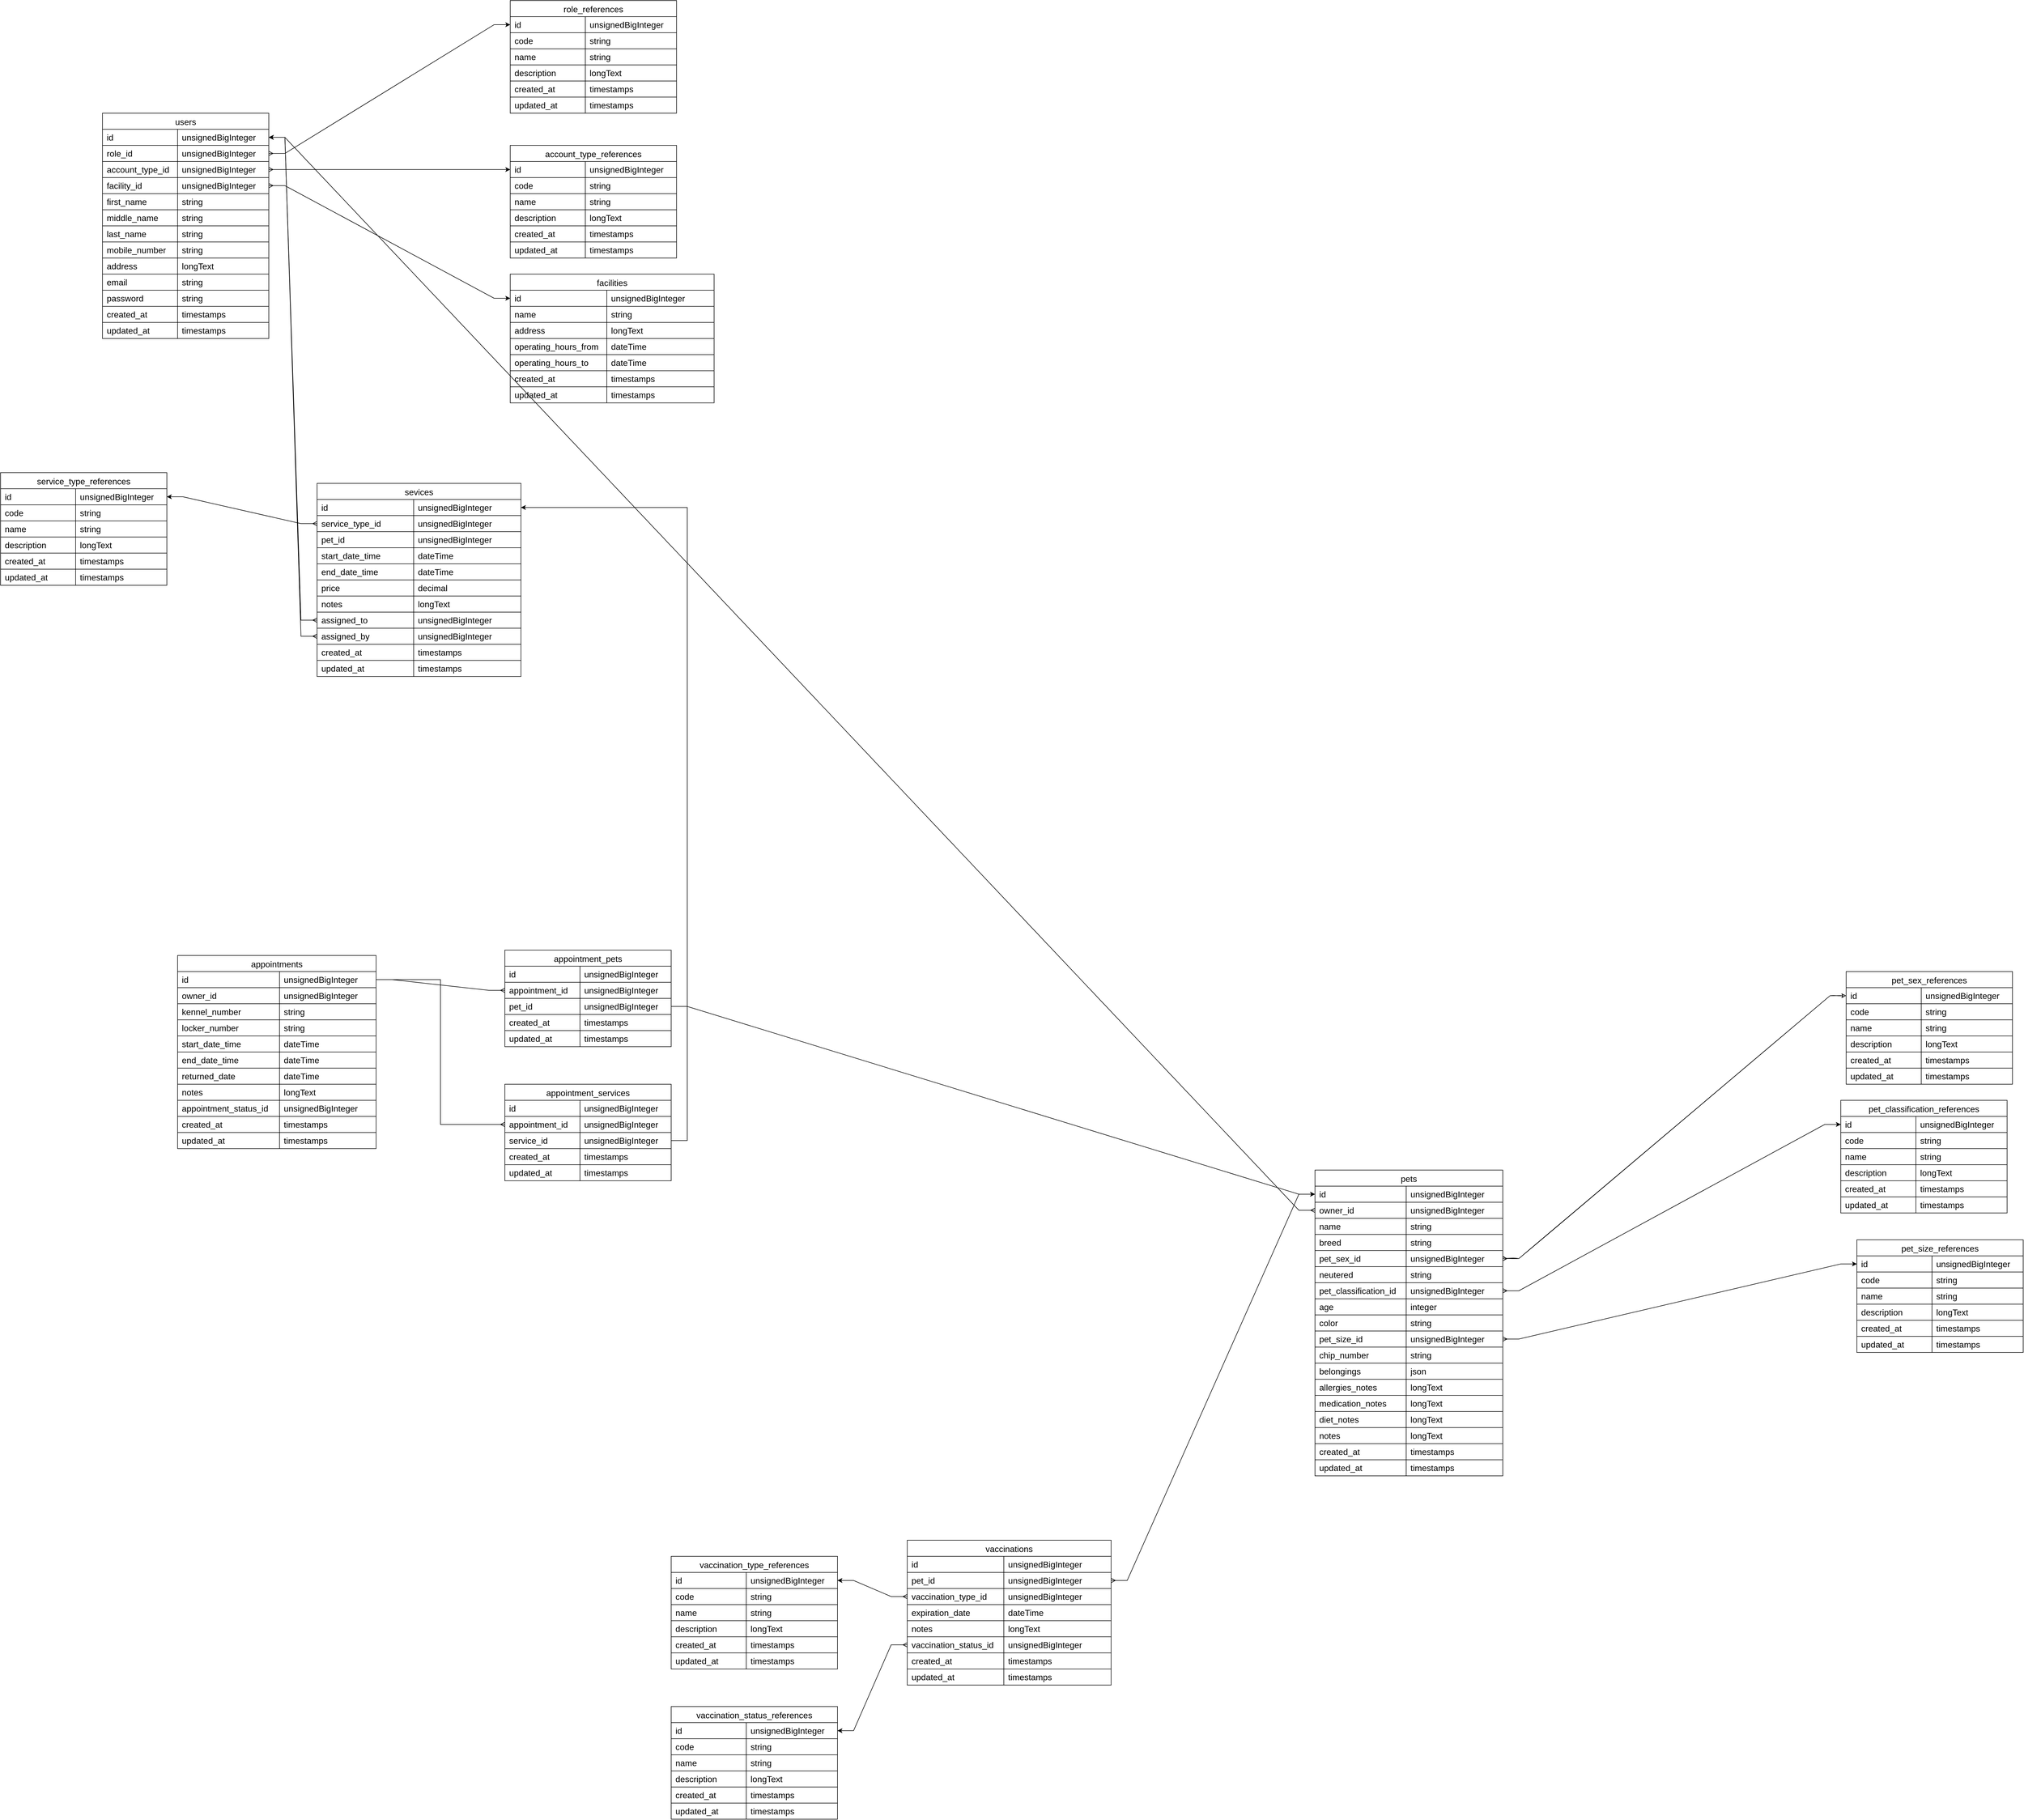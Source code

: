 <mxfile version="27.1.1">
  <diagram name="Page-1" id="CvmA8IukcwYAT2AmulaQ">
    <mxGraphModel grid="1" page="1" gridSize="10" guides="1" tooltips="1" connect="1" arrows="1" fold="1" pageScale="1" pageWidth="850" pageHeight="1100" math="0" shadow="0">
      <root>
        <mxCell id="0" />
        <mxCell id="1" parent="0" />
        <mxCell id="qTyALfzFpwRs_Hiqb8f1-1" value="users" style="shape=table;startSize=30;container=1;collapsible=0;childLayout=tableLayout;fixedRows=1;rowLines=1;fontStyle=0;strokeColor=default;fontSize=16;gradientColor=none;" vertex="1" parent="1">
          <mxGeometry x="-100" y="110" width="310" height="420" as="geometry" />
        </mxCell>
        <mxCell id="qTyALfzFpwRs_Hiqb8f1-48" style="shape=tableRow;horizontal=0;startSize=0;swimlaneHead=0;swimlaneBody=0;top=0;left=0;bottom=0;right=0;collapsible=0;dropTarget=0;fillColor=none;points=[[0,0.5],[1,0.5]];portConstraint=eastwest;strokeColor=inherit;fontSize=16;" vertex="1" parent="qTyALfzFpwRs_Hiqb8f1-1">
          <mxGeometry y="30" width="310" height="30" as="geometry" />
        </mxCell>
        <mxCell id="qTyALfzFpwRs_Hiqb8f1-49" value="id" style="shape=partialRectangle;html=1;whiteSpace=wrap;connectable=0;fillColor=none;top=0;left=0;bottom=0;right=0;overflow=hidden;pointerEvents=1;strokeColor=inherit;fontSize=16;align=left;spacingLeft=6;" vertex="1" parent="qTyALfzFpwRs_Hiqb8f1-48">
          <mxGeometry width="140" height="30" as="geometry">
            <mxRectangle width="140" height="30" as="alternateBounds" />
          </mxGeometry>
        </mxCell>
        <mxCell id="qTyALfzFpwRs_Hiqb8f1-50" value="unsignedBigInteger" style="shape=partialRectangle;html=1;whiteSpace=wrap;connectable=0;fillColor=none;top=0;left=0;bottom=0;right=0;align=left;spacingLeft=6;overflow=hidden;strokeColor=inherit;fontSize=16;" vertex="1" parent="qTyALfzFpwRs_Hiqb8f1-48">
          <mxGeometry x="140" width="170" height="30" as="geometry">
            <mxRectangle width="170" height="30" as="alternateBounds" />
          </mxGeometry>
        </mxCell>
        <mxCell id="qTyALfzFpwRs_Hiqb8f1-2" value="" style="shape=tableRow;horizontal=0;startSize=0;swimlaneHead=0;swimlaneBody=0;top=0;left=0;bottom=0;right=0;collapsible=0;dropTarget=0;fillColor=none;points=[[0,0.5],[1,0.5]];portConstraint=eastwest;strokeColor=inherit;fontSize=16;" vertex="1" parent="qTyALfzFpwRs_Hiqb8f1-1">
          <mxGeometry y="60" width="310" height="30" as="geometry" />
        </mxCell>
        <mxCell id="qTyALfzFpwRs_Hiqb8f1-3" value="role_id" style="shape=partialRectangle;html=1;whiteSpace=wrap;connectable=0;fillColor=none;top=0;left=0;bottom=0;right=0;overflow=hidden;pointerEvents=1;strokeColor=inherit;fontSize=16;align=left;spacingLeft=6;" vertex="1" parent="qTyALfzFpwRs_Hiqb8f1-2">
          <mxGeometry width="140" height="30" as="geometry">
            <mxRectangle width="140" height="30" as="alternateBounds" />
          </mxGeometry>
        </mxCell>
        <mxCell id="qTyALfzFpwRs_Hiqb8f1-4" value="unsignedBigInteger" style="shape=partialRectangle;html=1;whiteSpace=wrap;connectable=0;fillColor=none;top=0;left=0;bottom=0;right=0;align=left;spacingLeft=6;overflow=hidden;strokeColor=inherit;fontSize=16;" vertex="1" parent="qTyALfzFpwRs_Hiqb8f1-2">
          <mxGeometry x="140" width="170" height="30" as="geometry">
            <mxRectangle width="170" height="30" as="alternateBounds" />
          </mxGeometry>
        </mxCell>
        <mxCell id="qTyALfzFpwRs_Hiqb8f1-61" style="shape=tableRow;horizontal=0;startSize=0;swimlaneHead=0;swimlaneBody=0;top=0;left=0;bottom=0;right=0;collapsible=0;dropTarget=0;fillColor=none;points=[[0,0.5],[1,0.5]];portConstraint=eastwest;strokeColor=inherit;fontSize=16;" vertex="1" parent="qTyALfzFpwRs_Hiqb8f1-1">
          <mxGeometry y="90" width="310" height="30" as="geometry" />
        </mxCell>
        <mxCell id="qTyALfzFpwRs_Hiqb8f1-62" value="account_type_id" style="shape=partialRectangle;html=1;whiteSpace=wrap;connectable=0;fillColor=none;top=0;left=0;bottom=0;right=0;overflow=hidden;strokeColor=inherit;fontSize=16;align=left;spacingLeft=6;" vertex="1" parent="qTyALfzFpwRs_Hiqb8f1-61">
          <mxGeometry width="140" height="30" as="geometry">
            <mxRectangle width="140" height="30" as="alternateBounds" />
          </mxGeometry>
        </mxCell>
        <mxCell id="qTyALfzFpwRs_Hiqb8f1-63" value="unsignedBigInteger" style="shape=partialRectangle;html=1;whiteSpace=wrap;connectable=0;fillColor=none;top=0;left=0;bottom=0;right=0;align=left;spacingLeft=6;overflow=hidden;strokeColor=inherit;fontSize=16;" vertex="1" parent="qTyALfzFpwRs_Hiqb8f1-61">
          <mxGeometry x="140" width="170" height="30" as="geometry">
            <mxRectangle width="170" height="30" as="alternateBounds" />
          </mxGeometry>
        </mxCell>
        <mxCell id="qTyALfzFpwRs_Hiqb8f1-5" value="" style="shape=tableRow;horizontal=0;startSize=0;swimlaneHead=0;swimlaneBody=0;top=0;left=0;bottom=0;right=0;collapsible=0;dropTarget=0;fillColor=none;points=[[0,0.5],[1,0.5]];portConstraint=eastwest;strokeColor=inherit;fontSize=16;" vertex="1" parent="qTyALfzFpwRs_Hiqb8f1-1">
          <mxGeometry y="120" width="310" height="30" as="geometry" />
        </mxCell>
        <mxCell id="qTyALfzFpwRs_Hiqb8f1-6" value="facility_id" style="shape=partialRectangle;html=1;whiteSpace=wrap;connectable=0;fillColor=none;top=0;left=0;bottom=0;right=0;overflow=hidden;strokeColor=inherit;fontSize=16;align=left;spacingLeft=6;" vertex="1" parent="qTyALfzFpwRs_Hiqb8f1-5">
          <mxGeometry width="140" height="30" as="geometry">
            <mxRectangle width="140" height="30" as="alternateBounds" />
          </mxGeometry>
        </mxCell>
        <mxCell id="qTyALfzFpwRs_Hiqb8f1-7" value="unsignedBigInteger" style="shape=partialRectangle;html=1;whiteSpace=wrap;connectable=0;fillColor=none;top=0;left=0;bottom=0;right=0;align=left;spacingLeft=6;overflow=hidden;strokeColor=inherit;fontSize=16;" vertex="1" parent="qTyALfzFpwRs_Hiqb8f1-5">
          <mxGeometry x="140" width="170" height="30" as="geometry">
            <mxRectangle width="170" height="30" as="alternateBounds" />
          </mxGeometry>
        </mxCell>
        <mxCell id="qTyALfzFpwRs_Hiqb8f1-8" value="" style="shape=tableRow;horizontal=0;startSize=0;swimlaneHead=0;swimlaneBody=0;top=0;left=0;bottom=0;right=0;collapsible=0;dropTarget=0;fillColor=none;points=[[0,0.5],[1,0.5]];portConstraint=eastwest;strokeColor=inherit;fontSize=16;" vertex="1" parent="qTyALfzFpwRs_Hiqb8f1-1">
          <mxGeometry y="150" width="310" height="30" as="geometry" />
        </mxCell>
        <mxCell id="qTyALfzFpwRs_Hiqb8f1-9" value="first_name" style="shape=partialRectangle;html=1;whiteSpace=wrap;connectable=0;fillColor=none;top=0;left=0;bottom=0;right=0;overflow=hidden;strokeColor=inherit;fontSize=16;align=left;spacingLeft=6;" vertex="1" parent="qTyALfzFpwRs_Hiqb8f1-8">
          <mxGeometry width="140" height="30" as="geometry">
            <mxRectangle width="140" height="30" as="alternateBounds" />
          </mxGeometry>
        </mxCell>
        <mxCell id="qTyALfzFpwRs_Hiqb8f1-10" value="string" style="shape=partialRectangle;html=1;whiteSpace=wrap;connectable=0;fillColor=none;top=0;left=0;bottom=0;right=0;align=left;spacingLeft=6;overflow=hidden;strokeColor=inherit;fontSize=16;" vertex="1" parent="qTyALfzFpwRs_Hiqb8f1-8">
          <mxGeometry x="140" width="170" height="30" as="geometry">
            <mxRectangle width="170" height="30" as="alternateBounds" />
          </mxGeometry>
        </mxCell>
        <mxCell id="qTyALfzFpwRs_Hiqb8f1-14" value="" style="shape=tableRow;horizontal=0;startSize=0;swimlaneHead=0;swimlaneBody=0;top=0;left=0;bottom=0;right=0;collapsible=0;dropTarget=0;fillColor=none;points=[[0,0.5],[1,0.5]];portConstraint=eastwest;strokeColor=inherit;fontSize=16;" vertex="1" parent="qTyALfzFpwRs_Hiqb8f1-1">
          <mxGeometry y="180" width="310" height="30" as="geometry" />
        </mxCell>
        <mxCell id="qTyALfzFpwRs_Hiqb8f1-15" value="middle_name" style="shape=partialRectangle;html=1;whiteSpace=wrap;connectable=0;fillColor=none;top=0;left=0;bottom=0;right=0;overflow=hidden;strokeColor=inherit;fontSize=16;align=left;spacingLeft=6;" vertex="1" parent="qTyALfzFpwRs_Hiqb8f1-14">
          <mxGeometry width="140" height="30" as="geometry">
            <mxRectangle width="140" height="30" as="alternateBounds" />
          </mxGeometry>
        </mxCell>
        <mxCell id="qTyALfzFpwRs_Hiqb8f1-16" value="string" style="shape=partialRectangle;html=1;whiteSpace=wrap;connectable=0;fillColor=none;top=0;left=0;bottom=0;right=0;align=left;spacingLeft=6;overflow=hidden;strokeColor=inherit;fontSize=16;" vertex="1" parent="qTyALfzFpwRs_Hiqb8f1-14">
          <mxGeometry x="140" width="170" height="30" as="geometry">
            <mxRectangle width="170" height="30" as="alternateBounds" />
          </mxGeometry>
        </mxCell>
        <mxCell id="qTyALfzFpwRs_Hiqb8f1-17" value="" style="shape=tableRow;horizontal=0;startSize=0;swimlaneHead=0;swimlaneBody=0;top=0;left=0;bottom=0;right=0;collapsible=0;dropTarget=0;fillColor=none;points=[[0,0.5],[1,0.5]];portConstraint=eastwest;strokeColor=inherit;fontSize=16;" vertex="1" parent="qTyALfzFpwRs_Hiqb8f1-1">
          <mxGeometry y="210" width="310" height="30" as="geometry" />
        </mxCell>
        <mxCell id="qTyALfzFpwRs_Hiqb8f1-18" value="last_name" style="shape=partialRectangle;html=1;whiteSpace=wrap;connectable=0;fillColor=none;top=0;left=0;bottom=0;right=0;overflow=hidden;strokeColor=inherit;fontSize=16;align=left;spacingLeft=6;" vertex="1" parent="qTyALfzFpwRs_Hiqb8f1-17">
          <mxGeometry width="140" height="30" as="geometry">
            <mxRectangle width="140" height="30" as="alternateBounds" />
          </mxGeometry>
        </mxCell>
        <mxCell id="qTyALfzFpwRs_Hiqb8f1-19" value="string" style="shape=partialRectangle;html=1;whiteSpace=wrap;connectable=0;fillColor=none;top=0;left=0;bottom=0;right=0;align=left;spacingLeft=6;overflow=hidden;strokeColor=inherit;fontSize=16;" vertex="1" parent="qTyALfzFpwRs_Hiqb8f1-17">
          <mxGeometry x="140" width="170" height="30" as="geometry">
            <mxRectangle width="170" height="30" as="alternateBounds" />
          </mxGeometry>
        </mxCell>
        <mxCell id="qTyALfzFpwRs_Hiqb8f1-20" value="" style="shape=tableRow;horizontal=0;startSize=0;swimlaneHead=0;swimlaneBody=0;top=0;left=0;bottom=0;right=0;collapsible=0;dropTarget=0;fillColor=none;points=[[0,0.5],[1,0.5]];portConstraint=eastwest;strokeColor=inherit;fontSize=16;" vertex="1" parent="qTyALfzFpwRs_Hiqb8f1-1">
          <mxGeometry y="240" width="310" height="30" as="geometry" />
        </mxCell>
        <mxCell id="qTyALfzFpwRs_Hiqb8f1-21" value="mobile_number" style="shape=partialRectangle;html=1;whiteSpace=wrap;connectable=0;fillColor=none;top=0;left=0;bottom=0;right=0;overflow=hidden;strokeColor=inherit;fontSize=16;align=left;spacingLeft=6;" vertex="1" parent="qTyALfzFpwRs_Hiqb8f1-20">
          <mxGeometry width="140" height="30" as="geometry">
            <mxRectangle width="140" height="30" as="alternateBounds" />
          </mxGeometry>
        </mxCell>
        <mxCell id="qTyALfzFpwRs_Hiqb8f1-22" value="string" style="shape=partialRectangle;html=1;whiteSpace=wrap;connectable=0;fillColor=none;top=0;left=0;bottom=0;right=0;align=left;spacingLeft=6;overflow=hidden;strokeColor=inherit;fontSize=16;" vertex="1" parent="qTyALfzFpwRs_Hiqb8f1-20">
          <mxGeometry x="140" width="170" height="30" as="geometry">
            <mxRectangle width="170" height="30" as="alternateBounds" />
          </mxGeometry>
        </mxCell>
        <mxCell id="qTyALfzFpwRs_Hiqb8f1-40" style="shape=tableRow;horizontal=0;startSize=0;swimlaneHead=0;swimlaneBody=0;top=0;left=0;bottom=0;right=0;collapsible=0;dropTarget=0;fillColor=none;points=[[0,0.5],[1,0.5]];portConstraint=eastwest;strokeColor=inherit;fontSize=16;" vertex="1" parent="qTyALfzFpwRs_Hiqb8f1-1">
          <mxGeometry y="270" width="310" height="30" as="geometry" />
        </mxCell>
        <mxCell id="qTyALfzFpwRs_Hiqb8f1-41" value="address" style="shape=partialRectangle;html=1;whiteSpace=wrap;connectable=0;fillColor=none;top=0;left=0;bottom=0;right=0;overflow=hidden;strokeColor=inherit;fontSize=16;align=left;spacingLeft=6;" vertex="1" parent="qTyALfzFpwRs_Hiqb8f1-40">
          <mxGeometry width="140" height="30" as="geometry">
            <mxRectangle width="140" height="30" as="alternateBounds" />
          </mxGeometry>
        </mxCell>
        <mxCell id="qTyALfzFpwRs_Hiqb8f1-42" value="longText" style="shape=partialRectangle;html=1;whiteSpace=wrap;connectable=0;fillColor=none;top=0;left=0;bottom=0;right=0;align=left;spacingLeft=6;overflow=hidden;strokeColor=inherit;fontSize=16;" vertex="1" parent="qTyALfzFpwRs_Hiqb8f1-40">
          <mxGeometry x="140" width="170" height="30" as="geometry">
            <mxRectangle width="170" height="30" as="alternateBounds" />
          </mxGeometry>
        </mxCell>
        <mxCell id="qTyALfzFpwRs_Hiqb8f1-44" style="shape=tableRow;horizontal=0;startSize=0;swimlaneHead=0;swimlaneBody=0;top=0;left=0;bottom=0;right=0;collapsible=0;dropTarget=0;fillColor=none;points=[[0,0.5],[1,0.5]];portConstraint=eastwest;strokeColor=inherit;fontSize=16;" vertex="1" parent="qTyALfzFpwRs_Hiqb8f1-1">
          <mxGeometry y="300" width="310" height="30" as="geometry" />
        </mxCell>
        <mxCell id="qTyALfzFpwRs_Hiqb8f1-45" value="email" style="shape=partialRectangle;html=1;whiteSpace=wrap;connectable=0;fillColor=none;top=0;left=0;bottom=0;right=0;overflow=hidden;strokeColor=inherit;fontSize=16;align=left;spacingLeft=6;" vertex="1" parent="qTyALfzFpwRs_Hiqb8f1-44">
          <mxGeometry width="140" height="30" as="geometry">
            <mxRectangle width="140" height="30" as="alternateBounds" />
          </mxGeometry>
        </mxCell>
        <mxCell id="qTyALfzFpwRs_Hiqb8f1-46" value="string" style="shape=partialRectangle;html=1;whiteSpace=wrap;connectable=0;fillColor=none;top=0;left=0;bottom=0;right=0;align=left;spacingLeft=6;overflow=hidden;strokeColor=inherit;fontSize=16;" vertex="1" parent="qTyALfzFpwRs_Hiqb8f1-44">
          <mxGeometry x="140" width="170" height="30" as="geometry">
            <mxRectangle width="170" height="30" as="alternateBounds" />
          </mxGeometry>
        </mxCell>
        <mxCell id="qTyALfzFpwRs_Hiqb8f1-64" style="shape=tableRow;horizontal=0;startSize=0;swimlaneHead=0;swimlaneBody=0;top=0;left=0;bottom=0;right=0;collapsible=0;dropTarget=0;fillColor=none;points=[[0,0.5],[1,0.5]];portConstraint=eastwest;strokeColor=inherit;fontSize=16;" vertex="1" parent="qTyALfzFpwRs_Hiqb8f1-1">
          <mxGeometry y="330" width="310" height="30" as="geometry" />
        </mxCell>
        <mxCell id="qTyALfzFpwRs_Hiqb8f1-65" value="password" style="shape=partialRectangle;html=1;whiteSpace=wrap;connectable=0;fillColor=none;top=0;left=0;bottom=0;right=0;overflow=hidden;strokeColor=inherit;fontSize=16;align=left;spacingLeft=6;" vertex="1" parent="qTyALfzFpwRs_Hiqb8f1-64">
          <mxGeometry width="140" height="30" as="geometry">
            <mxRectangle width="140" height="30" as="alternateBounds" />
          </mxGeometry>
        </mxCell>
        <mxCell id="qTyALfzFpwRs_Hiqb8f1-66" value="string" style="shape=partialRectangle;html=1;whiteSpace=wrap;connectable=0;fillColor=none;top=0;left=0;bottom=0;right=0;align=left;spacingLeft=6;overflow=hidden;strokeColor=inherit;fontSize=16;" vertex="1" parent="qTyALfzFpwRs_Hiqb8f1-64">
          <mxGeometry x="140" width="170" height="30" as="geometry">
            <mxRectangle width="170" height="30" as="alternateBounds" />
          </mxGeometry>
        </mxCell>
        <mxCell id="qTyALfzFpwRs_Hiqb8f1-67" style="shape=tableRow;horizontal=0;startSize=0;swimlaneHead=0;swimlaneBody=0;top=0;left=0;bottom=0;right=0;collapsible=0;dropTarget=0;fillColor=none;points=[[0,0.5],[1,0.5]];portConstraint=eastwest;strokeColor=inherit;fontSize=16;" vertex="1" parent="qTyALfzFpwRs_Hiqb8f1-1">
          <mxGeometry y="360" width="310" height="30" as="geometry" />
        </mxCell>
        <mxCell id="qTyALfzFpwRs_Hiqb8f1-68" value="created_at" style="shape=partialRectangle;html=1;whiteSpace=wrap;connectable=0;fillColor=none;top=0;left=0;bottom=0;right=0;overflow=hidden;strokeColor=inherit;fontSize=16;align=left;spacingLeft=6;" vertex="1" parent="qTyALfzFpwRs_Hiqb8f1-67">
          <mxGeometry width="140" height="30" as="geometry">
            <mxRectangle width="140" height="30" as="alternateBounds" />
          </mxGeometry>
        </mxCell>
        <mxCell id="qTyALfzFpwRs_Hiqb8f1-69" value="timestamps" style="shape=partialRectangle;html=1;whiteSpace=wrap;connectable=0;fillColor=none;top=0;left=0;bottom=0;right=0;align=left;spacingLeft=6;overflow=hidden;strokeColor=inherit;fontSize=16;" vertex="1" parent="qTyALfzFpwRs_Hiqb8f1-67">
          <mxGeometry x="140" width="170" height="30" as="geometry">
            <mxRectangle width="170" height="30" as="alternateBounds" />
          </mxGeometry>
        </mxCell>
        <mxCell id="qTyALfzFpwRs_Hiqb8f1-70" style="shape=tableRow;horizontal=0;startSize=0;swimlaneHead=0;swimlaneBody=0;top=0;left=0;bottom=0;right=0;collapsible=0;dropTarget=0;fillColor=none;points=[[0,0.5],[1,0.5]];portConstraint=eastwest;strokeColor=inherit;fontSize=16;" vertex="1" parent="qTyALfzFpwRs_Hiqb8f1-1">
          <mxGeometry y="390" width="310" height="30" as="geometry" />
        </mxCell>
        <mxCell id="qTyALfzFpwRs_Hiqb8f1-71" value="updated_at" style="shape=partialRectangle;html=1;whiteSpace=wrap;connectable=0;fillColor=none;top=0;left=0;bottom=0;right=0;overflow=hidden;strokeColor=inherit;fontSize=16;align=left;spacingLeft=6;" vertex="1" parent="qTyALfzFpwRs_Hiqb8f1-70">
          <mxGeometry width="140" height="30" as="geometry">
            <mxRectangle width="140" height="30" as="alternateBounds" />
          </mxGeometry>
        </mxCell>
        <mxCell id="qTyALfzFpwRs_Hiqb8f1-72" value="timestamps" style="shape=partialRectangle;html=1;whiteSpace=wrap;connectable=0;fillColor=none;top=0;left=0;bottom=0;right=0;align=left;spacingLeft=6;overflow=hidden;strokeColor=inherit;fontSize=16;" vertex="1" parent="qTyALfzFpwRs_Hiqb8f1-70">
          <mxGeometry x="140" width="170" height="30" as="geometry">
            <mxRectangle width="170" height="30" as="alternateBounds" />
          </mxGeometry>
        </mxCell>
        <mxCell id="lcINhVYpYqeu6UU2h6We-1" value="role_references" style="shape=table;startSize=30;container=1;collapsible=0;childLayout=tableLayout;fixedRows=1;rowLines=1;fontStyle=0;strokeColor=default;fontSize=16;gradientColor=none;" vertex="1" parent="1">
          <mxGeometry x="660" y="-100" width="310" height="210" as="geometry" />
        </mxCell>
        <mxCell id="lcINhVYpYqeu6UU2h6We-2" style="shape=tableRow;horizontal=0;startSize=0;swimlaneHead=0;swimlaneBody=0;top=0;left=0;bottom=0;right=0;collapsible=0;dropTarget=0;fillColor=none;points=[[0,0.5],[1,0.5]];portConstraint=eastwest;strokeColor=inherit;fontSize=16;" vertex="1" parent="lcINhVYpYqeu6UU2h6We-1">
          <mxGeometry y="30" width="310" height="30" as="geometry" />
        </mxCell>
        <mxCell id="lcINhVYpYqeu6UU2h6We-3" value="id" style="shape=partialRectangle;html=1;whiteSpace=wrap;connectable=0;fillColor=none;top=0;left=0;bottom=0;right=0;overflow=hidden;pointerEvents=1;strokeColor=inherit;fontSize=16;align=left;spacingLeft=6;" vertex="1" parent="lcINhVYpYqeu6UU2h6We-2">
          <mxGeometry width="140" height="30" as="geometry">
            <mxRectangle width="140" height="30" as="alternateBounds" />
          </mxGeometry>
        </mxCell>
        <mxCell id="lcINhVYpYqeu6UU2h6We-4" value="unsignedBigInteger" style="shape=partialRectangle;html=1;whiteSpace=wrap;connectable=0;fillColor=none;top=0;left=0;bottom=0;right=0;align=left;spacingLeft=6;overflow=hidden;strokeColor=inherit;fontSize=16;" vertex="1" parent="lcINhVYpYqeu6UU2h6We-2">
          <mxGeometry x="140" width="170" height="30" as="geometry">
            <mxRectangle width="170" height="30" as="alternateBounds" />
          </mxGeometry>
        </mxCell>
        <mxCell id="lcINhVYpYqeu6UU2h6We-5" value="" style="shape=tableRow;horizontal=0;startSize=0;swimlaneHead=0;swimlaneBody=0;top=0;left=0;bottom=0;right=0;collapsible=0;dropTarget=0;fillColor=none;points=[[0,0.5],[1,0.5]];portConstraint=eastwest;strokeColor=inherit;fontSize=16;" vertex="1" parent="lcINhVYpYqeu6UU2h6We-1">
          <mxGeometry y="60" width="310" height="30" as="geometry" />
        </mxCell>
        <mxCell id="lcINhVYpYqeu6UU2h6We-6" value="code" style="shape=partialRectangle;html=1;whiteSpace=wrap;connectable=0;fillColor=none;top=0;left=0;bottom=0;right=0;overflow=hidden;pointerEvents=1;strokeColor=inherit;fontSize=16;align=left;spacingLeft=6;" vertex="1" parent="lcINhVYpYqeu6UU2h6We-5">
          <mxGeometry width="140" height="30" as="geometry">
            <mxRectangle width="140" height="30" as="alternateBounds" />
          </mxGeometry>
        </mxCell>
        <mxCell id="lcINhVYpYqeu6UU2h6We-7" value="string" style="shape=partialRectangle;html=1;whiteSpace=wrap;connectable=0;fillColor=none;top=0;left=0;bottom=0;right=0;align=left;spacingLeft=6;overflow=hidden;strokeColor=inherit;fontSize=16;" vertex="1" parent="lcINhVYpYqeu6UU2h6We-5">
          <mxGeometry x="140" width="170" height="30" as="geometry">
            <mxRectangle width="170" height="30" as="alternateBounds" />
          </mxGeometry>
        </mxCell>
        <mxCell id="lcINhVYpYqeu6UU2h6We-8" style="shape=tableRow;horizontal=0;startSize=0;swimlaneHead=0;swimlaneBody=0;top=0;left=0;bottom=0;right=0;collapsible=0;dropTarget=0;fillColor=none;points=[[0,0.5],[1,0.5]];portConstraint=eastwest;strokeColor=inherit;fontSize=16;" vertex="1" parent="lcINhVYpYqeu6UU2h6We-1">
          <mxGeometry y="90" width="310" height="30" as="geometry" />
        </mxCell>
        <mxCell id="lcINhVYpYqeu6UU2h6We-9" value="name" style="shape=partialRectangle;html=1;whiteSpace=wrap;connectable=0;fillColor=none;top=0;left=0;bottom=0;right=0;overflow=hidden;strokeColor=inherit;fontSize=16;align=left;spacingLeft=6;" vertex="1" parent="lcINhVYpYqeu6UU2h6We-8">
          <mxGeometry width="140" height="30" as="geometry">
            <mxRectangle width="140" height="30" as="alternateBounds" />
          </mxGeometry>
        </mxCell>
        <mxCell id="lcINhVYpYqeu6UU2h6We-10" value="string" style="shape=partialRectangle;html=1;whiteSpace=wrap;connectable=0;fillColor=none;top=0;left=0;bottom=0;right=0;align=left;spacingLeft=6;overflow=hidden;strokeColor=inherit;fontSize=16;" vertex="1" parent="lcINhVYpYqeu6UU2h6We-8">
          <mxGeometry x="140" width="170" height="30" as="geometry">
            <mxRectangle width="170" height="30" as="alternateBounds" />
          </mxGeometry>
        </mxCell>
        <mxCell id="lcINhVYpYqeu6UU2h6We-11" value="" style="shape=tableRow;horizontal=0;startSize=0;swimlaneHead=0;swimlaneBody=0;top=0;left=0;bottom=0;right=0;collapsible=0;dropTarget=0;fillColor=none;points=[[0,0.5],[1,0.5]];portConstraint=eastwest;strokeColor=inherit;fontSize=16;" vertex="1" parent="lcINhVYpYqeu6UU2h6We-1">
          <mxGeometry y="120" width="310" height="30" as="geometry" />
        </mxCell>
        <mxCell id="lcINhVYpYqeu6UU2h6We-12" value="description" style="shape=partialRectangle;html=1;whiteSpace=wrap;connectable=0;fillColor=none;top=0;left=0;bottom=0;right=0;overflow=hidden;strokeColor=inherit;fontSize=16;align=left;spacingLeft=6;" vertex="1" parent="lcINhVYpYqeu6UU2h6We-11">
          <mxGeometry width="140" height="30" as="geometry">
            <mxRectangle width="140" height="30" as="alternateBounds" />
          </mxGeometry>
        </mxCell>
        <mxCell id="lcINhVYpYqeu6UU2h6We-13" value="longText" style="shape=partialRectangle;html=1;whiteSpace=wrap;connectable=0;fillColor=none;top=0;left=0;bottom=0;right=0;align=left;spacingLeft=6;overflow=hidden;strokeColor=inherit;fontSize=16;" vertex="1" parent="lcINhVYpYqeu6UU2h6We-11">
          <mxGeometry x="140" width="170" height="30" as="geometry">
            <mxRectangle width="170" height="30" as="alternateBounds" />
          </mxGeometry>
        </mxCell>
        <mxCell id="lcINhVYpYqeu6UU2h6We-35" style="shape=tableRow;horizontal=0;startSize=0;swimlaneHead=0;swimlaneBody=0;top=0;left=0;bottom=0;right=0;collapsible=0;dropTarget=0;fillColor=none;points=[[0,0.5],[1,0.5]];portConstraint=eastwest;strokeColor=inherit;fontSize=16;" vertex="1" parent="lcINhVYpYqeu6UU2h6We-1">
          <mxGeometry y="150" width="310" height="30" as="geometry" />
        </mxCell>
        <mxCell id="lcINhVYpYqeu6UU2h6We-36" value="created_at" style="shape=partialRectangle;html=1;whiteSpace=wrap;connectable=0;fillColor=none;top=0;left=0;bottom=0;right=0;overflow=hidden;strokeColor=inherit;fontSize=16;align=left;spacingLeft=6;" vertex="1" parent="lcINhVYpYqeu6UU2h6We-35">
          <mxGeometry width="140" height="30" as="geometry">
            <mxRectangle width="140" height="30" as="alternateBounds" />
          </mxGeometry>
        </mxCell>
        <mxCell id="lcINhVYpYqeu6UU2h6We-37" value="timestamps" style="shape=partialRectangle;html=1;whiteSpace=wrap;connectable=0;fillColor=none;top=0;left=0;bottom=0;right=0;align=left;spacingLeft=6;overflow=hidden;strokeColor=inherit;fontSize=16;" vertex="1" parent="lcINhVYpYqeu6UU2h6We-35">
          <mxGeometry x="140" width="170" height="30" as="geometry">
            <mxRectangle width="170" height="30" as="alternateBounds" />
          </mxGeometry>
        </mxCell>
        <mxCell id="lcINhVYpYqeu6UU2h6We-38" style="shape=tableRow;horizontal=0;startSize=0;swimlaneHead=0;swimlaneBody=0;top=0;left=0;bottom=0;right=0;collapsible=0;dropTarget=0;fillColor=none;points=[[0,0.5],[1,0.5]];portConstraint=eastwest;strokeColor=inherit;fontSize=16;" vertex="1" parent="lcINhVYpYqeu6UU2h6We-1">
          <mxGeometry y="180" width="310" height="30" as="geometry" />
        </mxCell>
        <mxCell id="lcINhVYpYqeu6UU2h6We-39" value="updated_at" style="shape=partialRectangle;html=1;whiteSpace=wrap;connectable=0;fillColor=none;top=0;left=0;bottom=0;right=0;overflow=hidden;strokeColor=inherit;fontSize=16;align=left;spacingLeft=6;" vertex="1" parent="lcINhVYpYqeu6UU2h6We-38">
          <mxGeometry width="140" height="30" as="geometry">
            <mxRectangle width="140" height="30" as="alternateBounds" />
          </mxGeometry>
        </mxCell>
        <mxCell id="lcINhVYpYqeu6UU2h6We-40" value="timestamps" style="shape=partialRectangle;html=1;whiteSpace=wrap;connectable=0;fillColor=none;top=0;left=0;bottom=0;right=0;align=left;spacingLeft=6;overflow=hidden;strokeColor=inherit;fontSize=16;" vertex="1" parent="lcINhVYpYqeu6UU2h6We-38">
          <mxGeometry x="140" width="170" height="30" as="geometry">
            <mxRectangle width="170" height="30" as="alternateBounds" />
          </mxGeometry>
        </mxCell>
        <mxCell id="lcINhVYpYqeu6UU2h6We-41" style="edgeStyle=entityRelationEdgeStyle;rounded=0;orthogonalLoop=1;jettySize=auto;html=1;entryX=0;entryY=0.5;entryDx=0;entryDy=0;fontFamily=Helvetica;fontSize=16;fontColor=default;fontStyle=0;startArrow=ERmany;startFill=0;" edge="1" parent="1" source="qTyALfzFpwRs_Hiqb8f1-2" target="lcINhVYpYqeu6UU2h6We-2">
          <mxGeometry relative="1" as="geometry" />
        </mxCell>
        <mxCell id="lcINhVYpYqeu6UU2h6We-42" value="account_type_references" style="shape=table;startSize=30;container=1;collapsible=0;childLayout=tableLayout;fixedRows=1;rowLines=1;fontStyle=0;strokeColor=default;fontSize=16;gradientColor=none;" vertex="1" parent="1">
          <mxGeometry x="660" y="170" width="310" height="210" as="geometry" />
        </mxCell>
        <mxCell id="lcINhVYpYqeu6UU2h6We-43" style="shape=tableRow;horizontal=0;startSize=0;swimlaneHead=0;swimlaneBody=0;top=0;left=0;bottom=0;right=0;collapsible=0;dropTarget=0;fillColor=none;points=[[0,0.5],[1,0.5]];portConstraint=eastwest;strokeColor=inherit;fontSize=16;" vertex="1" parent="lcINhVYpYqeu6UU2h6We-42">
          <mxGeometry y="30" width="310" height="30" as="geometry" />
        </mxCell>
        <mxCell id="lcINhVYpYqeu6UU2h6We-44" value="id" style="shape=partialRectangle;html=1;whiteSpace=wrap;connectable=0;fillColor=none;top=0;left=0;bottom=0;right=0;overflow=hidden;pointerEvents=1;strokeColor=inherit;fontSize=16;align=left;spacingLeft=6;" vertex="1" parent="lcINhVYpYqeu6UU2h6We-43">
          <mxGeometry width="140" height="30" as="geometry">
            <mxRectangle width="140" height="30" as="alternateBounds" />
          </mxGeometry>
        </mxCell>
        <mxCell id="lcINhVYpYqeu6UU2h6We-45" value="unsignedBigInteger" style="shape=partialRectangle;html=1;whiteSpace=wrap;connectable=0;fillColor=none;top=0;left=0;bottom=0;right=0;align=left;spacingLeft=6;overflow=hidden;strokeColor=inherit;fontSize=16;" vertex="1" parent="lcINhVYpYqeu6UU2h6We-43">
          <mxGeometry x="140" width="170" height="30" as="geometry">
            <mxRectangle width="170" height="30" as="alternateBounds" />
          </mxGeometry>
        </mxCell>
        <mxCell id="lcINhVYpYqeu6UU2h6We-46" value="" style="shape=tableRow;horizontal=0;startSize=0;swimlaneHead=0;swimlaneBody=0;top=0;left=0;bottom=0;right=0;collapsible=0;dropTarget=0;fillColor=none;points=[[0,0.5],[1,0.5]];portConstraint=eastwest;strokeColor=inherit;fontSize=16;" vertex="1" parent="lcINhVYpYqeu6UU2h6We-42">
          <mxGeometry y="60" width="310" height="30" as="geometry" />
        </mxCell>
        <mxCell id="lcINhVYpYqeu6UU2h6We-47" value="code" style="shape=partialRectangle;html=1;whiteSpace=wrap;connectable=0;fillColor=none;top=0;left=0;bottom=0;right=0;overflow=hidden;pointerEvents=1;strokeColor=inherit;fontSize=16;align=left;spacingLeft=6;" vertex="1" parent="lcINhVYpYqeu6UU2h6We-46">
          <mxGeometry width="140" height="30" as="geometry">
            <mxRectangle width="140" height="30" as="alternateBounds" />
          </mxGeometry>
        </mxCell>
        <mxCell id="lcINhVYpYqeu6UU2h6We-48" value="string" style="shape=partialRectangle;html=1;whiteSpace=wrap;connectable=0;fillColor=none;top=0;left=0;bottom=0;right=0;align=left;spacingLeft=6;overflow=hidden;strokeColor=inherit;fontSize=16;" vertex="1" parent="lcINhVYpYqeu6UU2h6We-46">
          <mxGeometry x="140" width="170" height="30" as="geometry">
            <mxRectangle width="170" height="30" as="alternateBounds" />
          </mxGeometry>
        </mxCell>
        <mxCell id="lcINhVYpYqeu6UU2h6We-49" style="shape=tableRow;horizontal=0;startSize=0;swimlaneHead=0;swimlaneBody=0;top=0;left=0;bottom=0;right=0;collapsible=0;dropTarget=0;fillColor=none;points=[[0,0.5],[1,0.5]];portConstraint=eastwest;strokeColor=inherit;fontSize=16;" vertex="1" parent="lcINhVYpYqeu6UU2h6We-42">
          <mxGeometry y="90" width="310" height="30" as="geometry" />
        </mxCell>
        <mxCell id="lcINhVYpYqeu6UU2h6We-50" value="name" style="shape=partialRectangle;html=1;whiteSpace=wrap;connectable=0;fillColor=none;top=0;left=0;bottom=0;right=0;overflow=hidden;strokeColor=inherit;fontSize=16;align=left;spacingLeft=6;" vertex="1" parent="lcINhVYpYqeu6UU2h6We-49">
          <mxGeometry width="140" height="30" as="geometry">
            <mxRectangle width="140" height="30" as="alternateBounds" />
          </mxGeometry>
        </mxCell>
        <mxCell id="lcINhVYpYqeu6UU2h6We-51" value="string" style="shape=partialRectangle;html=1;whiteSpace=wrap;connectable=0;fillColor=none;top=0;left=0;bottom=0;right=0;align=left;spacingLeft=6;overflow=hidden;strokeColor=inherit;fontSize=16;" vertex="1" parent="lcINhVYpYqeu6UU2h6We-49">
          <mxGeometry x="140" width="170" height="30" as="geometry">
            <mxRectangle width="170" height="30" as="alternateBounds" />
          </mxGeometry>
        </mxCell>
        <mxCell id="lcINhVYpYqeu6UU2h6We-52" value="" style="shape=tableRow;horizontal=0;startSize=0;swimlaneHead=0;swimlaneBody=0;top=0;left=0;bottom=0;right=0;collapsible=0;dropTarget=0;fillColor=none;points=[[0,0.5],[1,0.5]];portConstraint=eastwest;strokeColor=inherit;fontSize=16;" vertex="1" parent="lcINhVYpYqeu6UU2h6We-42">
          <mxGeometry y="120" width="310" height="30" as="geometry" />
        </mxCell>
        <mxCell id="lcINhVYpYqeu6UU2h6We-53" value="description" style="shape=partialRectangle;html=1;whiteSpace=wrap;connectable=0;fillColor=none;top=0;left=0;bottom=0;right=0;overflow=hidden;strokeColor=inherit;fontSize=16;align=left;spacingLeft=6;" vertex="1" parent="lcINhVYpYqeu6UU2h6We-52">
          <mxGeometry width="140" height="30" as="geometry">
            <mxRectangle width="140" height="30" as="alternateBounds" />
          </mxGeometry>
        </mxCell>
        <mxCell id="lcINhVYpYqeu6UU2h6We-54" value="longText" style="shape=partialRectangle;html=1;whiteSpace=wrap;connectable=0;fillColor=none;top=0;left=0;bottom=0;right=0;align=left;spacingLeft=6;overflow=hidden;strokeColor=inherit;fontSize=16;" vertex="1" parent="lcINhVYpYqeu6UU2h6We-52">
          <mxGeometry x="140" width="170" height="30" as="geometry">
            <mxRectangle width="170" height="30" as="alternateBounds" />
          </mxGeometry>
        </mxCell>
        <mxCell id="lcINhVYpYqeu6UU2h6We-55" style="shape=tableRow;horizontal=0;startSize=0;swimlaneHead=0;swimlaneBody=0;top=0;left=0;bottom=0;right=0;collapsible=0;dropTarget=0;fillColor=none;points=[[0,0.5],[1,0.5]];portConstraint=eastwest;strokeColor=inherit;fontSize=16;" vertex="1" parent="lcINhVYpYqeu6UU2h6We-42">
          <mxGeometry y="150" width="310" height="30" as="geometry" />
        </mxCell>
        <mxCell id="lcINhVYpYqeu6UU2h6We-56" value="created_at" style="shape=partialRectangle;html=1;whiteSpace=wrap;connectable=0;fillColor=none;top=0;left=0;bottom=0;right=0;overflow=hidden;strokeColor=inherit;fontSize=16;align=left;spacingLeft=6;" vertex="1" parent="lcINhVYpYqeu6UU2h6We-55">
          <mxGeometry width="140" height="30" as="geometry">
            <mxRectangle width="140" height="30" as="alternateBounds" />
          </mxGeometry>
        </mxCell>
        <mxCell id="lcINhVYpYqeu6UU2h6We-57" value="timestamps" style="shape=partialRectangle;html=1;whiteSpace=wrap;connectable=0;fillColor=none;top=0;left=0;bottom=0;right=0;align=left;spacingLeft=6;overflow=hidden;strokeColor=inherit;fontSize=16;" vertex="1" parent="lcINhVYpYqeu6UU2h6We-55">
          <mxGeometry x="140" width="170" height="30" as="geometry">
            <mxRectangle width="170" height="30" as="alternateBounds" />
          </mxGeometry>
        </mxCell>
        <mxCell id="lcINhVYpYqeu6UU2h6We-58" style="shape=tableRow;horizontal=0;startSize=0;swimlaneHead=0;swimlaneBody=0;top=0;left=0;bottom=0;right=0;collapsible=0;dropTarget=0;fillColor=none;points=[[0,0.5],[1,0.5]];portConstraint=eastwest;strokeColor=inherit;fontSize=16;" vertex="1" parent="lcINhVYpYqeu6UU2h6We-42">
          <mxGeometry y="180" width="310" height="30" as="geometry" />
        </mxCell>
        <mxCell id="lcINhVYpYqeu6UU2h6We-59" value="updated_at" style="shape=partialRectangle;html=1;whiteSpace=wrap;connectable=0;fillColor=none;top=0;left=0;bottom=0;right=0;overflow=hidden;strokeColor=inherit;fontSize=16;align=left;spacingLeft=6;" vertex="1" parent="lcINhVYpYqeu6UU2h6We-58">
          <mxGeometry width="140" height="30" as="geometry">
            <mxRectangle width="140" height="30" as="alternateBounds" />
          </mxGeometry>
        </mxCell>
        <mxCell id="lcINhVYpYqeu6UU2h6We-60" value="timestamps" style="shape=partialRectangle;html=1;whiteSpace=wrap;connectable=0;fillColor=none;top=0;left=0;bottom=0;right=0;align=left;spacingLeft=6;overflow=hidden;strokeColor=inherit;fontSize=16;" vertex="1" parent="lcINhVYpYqeu6UU2h6We-58">
          <mxGeometry x="140" width="170" height="30" as="geometry">
            <mxRectangle width="170" height="30" as="alternateBounds" />
          </mxGeometry>
        </mxCell>
        <mxCell id="lcINhVYpYqeu6UU2h6We-61" value="facilities" style="shape=table;startSize=30;container=1;collapsible=0;childLayout=tableLayout;fixedRows=1;rowLines=1;fontStyle=0;strokeColor=default;fontSize=16;gradientColor=none;" vertex="1" parent="1">
          <mxGeometry x="660" y="410" width="380.0" height="240" as="geometry" />
        </mxCell>
        <mxCell id="lcINhVYpYqeu6UU2h6We-62" style="shape=tableRow;horizontal=0;startSize=0;swimlaneHead=0;swimlaneBody=0;top=0;left=0;bottom=0;right=0;collapsible=0;dropTarget=0;fillColor=none;points=[[0,0.5],[1,0.5]];portConstraint=eastwest;strokeColor=inherit;fontSize=16;" vertex="1" parent="lcINhVYpYqeu6UU2h6We-61">
          <mxGeometry y="30" width="380.0" height="30" as="geometry" />
        </mxCell>
        <mxCell id="lcINhVYpYqeu6UU2h6We-63" value="id" style="shape=partialRectangle;html=1;whiteSpace=wrap;connectable=0;fillColor=none;top=0;left=0;bottom=0;right=0;overflow=hidden;pointerEvents=1;strokeColor=inherit;fontSize=16;align=left;spacingLeft=6;" vertex="1" parent="lcINhVYpYqeu6UU2h6We-62">
          <mxGeometry width="180" height="30" as="geometry">
            <mxRectangle width="180" height="30" as="alternateBounds" />
          </mxGeometry>
        </mxCell>
        <mxCell id="lcINhVYpYqeu6UU2h6We-64" value="unsignedBigInteger" style="shape=partialRectangle;html=1;whiteSpace=wrap;connectable=0;fillColor=none;top=0;left=0;bottom=0;right=0;align=left;spacingLeft=6;overflow=hidden;strokeColor=inherit;fontSize=16;" vertex="1" parent="lcINhVYpYqeu6UU2h6We-62">
          <mxGeometry x="180" width="200" height="30" as="geometry">
            <mxRectangle width="200" height="30" as="alternateBounds" />
          </mxGeometry>
        </mxCell>
        <mxCell id="lcINhVYpYqeu6UU2h6We-68" style="shape=tableRow;horizontal=0;startSize=0;swimlaneHead=0;swimlaneBody=0;top=0;left=0;bottom=0;right=0;collapsible=0;dropTarget=0;fillColor=none;points=[[0,0.5],[1,0.5]];portConstraint=eastwest;strokeColor=inherit;fontSize=16;" vertex="1" parent="lcINhVYpYqeu6UU2h6We-61">
          <mxGeometry y="60" width="380.0" height="30" as="geometry" />
        </mxCell>
        <mxCell id="lcINhVYpYqeu6UU2h6We-69" value="name" style="shape=partialRectangle;html=1;whiteSpace=wrap;connectable=0;fillColor=none;top=0;left=0;bottom=0;right=0;overflow=hidden;strokeColor=inherit;fontSize=16;align=left;spacingLeft=6;" vertex="1" parent="lcINhVYpYqeu6UU2h6We-68">
          <mxGeometry width="180" height="30" as="geometry">
            <mxRectangle width="180" height="30" as="alternateBounds" />
          </mxGeometry>
        </mxCell>
        <mxCell id="lcINhVYpYqeu6UU2h6We-70" value="string" style="shape=partialRectangle;html=1;whiteSpace=wrap;connectable=0;fillColor=none;top=0;left=0;bottom=0;right=0;align=left;spacingLeft=6;overflow=hidden;strokeColor=inherit;fontSize=16;" vertex="1" parent="lcINhVYpYqeu6UU2h6We-68">
          <mxGeometry x="180" width="200" height="30" as="geometry">
            <mxRectangle width="200" height="30" as="alternateBounds" />
          </mxGeometry>
        </mxCell>
        <mxCell id="lcINhVYpYqeu6UU2h6We-71" value="" style="shape=tableRow;horizontal=0;startSize=0;swimlaneHead=0;swimlaneBody=0;top=0;left=0;bottom=0;right=0;collapsible=0;dropTarget=0;fillColor=none;points=[[0,0.5],[1,0.5]];portConstraint=eastwest;strokeColor=inherit;fontSize=16;" vertex="1" parent="lcINhVYpYqeu6UU2h6We-61">
          <mxGeometry y="90" width="380.0" height="30" as="geometry" />
        </mxCell>
        <mxCell id="lcINhVYpYqeu6UU2h6We-72" value="address" style="shape=partialRectangle;html=1;whiteSpace=wrap;connectable=0;fillColor=none;top=0;left=0;bottom=0;right=0;overflow=hidden;strokeColor=inherit;fontSize=16;align=left;spacingLeft=6;" vertex="1" parent="lcINhVYpYqeu6UU2h6We-71">
          <mxGeometry width="180" height="30" as="geometry">
            <mxRectangle width="180" height="30" as="alternateBounds" />
          </mxGeometry>
        </mxCell>
        <mxCell id="lcINhVYpYqeu6UU2h6We-73" value="longText" style="shape=partialRectangle;html=1;whiteSpace=wrap;connectable=0;fillColor=none;top=0;left=0;bottom=0;right=0;align=left;spacingLeft=6;overflow=hidden;strokeColor=inherit;fontSize=16;" vertex="1" parent="lcINhVYpYqeu6UU2h6We-71">
          <mxGeometry x="180" width="200" height="30" as="geometry">
            <mxRectangle width="200" height="30" as="alternateBounds" />
          </mxGeometry>
        </mxCell>
        <mxCell id="lcINhVYpYqeu6UU2h6We-85" style="shape=tableRow;horizontal=0;startSize=0;swimlaneHead=0;swimlaneBody=0;top=0;left=0;bottom=0;right=0;collapsible=0;dropTarget=0;fillColor=none;points=[[0,0.5],[1,0.5]];portConstraint=eastwest;strokeColor=inherit;fontSize=16;" vertex="1" parent="lcINhVYpYqeu6UU2h6We-61">
          <mxGeometry y="120" width="380.0" height="30" as="geometry" />
        </mxCell>
        <mxCell id="lcINhVYpYqeu6UU2h6We-86" value="operating_hours_from" style="shape=partialRectangle;html=1;whiteSpace=wrap;connectable=0;fillColor=none;top=0;left=0;bottom=0;right=0;overflow=hidden;strokeColor=inherit;fontSize=16;align=left;spacingLeft=6;" vertex="1" parent="lcINhVYpYqeu6UU2h6We-85">
          <mxGeometry width="180" height="30" as="geometry">
            <mxRectangle width="180" height="30" as="alternateBounds" />
          </mxGeometry>
        </mxCell>
        <mxCell id="lcINhVYpYqeu6UU2h6We-87" value="dateTime" style="shape=partialRectangle;html=1;whiteSpace=wrap;connectable=0;fillColor=none;top=0;left=0;bottom=0;right=0;align=left;spacingLeft=6;overflow=hidden;strokeColor=inherit;fontSize=16;" vertex="1" parent="lcINhVYpYqeu6UU2h6We-85">
          <mxGeometry x="180" width="200" height="30" as="geometry">
            <mxRectangle width="200" height="30" as="alternateBounds" />
          </mxGeometry>
        </mxCell>
        <mxCell id="lcINhVYpYqeu6UU2h6We-82" style="shape=tableRow;horizontal=0;startSize=0;swimlaneHead=0;swimlaneBody=0;top=0;left=0;bottom=0;right=0;collapsible=0;dropTarget=0;fillColor=none;points=[[0,0.5],[1,0.5]];portConstraint=eastwest;strokeColor=inherit;fontSize=16;" vertex="1" parent="lcINhVYpYqeu6UU2h6We-61">
          <mxGeometry y="150" width="380.0" height="30" as="geometry" />
        </mxCell>
        <mxCell id="lcINhVYpYqeu6UU2h6We-83" value="operating_hours_to" style="shape=partialRectangle;html=1;whiteSpace=wrap;connectable=0;fillColor=none;top=0;left=0;bottom=0;right=0;overflow=hidden;strokeColor=inherit;fontSize=16;align=left;spacingLeft=6;" vertex="1" parent="lcINhVYpYqeu6UU2h6We-82">
          <mxGeometry width="180" height="30" as="geometry">
            <mxRectangle width="180" height="30" as="alternateBounds" />
          </mxGeometry>
        </mxCell>
        <mxCell id="lcINhVYpYqeu6UU2h6We-84" value="dateTime" style="shape=partialRectangle;html=1;whiteSpace=wrap;connectable=0;fillColor=none;top=0;left=0;bottom=0;right=0;align=left;spacingLeft=6;overflow=hidden;strokeColor=inherit;fontSize=16;" vertex="1" parent="lcINhVYpYqeu6UU2h6We-82">
          <mxGeometry x="180" width="200" height="30" as="geometry">
            <mxRectangle width="200" height="30" as="alternateBounds" />
          </mxGeometry>
        </mxCell>
        <mxCell id="lcINhVYpYqeu6UU2h6We-74" style="shape=tableRow;horizontal=0;startSize=0;swimlaneHead=0;swimlaneBody=0;top=0;left=0;bottom=0;right=0;collapsible=0;dropTarget=0;fillColor=none;points=[[0,0.5],[1,0.5]];portConstraint=eastwest;strokeColor=inherit;fontSize=16;" vertex="1" parent="lcINhVYpYqeu6UU2h6We-61">
          <mxGeometry y="180" width="380.0" height="30" as="geometry" />
        </mxCell>
        <mxCell id="lcINhVYpYqeu6UU2h6We-75" value="created_at" style="shape=partialRectangle;html=1;whiteSpace=wrap;connectable=0;fillColor=none;top=0;left=0;bottom=0;right=0;overflow=hidden;strokeColor=inherit;fontSize=16;align=left;spacingLeft=6;" vertex="1" parent="lcINhVYpYqeu6UU2h6We-74">
          <mxGeometry width="180" height="30" as="geometry">
            <mxRectangle width="180" height="30" as="alternateBounds" />
          </mxGeometry>
        </mxCell>
        <mxCell id="lcINhVYpYqeu6UU2h6We-76" value="timestamps" style="shape=partialRectangle;html=1;whiteSpace=wrap;connectable=0;fillColor=none;top=0;left=0;bottom=0;right=0;align=left;spacingLeft=6;overflow=hidden;strokeColor=inherit;fontSize=16;" vertex="1" parent="lcINhVYpYqeu6UU2h6We-74">
          <mxGeometry x="180" width="200" height="30" as="geometry">
            <mxRectangle width="200" height="30" as="alternateBounds" />
          </mxGeometry>
        </mxCell>
        <mxCell id="lcINhVYpYqeu6UU2h6We-77" style="shape=tableRow;horizontal=0;startSize=0;swimlaneHead=0;swimlaneBody=0;top=0;left=0;bottom=0;right=0;collapsible=0;dropTarget=0;fillColor=none;points=[[0,0.5],[1,0.5]];portConstraint=eastwest;strokeColor=inherit;fontSize=16;" vertex="1" parent="lcINhVYpYqeu6UU2h6We-61">
          <mxGeometry y="210" width="380.0" height="30" as="geometry" />
        </mxCell>
        <mxCell id="lcINhVYpYqeu6UU2h6We-78" value="updated_at" style="shape=partialRectangle;html=1;whiteSpace=wrap;connectable=0;fillColor=none;top=0;left=0;bottom=0;right=0;overflow=hidden;strokeColor=inherit;fontSize=16;align=left;spacingLeft=6;" vertex="1" parent="lcINhVYpYqeu6UU2h6We-77">
          <mxGeometry width="180" height="30" as="geometry">
            <mxRectangle width="180" height="30" as="alternateBounds" />
          </mxGeometry>
        </mxCell>
        <mxCell id="lcINhVYpYqeu6UU2h6We-79" value="timestamps" style="shape=partialRectangle;html=1;whiteSpace=wrap;connectable=0;fillColor=none;top=0;left=0;bottom=0;right=0;align=left;spacingLeft=6;overflow=hidden;strokeColor=inherit;fontSize=16;" vertex="1" parent="lcINhVYpYqeu6UU2h6We-77">
          <mxGeometry x="180" width="200" height="30" as="geometry">
            <mxRectangle width="200" height="30" as="alternateBounds" />
          </mxGeometry>
        </mxCell>
        <mxCell id="lcINhVYpYqeu6UU2h6We-80" style="edgeStyle=entityRelationEdgeStyle;rounded=0;orthogonalLoop=1;jettySize=auto;html=1;entryX=0;entryY=0.5;entryDx=0;entryDy=0;fontFamily=Helvetica;fontSize=16;fontColor=default;fontStyle=0;startArrow=ERmany;startFill=0;" edge="1" parent="1" source="qTyALfzFpwRs_Hiqb8f1-61" target="lcINhVYpYqeu6UU2h6We-43">
          <mxGeometry relative="1" as="geometry" />
        </mxCell>
        <mxCell id="lcINhVYpYqeu6UU2h6We-81" style="edgeStyle=entityRelationEdgeStyle;rounded=0;orthogonalLoop=1;jettySize=auto;html=1;entryX=0;entryY=0.5;entryDx=0;entryDy=0;fontFamily=Helvetica;fontSize=16;fontColor=default;fontStyle=0;startArrow=ERmany;startFill=0;" edge="1" parent="1" source="qTyALfzFpwRs_Hiqb8f1-5" target="lcINhVYpYqeu6UU2h6We-62">
          <mxGeometry relative="1" as="geometry" />
        </mxCell>
        <mxCell id="lcINhVYpYqeu6UU2h6We-88" value="sevices" style="shape=table;startSize=30;container=1;collapsible=0;childLayout=tableLayout;fixedRows=1;rowLines=1;fontStyle=0;strokeColor=default;fontSize=16;gradientColor=none;" vertex="1" parent="1">
          <mxGeometry x="300" y="800" width="380.0" height="360" as="geometry" />
        </mxCell>
        <mxCell id="lcINhVYpYqeu6UU2h6We-89" style="shape=tableRow;horizontal=0;startSize=0;swimlaneHead=0;swimlaneBody=0;top=0;left=0;bottom=0;right=0;collapsible=0;dropTarget=0;fillColor=none;points=[[0,0.5],[1,0.5]];portConstraint=eastwest;strokeColor=inherit;fontSize=16;" vertex="1" parent="lcINhVYpYqeu6UU2h6We-88">
          <mxGeometry y="30" width="380.0" height="30" as="geometry" />
        </mxCell>
        <mxCell id="lcINhVYpYqeu6UU2h6We-90" value="id" style="shape=partialRectangle;html=1;whiteSpace=wrap;connectable=0;fillColor=none;top=0;left=0;bottom=0;right=0;overflow=hidden;pointerEvents=1;strokeColor=inherit;fontSize=16;align=left;spacingLeft=6;" vertex="1" parent="lcINhVYpYqeu6UU2h6We-89">
          <mxGeometry width="180" height="30" as="geometry">
            <mxRectangle width="180" height="30" as="alternateBounds" />
          </mxGeometry>
        </mxCell>
        <mxCell id="lcINhVYpYqeu6UU2h6We-91" value="unsignedBigInteger" style="shape=partialRectangle;html=1;whiteSpace=wrap;connectable=0;fillColor=none;top=0;left=0;bottom=0;right=0;align=left;spacingLeft=6;overflow=hidden;strokeColor=inherit;fontSize=16;" vertex="1" parent="lcINhVYpYqeu6UU2h6We-89">
          <mxGeometry x="180" width="200" height="30" as="geometry">
            <mxRectangle width="200" height="30" as="alternateBounds" />
          </mxGeometry>
        </mxCell>
        <mxCell id="lcINhVYpYqeu6UU2h6We-92" style="shape=tableRow;horizontal=0;startSize=0;swimlaneHead=0;swimlaneBody=0;top=0;left=0;bottom=0;right=0;collapsible=0;dropTarget=0;fillColor=none;points=[[0,0.5],[1,0.5]];portConstraint=eastwest;strokeColor=inherit;fontSize=16;" vertex="1" parent="lcINhVYpYqeu6UU2h6We-88">
          <mxGeometry y="60" width="380.0" height="30" as="geometry" />
        </mxCell>
        <mxCell id="lcINhVYpYqeu6UU2h6We-93" value="service_type_id" style="shape=partialRectangle;html=1;whiteSpace=wrap;connectable=0;fillColor=none;top=0;left=0;bottom=0;right=0;overflow=hidden;strokeColor=inherit;fontSize=16;align=left;spacingLeft=6;" vertex="1" parent="lcINhVYpYqeu6UU2h6We-92">
          <mxGeometry width="180" height="30" as="geometry">
            <mxRectangle width="180" height="30" as="alternateBounds" />
          </mxGeometry>
        </mxCell>
        <mxCell id="lcINhVYpYqeu6UU2h6We-94" value="unsignedBigInteger" style="shape=partialRectangle;html=1;whiteSpace=wrap;connectable=0;fillColor=none;top=0;left=0;bottom=0;right=0;align=left;spacingLeft=6;overflow=hidden;strokeColor=inherit;fontSize=16;" vertex="1" parent="lcINhVYpYqeu6UU2h6We-92">
          <mxGeometry x="180" width="200" height="30" as="geometry">
            <mxRectangle width="200" height="30" as="alternateBounds" />
          </mxGeometry>
        </mxCell>
        <mxCell id="lcINhVYpYqeu6UU2h6We-162" style="shape=tableRow;horizontal=0;startSize=0;swimlaneHead=0;swimlaneBody=0;top=0;left=0;bottom=0;right=0;collapsible=0;dropTarget=0;fillColor=none;points=[[0,0.5],[1,0.5]];portConstraint=eastwest;strokeColor=inherit;fontSize=16;" vertex="1" parent="lcINhVYpYqeu6UU2h6We-88">
          <mxGeometry y="90" width="380.0" height="30" as="geometry" />
        </mxCell>
        <mxCell id="lcINhVYpYqeu6UU2h6We-163" value="pet_id" style="shape=partialRectangle;html=1;whiteSpace=wrap;connectable=0;fillColor=none;top=0;left=0;bottom=0;right=0;overflow=hidden;strokeColor=inherit;fontSize=16;align=left;spacingLeft=6;" vertex="1" parent="lcINhVYpYqeu6UU2h6We-162">
          <mxGeometry width="180" height="30" as="geometry">
            <mxRectangle width="180" height="30" as="alternateBounds" />
          </mxGeometry>
        </mxCell>
        <mxCell id="lcINhVYpYqeu6UU2h6We-164" value="unsignedBigInteger" style="shape=partialRectangle;html=1;whiteSpace=wrap;connectable=0;fillColor=none;top=0;left=0;bottom=0;right=0;align=left;spacingLeft=6;overflow=hidden;strokeColor=inherit;fontSize=16;" vertex="1" parent="lcINhVYpYqeu6UU2h6We-162">
          <mxGeometry x="180" width="200" height="30" as="geometry">
            <mxRectangle width="200" height="30" as="alternateBounds" />
          </mxGeometry>
        </mxCell>
        <mxCell id="lcINhVYpYqeu6UU2h6We-156" style="shape=tableRow;horizontal=0;startSize=0;swimlaneHead=0;swimlaneBody=0;top=0;left=0;bottom=0;right=0;collapsible=0;dropTarget=0;fillColor=none;points=[[0,0.5],[1,0.5]];portConstraint=eastwest;strokeColor=inherit;fontSize=16;" vertex="1" parent="lcINhVYpYqeu6UU2h6We-88">
          <mxGeometry y="120" width="380.0" height="30" as="geometry" />
        </mxCell>
        <mxCell id="lcINhVYpYqeu6UU2h6We-157" value="start_date_time" style="shape=partialRectangle;html=1;whiteSpace=wrap;connectable=0;fillColor=none;top=0;left=0;bottom=0;right=0;overflow=hidden;strokeColor=inherit;fontSize=16;align=left;spacingLeft=6;" vertex="1" parent="lcINhVYpYqeu6UU2h6We-156">
          <mxGeometry width="180" height="30" as="geometry">
            <mxRectangle width="180" height="30" as="alternateBounds" />
          </mxGeometry>
        </mxCell>
        <mxCell id="lcINhVYpYqeu6UU2h6We-158" value="dateTime" style="shape=partialRectangle;html=1;whiteSpace=wrap;connectable=0;fillColor=none;top=0;left=0;bottom=0;right=0;align=left;spacingLeft=6;overflow=hidden;strokeColor=inherit;fontSize=16;" vertex="1" parent="lcINhVYpYqeu6UU2h6We-156">
          <mxGeometry x="180" width="200" height="30" as="geometry">
            <mxRectangle width="200" height="30" as="alternateBounds" />
          </mxGeometry>
        </mxCell>
        <mxCell id="lcINhVYpYqeu6UU2h6We-153" style="shape=tableRow;horizontal=0;startSize=0;swimlaneHead=0;swimlaneBody=0;top=0;left=0;bottom=0;right=0;collapsible=0;dropTarget=0;fillColor=none;points=[[0,0.5],[1,0.5]];portConstraint=eastwest;strokeColor=inherit;fontSize=16;" vertex="1" parent="lcINhVYpYqeu6UU2h6We-88">
          <mxGeometry y="150" width="380.0" height="30" as="geometry" />
        </mxCell>
        <mxCell id="lcINhVYpYqeu6UU2h6We-154" value="end_date_time" style="shape=partialRectangle;html=1;whiteSpace=wrap;connectable=0;fillColor=none;top=0;left=0;bottom=0;right=0;overflow=hidden;strokeColor=inherit;fontSize=16;align=left;spacingLeft=6;" vertex="1" parent="lcINhVYpYqeu6UU2h6We-153">
          <mxGeometry width="180" height="30" as="geometry">
            <mxRectangle width="180" height="30" as="alternateBounds" />
          </mxGeometry>
        </mxCell>
        <mxCell id="lcINhVYpYqeu6UU2h6We-155" value="dateTime" style="shape=partialRectangle;html=1;whiteSpace=wrap;connectable=0;fillColor=none;top=0;left=0;bottom=0;right=0;align=left;spacingLeft=6;overflow=hidden;strokeColor=inherit;fontSize=16;" vertex="1" parent="lcINhVYpYqeu6UU2h6We-153">
          <mxGeometry x="180" width="200" height="30" as="geometry">
            <mxRectangle width="200" height="30" as="alternateBounds" />
          </mxGeometry>
        </mxCell>
        <mxCell id="lcINhVYpYqeu6UU2h6We-129" style="shape=tableRow;horizontal=0;startSize=0;swimlaneHead=0;swimlaneBody=0;top=0;left=0;bottom=0;right=0;collapsible=0;dropTarget=0;fillColor=none;points=[[0,0.5],[1,0.5]];portConstraint=eastwest;strokeColor=inherit;fontSize=16;" vertex="1" parent="lcINhVYpYqeu6UU2h6We-88">
          <mxGeometry y="180" width="380.0" height="30" as="geometry" />
        </mxCell>
        <mxCell id="lcINhVYpYqeu6UU2h6We-130" value="price" style="shape=partialRectangle;html=1;whiteSpace=wrap;connectable=0;fillColor=none;top=0;left=0;bottom=0;right=0;overflow=hidden;strokeColor=inherit;fontSize=16;align=left;spacingLeft=6;" vertex="1" parent="lcINhVYpYqeu6UU2h6We-129">
          <mxGeometry width="180" height="30" as="geometry">
            <mxRectangle width="180" height="30" as="alternateBounds" />
          </mxGeometry>
        </mxCell>
        <mxCell id="lcINhVYpYqeu6UU2h6We-131" value="decimal" style="shape=partialRectangle;html=1;whiteSpace=wrap;connectable=0;fillColor=none;top=0;left=0;bottom=0;right=0;align=left;spacingLeft=6;overflow=hidden;strokeColor=inherit;fontSize=16;" vertex="1" parent="lcINhVYpYqeu6UU2h6We-129">
          <mxGeometry x="180" width="200" height="30" as="geometry">
            <mxRectangle width="200" height="30" as="alternateBounds" />
          </mxGeometry>
        </mxCell>
        <mxCell id="lcINhVYpYqeu6UU2h6We-159" style="shape=tableRow;horizontal=0;startSize=0;swimlaneHead=0;swimlaneBody=0;top=0;left=0;bottom=0;right=0;collapsible=0;dropTarget=0;fillColor=none;points=[[0,0.5],[1,0.5]];portConstraint=eastwest;strokeColor=inherit;fontSize=16;" vertex="1" parent="lcINhVYpYqeu6UU2h6We-88">
          <mxGeometry y="210" width="380.0" height="30" as="geometry" />
        </mxCell>
        <mxCell id="lcINhVYpYqeu6UU2h6We-160" value="notes" style="shape=partialRectangle;html=1;whiteSpace=wrap;connectable=0;fillColor=none;top=0;left=0;bottom=0;right=0;overflow=hidden;strokeColor=inherit;fontSize=16;align=left;spacingLeft=6;" vertex="1" parent="lcINhVYpYqeu6UU2h6We-159">
          <mxGeometry width="180" height="30" as="geometry">
            <mxRectangle width="180" height="30" as="alternateBounds" />
          </mxGeometry>
        </mxCell>
        <mxCell id="lcINhVYpYqeu6UU2h6We-161" value="longText" style="shape=partialRectangle;html=1;whiteSpace=wrap;connectable=0;fillColor=none;top=0;left=0;bottom=0;right=0;align=left;spacingLeft=6;overflow=hidden;strokeColor=inherit;fontSize=16;" vertex="1" parent="lcINhVYpYqeu6UU2h6We-159">
          <mxGeometry x="180" width="200" height="30" as="geometry">
            <mxRectangle width="200" height="30" as="alternateBounds" />
          </mxGeometry>
        </mxCell>
        <mxCell id="lcINhVYpYqeu6UU2h6We-168" style="shape=tableRow;horizontal=0;startSize=0;swimlaneHead=0;swimlaneBody=0;top=0;left=0;bottom=0;right=0;collapsible=0;dropTarget=0;fillColor=none;points=[[0,0.5],[1,0.5]];portConstraint=eastwest;strokeColor=inherit;fontSize=16;" vertex="1" parent="lcINhVYpYqeu6UU2h6We-88">
          <mxGeometry y="240" width="380.0" height="30" as="geometry" />
        </mxCell>
        <mxCell id="lcINhVYpYqeu6UU2h6We-169" value="assigned_to" style="shape=partialRectangle;html=1;whiteSpace=wrap;connectable=0;fillColor=none;top=0;left=0;bottom=0;right=0;overflow=hidden;strokeColor=inherit;fontSize=16;align=left;spacingLeft=6;" vertex="1" parent="lcINhVYpYqeu6UU2h6We-168">
          <mxGeometry width="180" height="30" as="geometry">
            <mxRectangle width="180" height="30" as="alternateBounds" />
          </mxGeometry>
        </mxCell>
        <mxCell id="lcINhVYpYqeu6UU2h6We-170" value="unsignedBigInteger" style="shape=partialRectangle;html=1;whiteSpace=wrap;connectable=0;fillColor=none;top=0;left=0;bottom=0;right=0;align=left;spacingLeft=6;overflow=hidden;strokeColor=inherit;fontSize=16;" vertex="1" parent="lcINhVYpYqeu6UU2h6We-168">
          <mxGeometry x="180" width="200" height="30" as="geometry">
            <mxRectangle width="200" height="30" as="alternateBounds" />
          </mxGeometry>
        </mxCell>
        <mxCell id="lcINhVYpYqeu6UU2h6We-165" style="shape=tableRow;horizontal=0;startSize=0;swimlaneHead=0;swimlaneBody=0;top=0;left=0;bottom=0;right=0;collapsible=0;dropTarget=0;fillColor=none;points=[[0,0.5],[1,0.5]];portConstraint=eastwest;strokeColor=inherit;fontSize=16;" vertex="1" parent="lcINhVYpYqeu6UU2h6We-88">
          <mxGeometry y="270" width="380.0" height="30" as="geometry" />
        </mxCell>
        <mxCell id="lcINhVYpYqeu6UU2h6We-166" value="assigned_by" style="shape=partialRectangle;html=1;whiteSpace=wrap;connectable=0;fillColor=none;top=0;left=0;bottom=0;right=0;overflow=hidden;strokeColor=inherit;fontSize=16;align=left;spacingLeft=6;" vertex="1" parent="lcINhVYpYqeu6UU2h6We-165">
          <mxGeometry width="180" height="30" as="geometry">
            <mxRectangle width="180" height="30" as="alternateBounds" />
          </mxGeometry>
        </mxCell>
        <mxCell id="lcINhVYpYqeu6UU2h6We-167" value="unsignedBigInteger" style="shape=partialRectangle;html=1;whiteSpace=wrap;connectable=0;fillColor=none;top=0;left=0;bottom=0;right=0;align=left;spacingLeft=6;overflow=hidden;strokeColor=inherit;fontSize=16;" vertex="1" parent="lcINhVYpYqeu6UU2h6We-165">
          <mxGeometry x="180" width="200" height="30" as="geometry">
            <mxRectangle width="200" height="30" as="alternateBounds" />
          </mxGeometry>
        </mxCell>
        <mxCell id="lcINhVYpYqeu6UU2h6We-104" style="shape=tableRow;horizontal=0;startSize=0;swimlaneHead=0;swimlaneBody=0;top=0;left=0;bottom=0;right=0;collapsible=0;dropTarget=0;fillColor=none;points=[[0,0.5],[1,0.5]];portConstraint=eastwest;strokeColor=inherit;fontSize=16;" vertex="1" parent="lcINhVYpYqeu6UU2h6We-88">
          <mxGeometry y="300" width="380.0" height="30" as="geometry" />
        </mxCell>
        <mxCell id="lcINhVYpYqeu6UU2h6We-105" value="created_at" style="shape=partialRectangle;html=1;whiteSpace=wrap;connectable=0;fillColor=none;top=0;left=0;bottom=0;right=0;overflow=hidden;strokeColor=inherit;fontSize=16;align=left;spacingLeft=6;" vertex="1" parent="lcINhVYpYqeu6UU2h6We-104">
          <mxGeometry width="180" height="30" as="geometry">
            <mxRectangle width="180" height="30" as="alternateBounds" />
          </mxGeometry>
        </mxCell>
        <mxCell id="lcINhVYpYqeu6UU2h6We-106" value="timestamps" style="shape=partialRectangle;html=1;whiteSpace=wrap;connectable=0;fillColor=none;top=0;left=0;bottom=0;right=0;align=left;spacingLeft=6;overflow=hidden;strokeColor=inherit;fontSize=16;" vertex="1" parent="lcINhVYpYqeu6UU2h6We-104">
          <mxGeometry x="180" width="200" height="30" as="geometry">
            <mxRectangle width="200" height="30" as="alternateBounds" />
          </mxGeometry>
        </mxCell>
        <mxCell id="lcINhVYpYqeu6UU2h6We-107" style="shape=tableRow;horizontal=0;startSize=0;swimlaneHead=0;swimlaneBody=0;top=0;left=0;bottom=0;right=0;collapsible=0;dropTarget=0;fillColor=none;points=[[0,0.5],[1,0.5]];portConstraint=eastwest;strokeColor=inherit;fontSize=16;" vertex="1" parent="lcINhVYpYqeu6UU2h6We-88">
          <mxGeometry y="330" width="380.0" height="30" as="geometry" />
        </mxCell>
        <mxCell id="lcINhVYpYqeu6UU2h6We-108" value="updated_at" style="shape=partialRectangle;html=1;whiteSpace=wrap;connectable=0;fillColor=none;top=0;left=0;bottom=0;right=0;overflow=hidden;strokeColor=inherit;fontSize=16;align=left;spacingLeft=6;" vertex="1" parent="lcINhVYpYqeu6UU2h6We-107">
          <mxGeometry width="180" height="30" as="geometry">
            <mxRectangle width="180" height="30" as="alternateBounds" />
          </mxGeometry>
        </mxCell>
        <mxCell id="lcINhVYpYqeu6UU2h6We-109" value="timestamps" style="shape=partialRectangle;html=1;whiteSpace=wrap;connectable=0;fillColor=none;top=0;left=0;bottom=0;right=0;align=left;spacingLeft=6;overflow=hidden;strokeColor=inherit;fontSize=16;" vertex="1" parent="lcINhVYpYqeu6UU2h6We-107">
          <mxGeometry x="180" width="200" height="30" as="geometry">
            <mxRectangle width="200" height="30" as="alternateBounds" />
          </mxGeometry>
        </mxCell>
        <mxCell id="lcINhVYpYqeu6UU2h6We-110" value="service_type_references" style="shape=table;startSize=30;container=1;collapsible=0;childLayout=tableLayout;fixedRows=1;rowLines=1;fontStyle=0;strokeColor=default;fontSize=16;gradientColor=none;" vertex="1" parent="1">
          <mxGeometry x="-290" y="780" width="310" height="210" as="geometry" />
        </mxCell>
        <mxCell id="lcINhVYpYqeu6UU2h6We-111" style="shape=tableRow;horizontal=0;startSize=0;swimlaneHead=0;swimlaneBody=0;top=0;left=0;bottom=0;right=0;collapsible=0;dropTarget=0;fillColor=none;points=[[0,0.5],[1,0.5]];portConstraint=eastwest;strokeColor=inherit;fontSize=16;" vertex="1" parent="lcINhVYpYqeu6UU2h6We-110">
          <mxGeometry y="30" width="310" height="30" as="geometry" />
        </mxCell>
        <mxCell id="lcINhVYpYqeu6UU2h6We-112" value="id" style="shape=partialRectangle;html=1;whiteSpace=wrap;connectable=0;fillColor=none;top=0;left=0;bottom=0;right=0;overflow=hidden;pointerEvents=1;strokeColor=inherit;fontSize=16;align=left;spacingLeft=6;" vertex="1" parent="lcINhVYpYqeu6UU2h6We-111">
          <mxGeometry width="140" height="30" as="geometry">
            <mxRectangle width="140" height="30" as="alternateBounds" />
          </mxGeometry>
        </mxCell>
        <mxCell id="lcINhVYpYqeu6UU2h6We-113" value="unsignedBigInteger" style="shape=partialRectangle;html=1;whiteSpace=wrap;connectable=0;fillColor=none;top=0;left=0;bottom=0;right=0;align=left;spacingLeft=6;overflow=hidden;strokeColor=inherit;fontSize=16;" vertex="1" parent="lcINhVYpYqeu6UU2h6We-111">
          <mxGeometry x="140" width="170" height="30" as="geometry">
            <mxRectangle width="170" height="30" as="alternateBounds" />
          </mxGeometry>
        </mxCell>
        <mxCell id="lcINhVYpYqeu6UU2h6We-114" value="" style="shape=tableRow;horizontal=0;startSize=0;swimlaneHead=0;swimlaneBody=0;top=0;left=0;bottom=0;right=0;collapsible=0;dropTarget=0;fillColor=none;points=[[0,0.5],[1,0.5]];portConstraint=eastwest;strokeColor=inherit;fontSize=16;" vertex="1" parent="lcINhVYpYqeu6UU2h6We-110">
          <mxGeometry y="60" width="310" height="30" as="geometry" />
        </mxCell>
        <mxCell id="lcINhVYpYqeu6UU2h6We-115" value="code" style="shape=partialRectangle;html=1;whiteSpace=wrap;connectable=0;fillColor=none;top=0;left=0;bottom=0;right=0;overflow=hidden;pointerEvents=1;strokeColor=inherit;fontSize=16;align=left;spacingLeft=6;" vertex="1" parent="lcINhVYpYqeu6UU2h6We-114">
          <mxGeometry width="140" height="30" as="geometry">
            <mxRectangle width="140" height="30" as="alternateBounds" />
          </mxGeometry>
        </mxCell>
        <mxCell id="lcINhVYpYqeu6UU2h6We-116" value="string" style="shape=partialRectangle;html=1;whiteSpace=wrap;connectable=0;fillColor=none;top=0;left=0;bottom=0;right=0;align=left;spacingLeft=6;overflow=hidden;strokeColor=inherit;fontSize=16;" vertex="1" parent="lcINhVYpYqeu6UU2h6We-114">
          <mxGeometry x="140" width="170" height="30" as="geometry">
            <mxRectangle width="170" height="30" as="alternateBounds" />
          </mxGeometry>
        </mxCell>
        <mxCell id="lcINhVYpYqeu6UU2h6We-117" style="shape=tableRow;horizontal=0;startSize=0;swimlaneHead=0;swimlaneBody=0;top=0;left=0;bottom=0;right=0;collapsible=0;dropTarget=0;fillColor=none;points=[[0,0.5],[1,0.5]];portConstraint=eastwest;strokeColor=inherit;fontSize=16;" vertex="1" parent="lcINhVYpYqeu6UU2h6We-110">
          <mxGeometry y="90" width="310" height="30" as="geometry" />
        </mxCell>
        <mxCell id="lcINhVYpYqeu6UU2h6We-118" value="name" style="shape=partialRectangle;html=1;whiteSpace=wrap;connectable=0;fillColor=none;top=0;left=0;bottom=0;right=0;overflow=hidden;strokeColor=inherit;fontSize=16;align=left;spacingLeft=6;" vertex="1" parent="lcINhVYpYqeu6UU2h6We-117">
          <mxGeometry width="140" height="30" as="geometry">
            <mxRectangle width="140" height="30" as="alternateBounds" />
          </mxGeometry>
        </mxCell>
        <mxCell id="lcINhVYpYqeu6UU2h6We-119" value="string" style="shape=partialRectangle;html=1;whiteSpace=wrap;connectable=0;fillColor=none;top=0;left=0;bottom=0;right=0;align=left;spacingLeft=6;overflow=hidden;strokeColor=inherit;fontSize=16;" vertex="1" parent="lcINhVYpYqeu6UU2h6We-117">
          <mxGeometry x="140" width="170" height="30" as="geometry">
            <mxRectangle width="170" height="30" as="alternateBounds" />
          </mxGeometry>
        </mxCell>
        <mxCell id="lcINhVYpYqeu6UU2h6We-120" value="" style="shape=tableRow;horizontal=0;startSize=0;swimlaneHead=0;swimlaneBody=0;top=0;left=0;bottom=0;right=0;collapsible=0;dropTarget=0;fillColor=none;points=[[0,0.5],[1,0.5]];portConstraint=eastwest;strokeColor=inherit;fontSize=16;" vertex="1" parent="lcINhVYpYqeu6UU2h6We-110">
          <mxGeometry y="120" width="310" height="30" as="geometry" />
        </mxCell>
        <mxCell id="lcINhVYpYqeu6UU2h6We-121" value="description" style="shape=partialRectangle;html=1;whiteSpace=wrap;connectable=0;fillColor=none;top=0;left=0;bottom=0;right=0;overflow=hidden;strokeColor=inherit;fontSize=16;align=left;spacingLeft=6;" vertex="1" parent="lcINhVYpYqeu6UU2h6We-120">
          <mxGeometry width="140" height="30" as="geometry">
            <mxRectangle width="140" height="30" as="alternateBounds" />
          </mxGeometry>
        </mxCell>
        <mxCell id="lcINhVYpYqeu6UU2h6We-122" value="longText" style="shape=partialRectangle;html=1;whiteSpace=wrap;connectable=0;fillColor=none;top=0;left=0;bottom=0;right=0;align=left;spacingLeft=6;overflow=hidden;strokeColor=inherit;fontSize=16;" vertex="1" parent="lcINhVYpYqeu6UU2h6We-120">
          <mxGeometry x="140" width="170" height="30" as="geometry">
            <mxRectangle width="170" height="30" as="alternateBounds" />
          </mxGeometry>
        </mxCell>
        <mxCell id="lcINhVYpYqeu6UU2h6We-123" style="shape=tableRow;horizontal=0;startSize=0;swimlaneHead=0;swimlaneBody=0;top=0;left=0;bottom=0;right=0;collapsible=0;dropTarget=0;fillColor=none;points=[[0,0.5],[1,0.5]];portConstraint=eastwest;strokeColor=inherit;fontSize=16;" vertex="1" parent="lcINhVYpYqeu6UU2h6We-110">
          <mxGeometry y="150" width="310" height="30" as="geometry" />
        </mxCell>
        <mxCell id="lcINhVYpYqeu6UU2h6We-124" value="created_at" style="shape=partialRectangle;html=1;whiteSpace=wrap;connectable=0;fillColor=none;top=0;left=0;bottom=0;right=0;overflow=hidden;strokeColor=inherit;fontSize=16;align=left;spacingLeft=6;" vertex="1" parent="lcINhVYpYqeu6UU2h6We-123">
          <mxGeometry width="140" height="30" as="geometry">
            <mxRectangle width="140" height="30" as="alternateBounds" />
          </mxGeometry>
        </mxCell>
        <mxCell id="lcINhVYpYqeu6UU2h6We-125" value="timestamps" style="shape=partialRectangle;html=1;whiteSpace=wrap;connectable=0;fillColor=none;top=0;left=0;bottom=0;right=0;align=left;spacingLeft=6;overflow=hidden;strokeColor=inherit;fontSize=16;" vertex="1" parent="lcINhVYpYqeu6UU2h6We-123">
          <mxGeometry x="140" width="170" height="30" as="geometry">
            <mxRectangle width="170" height="30" as="alternateBounds" />
          </mxGeometry>
        </mxCell>
        <mxCell id="lcINhVYpYqeu6UU2h6We-126" style="shape=tableRow;horizontal=0;startSize=0;swimlaneHead=0;swimlaneBody=0;top=0;left=0;bottom=0;right=0;collapsible=0;dropTarget=0;fillColor=none;points=[[0,0.5],[1,0.5]];portConstraint=eastwest;strokeColor=inherit;fontSize=16;" vertex="1" parent="lcINhVYpYqeu6UU2h6We-110">
          <mxGeometry y="180" width="310" height="30" as="geometry" />
        </mxCell>
        <mxCell id="lcINhVYpYqeu6UU2h6We-127" value="updated_at" style="shape=partialRectangle;html=1;whiteSpace=wrap;connectable=0;fillColor=none;top=0;left=0;bottom=0;right=0;overflow=hidden;strokeColor=inherit;fontSize=16;align=left;spacingLeft=6;" vertex="1" parent="lcINhVYpYqeu6UU2h6We-126">
          <mxGeometry width="140" height="30" as="geometry">
            <mxRectangle width="140" height="30" as="alternateBounds" />
          </mxGeometry>
        </mxCell>
        <mxCell id="lcINhVYpYqeu6UU2h6We-128" value="timestamps" style="shape=partialRectangle;html=1;whiteSpace=wrap;connectable=0;fillColor=none;top=0;left=0;bottom=0;right=0;align=left;spacingLeft=6;overflow=hidden;strokeColor=inherit;fontSize=16;" vertex="1" parent="lcINhVYpYqeu6UU2h6We-126">
          <mxGeometry x="140" width="170" height="30" as="geometry">
            <mxRectangle width="170" height="30" as="alternateBounds" />
          </mxGeometry>
        </mxCell>
        <mxCell id="lcINhVYpYqeu6UU2h6We-171" style="edgeStyle=entityRelationEdgeStyle;rounded=0;orthogonalLoop=1;jettySize=auto;html=1;entryX=0;entryY=0.5;entryDx=0;entryDy=0;fontFamily=Helvetica;fontSize=16;fontColor=default;fontStyle=0;endArrow=ERmany;endFill=0;startArrow=classic;startFill=1;" edge="1" parent="1" source="lcINhVYpYqeu6UU2h6We-111" target="lcINhVYpYqeu6UU2h6We-92">
          <mxGeometry relative="1" as="geometry" />
        </mxCell>
        <mxCell id="lcINhVYpYqeu6UU2h6We-172" style="edgeStyle=entityRelationEdgeStyle;rounded=0;orthogonalLoop=1;jettySize=auto;html=1;entryX=1;entryY=0.5;entryDx=0;entryDy=0;fontFamily=Helvetica;fontSize=16;fontColor=default;fontStyle=0;startArrow=ERmany;startFill=0;" edge="1" parent="1" source="lcINhVYpYqeu6UU2h6We-168" target="qTyALfzFpwRs_Hiqb8f1-48">
          <mxGeometry relative="1" as="geometry" />
        </mxCell>
        <mxCell id="lcINhVYpYqeu6UU2h6We-173" style="edgeStyle=entityRelationEdgeStyle;rounded=0;orthogonalLoop=1;jettySize=auto;html=1;fontFamily=Helvetica;fontSize=16;fontColor=default;fontStyle=0;startArrow=ERmany;startFill=0;" edge="1" parent="1" source="lcINhVYpYqeu6UU2h6We-165" target="qTyALfzFpwRs_Hiqb8f1-48">
          <mxGeometry relative="1" as="geometry" />
        </mxCell>
        <mxCell id="lcINhVYpYqeu6UU2h6We-174" value="pets" style="shape=table;startSize=30;container=1;collapsible=0;childLayout=tableLayout;fixedRows=1;rowLines=1;fontStyle=0;strokeColor=default;fontSize=16;gradientColor=none;" vertex="1" parent="1">
          <mxGeometry x="2160" y="2080" width="350" height="570" as="geometry" />
        </mxCell>
        <mxCell id="lcINhVYpYqeu6UU2h6We-175" style="shape=tableRow;horizontal=0;startSize=0;swimlaneHead=0;swimlaneBody=0;top=0;left=0;bottom=0;right=0;collapsible=0;dropTarget=0;fillColor=none;points=[[0,0.5],[1,0.5]];portConstraint=eastwest;strokeColor=inherit;fontSize=16;" vertex="1" parent="lcINhVYpYqeu6UU2h6We-174">
          <mxGeometry y="30" width="350" height="30" as="geometry" />
        </mxCell>
        <mxCell id="lcINhVYpYqeu6UU2h6We-176" value="id" style="shape=partialRectangle;html=1;whiteSpace=wrap;connectable=0;fillColor=none;top=0;left=0;bottom=0;right=0;overflow=hidden;pointerEvents=1;strokeColor=inherit;fontSize=16;align=left;spacingLeft=6;" vertex="1" parent="lcINhVYpYqeu6UU2h6We-175">
          <mxGeometry width="170" height="30" as="geometry">
            <mxRectangle width="170" height="30" as="alternateBounds" />
          </mxGeometry>
        </mxCell>
        <mxCell id="lcINhVYpYqeu6UU2h6We-177" value="unsignedBigInteger" style="shape=partialRectangle;html=1;whiteSpace=wrap;connectable=0;fillColor=none;top=0;left=0;bottom=0;right=0;align=left;spacingLeft=6;overflow=hidden;strokeColor=inherit;fontSize=16;" vertex="1" parent="lcINhVYpYqeu6UU2h6We-175">
          <mxGeometry x="170" width="180" height="30" as="geometry">
            <mxRectangle width="180" height="30" as="alternateBounds" />
          </mxGeometry>
        </mxCell>
        <mxCell id="lcINhVYpYqeu6UU2h6We-235" style="shape=tableRow;horizontal=0;startSize=0;swimlaneHead=0;swimlaneBody=0;top=0;left=0;bottom=0;right=0;collapsible=0;dropTarget=0;fillColor=none;points=[[0,0.5],[1,0.5]];portConstraint=eastwest;strokeColor=inherit;fontSize=16;" vertex="1" parent="lcINhVYpYqeu6UU2h6We-174">
          <mxGeometry y="60" width="350" height="30" as="geometry" />
        </mxCell>
        <mxCell id="lcINhVYpYqeu6UU2h6We-236" value="owner_id" style="shape=partialRectangle;html=1;whiteSpace=wrap;connectable=0;fillColor=none;top=0;left=0;bottom=0;right=0;overflow=hidden;pointerEvents=1;strokeColor=inherit;fontSize=16;align=left;spacingLeft=6;" vertex="1" parent="lcINhVYpYqeu6UU2h6We-235">
          <mxGeometry width="170" height="30" as="geometry">
            <mxRectangle width="170" height="30" as="alternateBounds" />
          </mxGeometry>
        </mxCell>
        <mxCell id="lcINhVYpYqeu6UU2h6We-237" value="unsignedBigInteger" style="shape=partialRectangle;html=1;whiteSpace=wrap;connectable=0;fillColor=none;top=0;left=0;bottom=0;right=0;align=left;spacingLeft=6;overflow=hidden;strokeColor=inherit;fontSize=16;" vertex="1" parent="lcINhVYpYqeu6UU2h6We-235">
          <mxGeometry x="170" width="180" height="30" as="geometry">
            <mxRectangle width="180" height="30" as="alternateBounds" />
          </mxGeometry>
        </mxCell>
        <mxCell id="lcINhVYpYqeu6UU2h6We-241" style="shape=tableRow;horizontal=0;startSize=0;swimlaneHead=0;swimlaneBody=0;top=0;left=0;bottom=0;right=0;collapsible=0;dropTarget=0;fillColor=none;points=[[0,0.5],[1,0.5]];portConstraint=eastwest;strokeColor=inherit;fontSize=16;" vertex="1" parent="lcINhVYpYqeu6UU2h6We-174">
          <mxGeometry y="90" width="350" height="30" as="geometry" />
        </mxCell>
        <mxCell id="lcINhVYpYqeu6UU2h6We-242" value="name" style="shape=partialRectangle;html=1;whiteSpace=wrap;connectable=0;fillColor=none;top=0;left=0;bottom=0;right=0;overflow=hidden;pointerEvents=1;strokeColor=inherit;fontSize=16;align=left;spacingLeft=6;" vertex="1" parent="lcINhVYpYqeu6UU2h6We-241">
          <mxGeometry width="170" height="30" as="geometry">
            <mxRectangle width="170" height="30" as="alternateBounds" />
          </mxGeometry>
        </mxCell>
        <mxCell id="lcINhVYpYqeu6UU2h6We-243" value="string" style="shape=partialRectangle;html=1;whiteSpace=wrap;connectable=0;fillColor=none;top=0;left=0;bottom=0;right=0;align=left;spacingLeft=6;overflow=hidden;strokeColor=inherit;fontSize=16;" vertex="1" parent="lcINhVYpYqeu6UU2h6We-241">
          <mxGeometry x="170" width="180" height="30" as="geometry">
            <mxRectangle width="180" height="30" as="alternateBounds" />
          </mxGeometry>
        </mxCell>
        <mxCell id="lcINhVYpYqeu6UU2h6We-232" style="shape=tableRow;horizontal=0;startSize=0;swimlaneHead=0;swimlaneBody=0;top=0;left=0;bottom=0;right=0;collapsible=0;dropTarget=0;fillColor=none;points=[[0,0.5],[1,0.5]];portConstraint=eastwest;strokeColor=inherit;fontSize=16;" vertex="1" parent="lcINhVYpYqeu6UU2h6We-174">
          <mxGeometry y="120" width="350" height="30" as="geometry" />
        </mxCell>
        <mxCell id="lcINhVYpYqeu6UU2h6We-233" value="breed" style="shape=partialRectangle;html=1;whiteSpace=wrap;connectable=0;fillColor=none;top=0;left=0;bottom=0;right=0;overflow=hidden;pointerEvents=1;strokeColor=inherit;fontSize=16;align=left;spacingLeft=6;" vertex="1" parent="lcINhVYpYqeu6UU2h6We-232">
          <mxGeometry width="170" height="30" as="geometry">
            <mxRectangle width="170" height="30" as="alternateBounds" />
          </mxGeometry>
        </mxCell>
        <mxCell id="lcINhVYpYqeu6UU2h6We-234" value="string" style="shape=partialRectangle;html=1;whiteSpace=wrap;connectable=0;fillColor=none;top=0;left=0;bottom=0;right=0;align=left;spacingLeft=6;overflow=hidden;strokeColor=inherit;fontSize=16;" vertex="1" parent="lcINhVYpYqeu6UU2h6We-232">
          <mxGeometry x="170" width="180" height="30" as="geometry">
            <mxRectangle width="180" height="30" as="alternateBounds" />
          </mxGeometry>
        </mxCell>
        <mxCell id="lcINhVYpYqeu6UU2h6We-229" style="shape=tableRow;horizontal=0;startSize=0;swimlaneHead=0;swimlaneBody=0;top=0;left=0;bottom=0;right=0;collapsible=0;dropTarget=0;fillColor=none;points=[[0,0.5],[1,0.5]];portConstraint=eastwest;strokeColor=inherit;fontSize=16;" vertex="1" parent="lcINhVYpYqeu6UU2h6We-174">
          <mxGeometry y="150" width="350" height="30" as="geometry" />
        </mxCell>
        <mxCell id="lcINhVYpYqeu6UU2h6We-230" value="pet_sex_id" style="shape=partialRectangle;html=1;whiteSpace=wrap;connectable=0;fillColor=none;top=0;left=0;bottom=0;right=0;overflow=hidden;pointerEvents=1;strokeColor=inherit;fontSize=16;align=left;spacingLeft=6;" vertex="1" parent="lcINhVYpYqeu6UU2h6We-229">
          <mxGeometry width="170" height="30" as="geometry">
            <mxRectangle width="170" height="30" as="alternateBounds" />
          </mxGeometry>
        </mxCell>
        <mxCell id="lcINhVYpYqeu6UU2h6We-231" value="unsignedBigInteger" style="shape=partialRectangle;html=1;whiteSpace=wrap;connectable=0;fillColor=none;top=0;left=0;bottom=0;right=0;align=left;spacingLeft=6;overflow=hidden;strokeColor=inherit;fontSize=16;" vertex="1" parent="lcINhVYpYqeu6UU2h6We-229">
          <mxGeometry x="170" width="180" height="30" as="geometry">
            <mxRectangle width="180" height="30" as="alternateBounds" />
          </mxGeometry>
        </mxCell>
        <mxCell id="lcINhVYpYqeu6UU2h6We-226" style="shape=tableRow;horizontal=0;startSize=0;swimlaneHead=0;swimlaneBody=0;top=0;left=0;bottom=0;right=0;collapsible=0;dropTarget=0;fillColor=none;points=[[0,0.5],[1,0.5]];portConstraint=eastwest;strokeColor=inherit;fontSize=16;" vertex="1" parent="lcINhVYpYqeu6UU2h6We-174">
          <mxGeometry y="180" width="350" height="30" as="geometry" />
        </mxCell>
        <mxCell id="lcINhVYpYqeu6UU2h6We-227" value="neutered" style="shape=partialRectangle;html=1;whiteSpace=wrap;connectable=0;fillColor=none;top=0;left=0;bottom=0;right=0;overflow=hidden;pointerEvents=1;strokeColor=inherit;fontSize=16;align=left;spacingLeft=6;" vertex="1" parent="lcINhVYpYqeu6UU2h6We-226">
          <mxGeometry width="170" height="30" as="geometry">
            <mxRectangle width="170" height="30" as="alternateBounds" />
          </mxGeometry>
        </mxCell>
        <mxCell id="lcINhVYpYqeu6UU2h6We-228" value="string" style="shape=partialRectangle;html=1;whiteSpace=wrap;connectable=0;fillColor=none;top=0;left=0;bottom=0;right=0;align=left;spacingLeft=6;overflow=hidden;strokeColor=inherit;fontSize=16;" vertex="1" parent="lcINhVYpYqeu6UU2h6We-226">
          <mxGeometry x="170" width="180" height="30" as="geometry">
            <mxRectangle width="180" height="30" as="alternateBounds" />
          </mxGeometry>
        </mxCell>
        <mxCell id="lcINhVYpYqeu6UU2h6We-223" style="shape=tableRow;horizontal=0;startSize=0;swimlaneHead=0;swimlaneBody=0;top=0;left=0;bottom=0;right=0;collapsible=0;dropTarget=0;fillColor=none;points=[[0,0.5],[1,0.5]];portConstraint=eastwest;strokeColor=inherit;fontSize=16;" vertex="1" parent="lcINhVYpYqeu6UU2h6We-174">
          <mxGeometry y="210" width="350" height="30" as="geometry" />
        </mxCell>
        <mxCell id="lcINhVYpYqeu6UU2h6We-224" value="pet_classification_id" style="shape=partialRectangle;html=1;whiteSpace=wrap;connectable=0;fillColor=none;top=0;left=0;bottom=0;right=0;overflow=hidden;pointerEvents=1;strokeColor=inherit;fontSize=16;align=left;spacingLeft=6;" vertex="1" parent="lcINhVYpYqeu6UU2h6We-223">
          <mxGeometry width="170" height="30" as="geometry">
            <mxRectangle width="170" height="30" as="alternateBounds" />
          </mxGeometry>
        </mxCell>
        <mxCell id="lcINhVYpYqeu6UU2h6We-225" value="unsignedBigInteger" style="shape=partialRectangle;html=1;whiteSpace=wrap;connectable=0;fillColor=none;top=0;left=0;bottom=0;right=0;align=left;spacingLeft=6;overflow=hidden;strokeColor=inherit;fontSize=16;" vertex="1" parent="lcINhVYpYqeu6UU2h6We-223">
          <mxGeometry x="170" width="180" height="30" as="geometry">
            <mxRectangle width="180" height="30" as="alternateBounds" />
          </mxGeometry>
        </mxCell>
        <mxCell id="lcINhVYpYqeu6UU2h6We-220" style="shape=tableRow;horizontal=0;startSize=0;swimlaneHead=0;swimlaneBody=0;top=0;left=0;bottom=0;right=0;collapsible=0;dropTarget=0;fillColor=none;points=[[0,0.5],[1,0.5]];portConstraint=eastwest;strokeColor=inherit;fontSize=16;" vertex="1" parent="lcINhVYpYqeu6UU2h6We-174">
          <mxGeometry y="240" width="350" height="30" as="geometry" />
        </mxCell>
        <mxCell id="lcINhVYpYqeu6UU2h6We-221" value="age" style="shape=partialRectangle;html=1;whiteSpace=wrap;connectable=0;fillColor=none;top=0;left=0;bottom=0;right=0;overflow=hidden;pointerEvents=1;strokeColor=inherit;fontSize=16;align=left;spacingLeft=6;" vertex="1" parent="lcINhVYpYqeu6UU2h6We-220">
          <mxGeometry width="170" height="30" as="geometry">
            <mxRectangle width="170" height="30" as="alternateBounds" />
          </mxGeometry>
        </mxCell>
        <mxCell id="lcINhVYpYqeu6UU2h6We-222" value="integer" style="shape=partialRectangle;html=1;whiteSpace=wrap;connectable=0;fillColor=none;top=0;left=0;bottom=0;right=0;align=left;spacingLeft=6;overflow=hidden;strokeColor=inherit;fontSize=16;" vertex="1" parent="lcINhVYpYqeu6UU2h6We-220">
          <mxGeometry x="170" width="180" height="30" as="geometry">
            <mxRectangle width="180" height="30" as="alternateBounds" />
          </mxGeometry>
        </mxCell>
        <mxCell id="lcINhVYpYqeu6UU2h6We-217" style="shape=tableRow;horizontal=0;startSize=0;swimlaneHead=0;swimlaneBody=0;top=0;left=0;bottom=0;right=0;collapsible=0;dropTarget=0;fillColor=none;points=[[0,0.5],[1,0.5]];portConstraint=eastwest;strokeColor=inherit;fontSize=16;" vertex="1" parent="lcINhVYpYqeu6UU2h6We-174">
          <mxGeometry y="270" width="350" height="30" as="geometry" />
        </mxCell>
        <mxCell id="lcINhVYpYqeu6UU2h6We-218" value="color" style="shape=partialRectangle;html=1;whiteSpace=wrap;connectable=0;fillColor=none;top=0;left=0;bottom=0;right=0;overflow=hidden;pointerEvents=1;strokeColor=inherit;fontSize=16;align=left;spacingLeft=6;" vertex="1" parent="lcINhVYpYqeu6UU2h6We-217">
          <mxGeometry width="170" height="30" as="geometry">
            <mxRectangle width="170" height="30" as="alternateBounds" />
          </mxGeometry>
        </mxCell>
        <mxCell id="lcINhVYpYqeu6UU2h6We-219" value="string" style="shape=partialRectangle;html=1;whiteSpace=wrap;connectable=0;fillColor=none;top=0;left=0;bottom=0;right=0;align=left;spacingLeft=6;overflow=hidden;strokeColor=inherit;fontSize=16;" vertex="1" parent="lcINhVYpYqeu6UU2h6We-217">
          <mxGeometry x="170" width="180" height="30" as="geometry">
            <mxRectangle width="180" height="30" as="alternateBounds" />
          </mxGeometry>
        </mxCell>
        <mxCell id="lcINhVYpYqeu6UU2h6We-214" style="shape=tableRow;horizontal=0;startSize=0;swimlaneHead=0;swimlaneBody=0;top=0;left=0;bottom=0;right=0;collapsible=0;dropTarget=0;fillColor=none;points=[[0,0.5],[1,0.5]];portConstraint=eastwest;strokeColor=inherit;fontSize=16;" vertex="1" parent="lcINhVYpYqeu6UU2h6We-174">
          <mxGeometry y="300" width="350" height="30" as="geometry" />
        </mxCell>
        <mxCell id="lcINhVYpYqeu6UU2h6We-215" value="pet_size_id" style="shape=partialRectangle;html=1;whiteSpace=wrap;connectable=0;fillColor=none;top=0;left=0;bottom=0;right=0;overflow=hidden;pointerEvents=1;strokeColor=inherit;fontSize=16;align=left;spacingLeft=6;" vertex="1" parent="lcINhVYpYqeu6UU2h6We-214">
          <mxGeometry width="170" height="30" as="geometry">
            <mxRectangle width="170" height="30" as="alternateBounds" />
          </mxGeometry>
        </mxCell>
        <mxCell id="lcINhVYpYqeu6UU2h6We-216" value="unsignedBigInteger" style="shape=partialRectangle;html=1;whiteSpace=wrap;connectable=0;fillColor=none;top=0;left=0;bottom=0;right=0;align=left;spacingLeft=6;overflow=hidden;strokeColor=inherit;fontSize=16;" vertex="1" parent="lcINhVYpYqeu6UU2h6We-214">
          <mxGeometry x="170" width="180" height="30" as="geometry">
            <mxRectangle width="180" height="30" as="alternateBounds" />
          </mxGeometry>
        </mxCell>
        <mxCell id="lcINhVYpYqeu6UU2h6We-211" style="shape=tableRow;horizontal=0;startSize=0;swimlaneHead=0;swimlaneBody=0;top=0;left=0;bottom=0;right=0;collapsible=0;dropTarget=0;fillColor=none;points=[[0,0.5],[1,0.5]];portConstraint=eastwest;strokeColor=inherit;fontSize=16;" vertex="1" parent="lcINhVYpYqeu6UU2h6We-174">
          <mxGeometry y="330" width="350" height="30" as="geometry" />
        </mxCell>
        <mxCell id="lcINhVYpYqeu6UU2h6We-212" value="chip_number" style="shape=partialRectangle;html=1;whiteSpace=wrap;connectable=0;fillColor=none;top=0;left=0;bottom=0;right=0;overflow=hidden;pointerEvents=1;strokeColor=inherit;fontSize=16;align=left;spacingLeft=6;" vertex="1" parent="lcINhVYpYqeu6UU2h6We-211">
          <mxGeometry width="170" height="30" as="geometry">
            <mxRectangle width="170" height="30" as="alternateBounds" />
          </mxGeometry>
        </mxCell>
        <mxCell id="lcINhVYpYqeu6UU2h6We-213" value="string" style="shape=partialRectangle;html=1;whiteSpace=wrap;connectable=0;fillColor=none;top=0;left=0;bottom=0;right=0;align=left;spacingLeft=6;overflow=hidden;strokeColor=inherit;fontSize=16;" vertex="1" parent="lcINhVYpYqeu6UU2h6We-211">
          <mxGeometry x="170" width="180" height="30" as="geometry">
            <mxRectangle width="180" height="30" as="alternateBounds" />
          </mxGeometry>
        </mxCell>
        <mxCell id="ad-K8gHaa4R9b2WoQrkN-139" style="shape=tableRow;horizontal=0;startSize=0;swimlaneHead=0;swimlaneBody=0;top=0;left=0;bottom=0;right=0;collapsible=0;dropTarget=0;fillColor=none;points=[[0,0.5],[1,0.5]];portConstraint=eastwest;strokeColor=inherit;fontSize=16;" vertex="1" parent="lcINhVYpYqeu6UU2h6We-174">
          <mxGeometry y="360" width="350" height="30" as="geometry" />
        </mxCell>
        <mxCell id="ad-K8gHaa4R9b2WoQrkN-140" value="belongings" style="shape=partialRectangle;html=1;whiteSpace=wrap;connectable=0;fillColor=none;top=0;left=0;bottom=0;right=0;overflow=hidden;pointerEvents=1;strokeColor=inherit;fontSize=16;align=left;spacingLeft=6;" vertex="1" parent="ad-K8gHaa4R9b2WoQrkN-139">
          <mxGeometry width="170" height="30" as="geometry">
            <mxRectangle width="170" height="30" as="alternateBounds" />
          </mxGeometry>
        </mxCell>
        <mxCell id="ad-K8gHaa4R9b2WoQrkN-141" value="json" style="shape=partialRectangle;html=1;whiteSpace=wrap;connectable=0;fillColor=none;top=0;left=0;bottom=0;right=0;align=left;spacingLeft=6;overflow=hidden;strokeColor=inherit;fontSize=16;" vertex="1" parent="ad-K8gHaa4R9b2WoQrkN-139">
          <mxGeometry x="170" width="180" height="30" as="geometry">
            <mxRectangle width="180" height="30" as="alternateBounds" />
          </mxGeometry>
        </mxCell>
        <mxCell id="lcINhVYpYqeu6UU2h6We-202" style="shape=tableRow;horizontal=0;startSize=0;swimlaneHead=0;swimlaneBody=0;top=0;left=0;bottom=0;right=0;collapsible=0;dropTarget=0;fillColor=none;points=[[0,0.5],[1,0.5]];portConstraint=eastwest;strokeColor=inherit;fontSize=16;" vertex="1" parent="lcINhVYpYqeu6UU2h6We-174">
          <mxGeometry y="390" width="350" height="30" as="geometry" />
        </mxCell>
        <mxCell id="lcINhVYpYqeu6UU2h6We-203" value="allergies_notes" style="shape=partialRectangle;html=1;whiteSpace=wrap;connectable=0;fillColor=none;top=0;left=0;bottom=0;right=0;overflow=hidden;pointerEvents=1;strokeColor=inherit;fontSize=16;align=left;spacingLeft=6;" vertex="1" parent="lcINhVYpYqeu6UU2h6We-202">
          <mxGeometry width="170" height="30" as="geometry">
            <mxRectangle width="170" height="30" as="alternateBounds" />
          </mxGeometry>
        </mxCell>
        <mxCell id="lcINhVYpYqeu6UU2h6We-204" value="longText" style="shape=partialRectangle;html=1;whiteSpace=wrap;connectable=0;fillColor=none;top=0;left=0;bottom=0;right=0;align=left;spacingLeft=6;overflow=hidden;strokeColor=inherit;fontSize=16;" vertex="1" parent="lcINhVYpYqeu6UU2h6We-202">
          <mxGeometry x="170" width="180" height="30" as="geometry">
            <mxRectangle width="180" height="30" as="alternateBounds" />
          </mxGeometry>
        </mxCell>
        <mxCell id="lcINhVYpYqeu6UU2h6We-199" style="shape=tableRow;horizontal=0;startSize=0;swimlaneHead=0;swimlaneBody=0;top=0;left=0;bottom=0;right=0;collapsible=0;dropTarget=0;fillColor=none;points=[[0,0.5],[1,0.5]];portConstraint=eastwest;strokeColor=inherit;fontSize=16;" vertex="1" parent="lcINhVYpYqeu6UU2h6We-174">
          <mxGeometry y="420" width="350" height="30" as="geometry" />
        </mxCell>
        <mxCell id="lcINhVYpYqeu6UU2h6We-200" value="medication_notes" style="shape=partialRectangle;html=1;whiteSpace=wrap;connectable=0;fillColor=none;top=0;left=0;bottom=0;right=0;overflow=hidden;pointerEvents=1;strokeColor=inherit;fontSize=16;align=left;spacingLeft=6;" vertex="1" parent="lcINhVYpYqeu6UU2h6We-199">
          <mxGeometry width="170" height="30" as="geometry">
            <mxRectangle width="170" height="30" as="alternateBounds" />
          </mxGeometry>
        </mxCell>
        <mxCell id="lcINhVYpYqeu6UU2h6We-201" value="longText" style="shape=partialRectangle;html=1;whiteSpace=wrap;connectable=0;fillColor=none;top=0;left=0;bottom=0;right=0;align=left;spacingLeft=6;overflow=hidden;strokeColor=inherit;fontSize=16;" vertex="1" parent="lcINhVYpYqeu6UU2h6We-199">
          <mxGeometry x="170" width="180" height="30" as="geometry">
            <mxRectangle width="180" height="30" as="alternateBounds" />
          </mxGeometry>
        </mxCell>
        <mxCell id="lcINhVYpYqeu6UU2h6We-196" style="shape=tableRow;horizontal=0;startSize=0;swimlaneHead=0;swimlaneBody=0;top=0;left=0;bottom=0;right=0;collapsible=0;dropTarget=0;fillColor=none;points=[[0,0.5],[1,0.5]];portConstraint=eastwest;strokeColor=inherit;fontSize=16;" vertex="1" parent="lcINhVYpYqeu6UU2h6We-174">
          <mxGeometry y="450" width="350" height="30" as="geometry" />
        </mxCell>
        <mxCell id="lcINhVYpYqeu6UU2h6We-197" value="diet_notes" style="shape=partialRectangle;html=1;whiteSpace=wrap;connectable=0;fillColor=none;top=0;left=0;bottom=0;right=0;overflow=hidden;pointerEvents=1;strokeColor=inherit;fontSize=16;align=left;spacingLeft=6;" vertex="1" parent="lcINhVYpYqeu6UU2h6We-196">
          <mxGeometry width="170" height="30" as="geometry">
            <mxRectangle width="170" height="30" as="alternateBounds" />
          </mxGeometry>
        </mxCell>
        <mxCell id="lcINhVYpYqeu6UU2h6We-198" value="longText" style="shape=partialRectangle;html=1;whiteSpace=wrap;connectable=0;fillColor=none;top=0;left=0;bottom=0;right=0;align=left;spacingLeft=6;overflow=hidden;strokeColor=inherit;fontSize=16;" vertex="1" parent="lcINhVYpYqeu6UU2h6We-196">
          <mxGeometry x="170" width="180" height="30" as="geometry">
            <mxRectangle width="180" height="30" as="alternateBounds" />
          </mxGeometry>
        </mxCell>
        <mxCell id="lcINhVYpYqeu6UU2h6We-193" style="shape=tableRow;horizontal=0;startSize=0;swimlaneHead=0;swimlaneBody=0;top=0;left=0;bottom=0;right=0;collapsible=0;dropTarget=0;fillColor=none;points=[[0,0.5],[1,0.5]];portConstraint=eastwest;strokeColor=inherit;fontSize=16;" vertex="1" parent="lcINhVYpYqeu6UU2h6We-174">
          <mxGeometry y="480" width="350" height="30" as="geometry" />
        </mxCell>
        <mxCell id="lcINhVYpYqeu6UU2h6We-194" value="notes" style="shape=partialRectangle;html=1;whiteSpace=wrap;connectable=0;fillColor=none;top=0;left=0;bottom=0;right=0;overflow=hidden;pointerEvents=1;strokeColor=inherit;fontSize=16;align=left;spacingLeft=6;" vertex="1" parent="lcINhVYpYqeu6UU2h6We-193">
          <mxGeometry width="170" height="30" as="geometry">
            <mxRectangle width="170" height="30" as="alternateBounds" />
          </mxGeometry>
        </mxCell>
        <mxCell id="lcINhVYpYqeu6UU2h6We-195" value="longText" style="shape=partialRectangle;html=1;whiteSpace=wrap;connectable=0;fillColor=none;top=0;left=0;bottom=0;right=0;align=left;spacingLeft=6;overflow=hidden;strokeColor=inherit;fontSize=16;" vertex="1" parent="lcINhVYpYqeu6UU2h6We-193">
          <mxGeometry x="170" width="180" height="30" as="geometry">
            <mxRectangle width="180" height="30" as="alternateBounds" />
          </mxGeometry>
        </mxCell>
        <mxCell id="lcINhVYpYqeu6UU2h6We-187" style="shape=tableRow;horizontal=0;startSize=0;swimlaneHead=0;swimlaneBody=0;top=0;left=0;bottom=0;right=0;collapsible=0;dropTarget=0;fillColor=none;points=[[0,0.5],[1,0.5]];portConstraint=eastwest;strokeColor=inherit;fontSize=16;" vertex="1" parent="lcINhVYpYqeu6UU2h6We-174">
          <mxGeometry y="510" width="350" height="30" as="geometry" />
        </mxCell>
        <mxCell id="lcINhVYpYqeu6UU2h6We-188" value="created_at" style="shape=partialRectangle;html=1;whiteSpace=wrap;connectable=0;fillColor=none;top=0;left=0;bottom=0;right=0;overflow=hidden;strokeColor=inherit;fontSize=16;align=left;spacingLeft=6;" vertex="1" parent="lcINhVYpYqeu6UU2h6We-187">
          <mxGeometry width="170" height="30" as="geometry">
            <mxRectangle width="170" height="30" as="alternateBounds" />
          </mxGeometry>
        </mxCell>
        <mxCell id="lcINhVYpYqeu6UU2h6We-189" value="timestamps" style="shape=partialRectangle;html=1;whiteSpace=wrap;connectable=0;fillColor=none;top=0;left=0;bottom=0;right=0;align=left;spacingLeft=6;overflow=hidden;strokeColor=inherit;fontSize=16;" vertex="1" parent="lcINhVYpYqeu6UU2h6We-187">
          <mxGeometry x="170" width="180" height="30" as="geometry">
            <mxRectangle width="180" height="30" as="alternateBounds" />
          </mxGeometry>
        </mxCell>
        <mxCell id="lcINhVYpYqeu6UU2h6We-190" style="shape=tableRow;horizontal=0;startSize=0;swimlaneHead=0;swimlaneBody=0;top=0;left=0;bottom=0;right=0;collapsible=0;dropTarget=0;fillColor=none;points=[[0,0.5],[1,0.5]];portConstraint=eastwest;strokeColor=inherit;fontSize=16;" vertex="1" parent="lcINhVYpYqeu6UU2h6We-174">
          <mxGeometry y="540" width="350" height="30" as="geometry" />
        </mxCell>
        <mxCell id="lcINhVYpYqeu6UU2h6We-191" value="updated_at" style="shape=partialRectangle;html=1;whiteSpace=wrap;connectable=0;fillColor=none;top=0;left=0;bottom=0;right=0;overflow=hidden;strokeColor=inherit;fontSize=16;align=left;spacingLeft=6;" vertex="1" parent="lcINhVYpYqeu6UU2h6We-190">
          <mxGeometry width="170" height="30" as="geometry">
            <mxRectangle width="170" height="30" as="alternateBounds" />
          </mxGeometry>
        </mxCell>
        <mxCell id="lcINhVYpYqeu6UU2h6We-192" value="timestamps" style="shape=partialRectangle;html=1;whiteSpace=wrap;connectable=0;fillColor=none;top=0;left=0;bottom=0;right=0;align=left;spacingLeft=6;overflow=hidden;strokeColor=inherit;fontSize=16;" vertex="1" parent="lcINhVYpYqeu6UU2h6We-190">
          <mxGeometry x="170" width="180" height="30" as="geometry">
            <mxRectangle width="180" height="30" as="alternateBounds" />
          </mxGeometry>
        </mxCell>
        <mxCell id="ad-K8gHaa4R9b2WoQrkN-2" value="pet_size_references" style="shape=table;startSize=30;container=1;collapsible=0;childLayout=tableLayout;fixedRows=1;rowLines=1;fontStyle=0;strokeColor=default;fontSize=16;gradientColor=none;" vertex="1" parent="1">
          <mxGeometry x="3170" y="2210" width="310" height="210" as="geometry" />
        </mxCell>
        <mxCell id="ad-K8gHaa4R9b2WoQrkN-3" style="shape=tableRow;horizontal=0;startSize=0;swimlaneHead=0;swimlaneBody=0;top=0;left=0;bottom=0;right=0;collapsible=0;dropTarget=0;fillColor=none;points=[[0,0.5],[1,0.5]];portConstraint=eastwest;strokeColor=inherit;fontSize=16;" vertex="1" parent="ad-K8gHaa4R9b2WoQrkN-2">
          <mxGeometry y="30" width="310" height="30" as="geometry" />
        </mxCell>
        <mxCell id="ad-K8gHaa4R9b2WoQrkN-4" value="id" style="shape=partialRectangle;html=1;whiteSpace=wrap;connectable=0;fillColor=none;top=0;left=0;bottom=0;right=0;overflow=hidden;pointerEvents=1;strokeColor=inherit;fontSize=16;align=left;spacingLeft=6;" vertex="1" parent="ad-K8gHaa4R9b2WoQrkN-3">
          <mxGeometry width="140" height="30" as="geometry">
            <mxRectangle width="140" height="30" as="alternateBounds" />
          </mxGeometry>
        </mxCell>
        <mxCell id="ad-K8gHaa4R9b2WoQrkN-5" value="unsignedBigInteger" style="shape=partialRectangle;html=1;whiteSpace=wrap;connectable=0;fillColor=none;top=0;left=0;bottom=0;right=0;align=left;spacingLeft=6;overflow=hidden;strokeColor=inherit;fontSize=16;" vertex="1" parent="ad-K8gHaa4R9b2WoQrkN-3">
          <mxGeometry x="140" width="170" height="30" as="geometry">
            <mxRectangle width="170" height="30" as="alternateBounds" />
          </mxGeometry>
        </mxCell>
        <mxCell id="ad-K8gHaa4R9b2WoQrkN-6" value="" style="shape=tableRow;horizontal=0;startSize=0;swimlaneHead=0;swimlaneBody=0;top=0;left=0;bottom=0;right=0;collapsible=0;dropTarget=0;fillColor=none;points=[[0,0.5],[1,0.5]];portConstraint=eastwest;strokeColor=inherit;fontSize=16;" vertex="1" parent="ad-K8gHaa4R9b2WoQrkN-2">
          <mxGeometry y="60" width="310" height="30" as="geometry" />
        </mxCell>
        <mxCell id="ad-K8gHaa4R9b2WoQrkN-7" value="code" style="shape=partialRectangle;html=1;whiteSpace=wrap;connectable=0;fillColor=none;top=0;left=0;bottom=0;right=0;overflow=hidden;pointerEvents=1;strokeColor=inherit;fontSize=16;align=left;spacingLeft=6;" vertex="1" parent="ad-K8gHaa4R9b2WoQrkN-6">
          <mxGeometry width="140" height="30" as="geometry">
            <mxRectangle width="140" height="30" as="alternateBounds" />
          </mxGeometry>
        </mxCell>
        <mxCell id="ad-K8gHaa4R9b2WoQrkN-8" value="string" style="shape=partialRectangle;html=1;whiteSpace=wrap;connectable=0;fillColor=none;top=0;left=0;bottom=0;right=0;align=left;spacingLeft=6;overflow=hidden;strokeColor=inherit;fontSize=16;" vertex="1" parent="ad-K8gHaa4R9b2WoQrkN-6">
          <mxGeometry x="140" width="170" height="30" as="geometry">
            <mxRectangle width="170" height="30" as="alternateBounds" />
          </mxGeometry>
        </mxCell>
        <mxCell id="ad-K8gHaa4R9b2WoQrkN-9" style="shape=tableRow;horizontal=0;startSize=0;swimlaneHead=0;swimlaneBody=0;top=0;left=0;bottom=0;right=0;collapsible=0;dropTarget=0;fillColor=none;points=[[0,0.5],[1,0.5]];portConstraint=eastwest;strokeColor=inherit;fontSize=16;" vertex="1" parent="ad-K8gHaa4R9b2WoQrkN-2">
          <mxGeometry y="90" width="310" height="30" as="geometry" />
        </mxCell>
        <mxCell id="ad-K8gHaa4R9b2WoQrkN-10" value="name" style="shape=partialRectangle;html=1;whiteSpace=wrap;connectable=0;fillColor=none;top=0;left=0;bottom=0;right=0;overflow=hidden;strokeColor=inherit;fontSize=16;align=left;spacingLeft=6;" vertex="1" parent="ad-K8gHaa4R9b2WoQrkN-9">
          <mxGeometry width="140" height="30" as="geometry">
            <mxRectangle width="140" height="30" as="alternateBounds" />
          </mxGeometry>
        </mxCell>
        <mxCell id="ad-K8gHaa4R9b2WoQrkN-11" value="string" style="shape=partialRectangle;html=1;whiteSpace=wrap;connectable=0;fillColor=none;top=0;left=0;bottom=0;right=0;align=left;spacingLeft=6;overflow=hidden;strokeColor=inherit;fontSize=16;" vertex="1" parent="ad-K8gHaa4R9b2WoQrkN-9">
          <mxGeometry x="140" width="170" height="30" as="geometry">
            <mxRectangle width="170" height="30" as="alternateBounds" />
          </mxGeometry>
        </mxCell>
        <mxCell id="ad-K8gHaa4R9b2WoQrkN-12" value="" style="shape=tableRow;horizontal=0;startSize=0;swimlaneHead=0;swimlaneBody=0;top=0;left=0;bottom=0;right=0;collapsible=0;dropTarget=0;fillColor=none;points=[[0,0.5],[1,0.5]];portConstraint=eastwest;strokeColor=inherit;fontSize=16;" vertex="1" parent="ad-K8gHaa4R9b2WoQrkN-2">
          <mxGeometry y="120" width="310" height="30" as="geometry" />
        </mxCell>
        <mxCell id="ad-K8gHaa4R9b2WoQrkN-13" value="description" style="shape=partialRectangle;html=1;whiteSpace=wrap;connectable=0;fillColor=none;top=0;left=0;bottom=0;right=0;overflow=hidden;strokeColor=inherit;fontSize=16;align=left;spacingLeft=6;" vertex="1" parent="ad-K8gHaa4R9b2WoQrkN-12">
          <mxGeometry width="140" height="30" as="geometry">
            <mxRectangle width="140" height="30" as="alternateBounds" />
          </mxGeometry>
        </mxCell>
        <mxCell id="ad-K8gHaa4R9b2WoQrkN-14" value="longText" style="shape=partialRectangle;html=1;whiteSpace=wrap;connectable=0;fillColor=none;top=0;left=0;bottom=0;right=0;align=left;spacingLeft=6;overflow=hidden;strokeColor=inherit;fontSize=16;" vertex="1" parent="ad-K8gHaa4R9b2WoQrkN-12">
          <mxGeometry x="140" width="170" height="30" as="geometry">
            <mxRectangle width="170" height="30" as="alternateBounds" />
          </mxGeometry>
        </mxCell>
        <mxCell id="ad-K8gHaa4R9b2WoQrkN-15" style="shape=tableRow;horizontal=0;startSize=0;swimlaneHead=0;swimlaneBody=0;top=0;left=0;bottom=0;right=0;collapsible=0;dropTarget=0;fillColor=none;points=[[0,0.5],[1,0.5]];portConstraint=eastwest;strokeColor=inherit;fontSize=16;" vertex="1" parent="ad-K8gHaa4R9b2WoQrkN-2">
          <mxGeometry y="150" width="310" height="30" as="geometry" />
        </mxCell>
        <mxCell id="ad-K8gHaa4R9b2WoQrkN-16" value="created_at" style="shape=partialRectangle;html=1;whiteSpace=wrap;connectable=0;fillColor=none;top=0;left=0;bottom=0;right=0;overflow=hidden;strokeColor=inherit;fontSize=16;align=left;spacingLeft=6;" vertex="1" parent="ad-K8gHaa4R9b2WoQrkN-15">
          <mxGeometry width="140" height="30" as="geometry">
            <mxRectangle width="140" height="30" as="alternateBounds" />
          </mxGeometry>
        </mxCell>
        <mxCell id="ad-K8gHaa4R9b2WoQrkN-17" value="timestamps" style="shape=partialRectangle;html=1;whiteSpace=wrap;connectable=0;fillColor=none;top=0;left=0;bottom=0;right=0;align=left;spacingLeft=6;overflow=hidden;strokeColor=inherit;fontSize=16;" vertex="1" parent="ad-K8gHaa4R9b2WoQrkN-15">
          <mxGeometry x="140" width="170" height="30" as="geometry">
            <mxRectangle width="170" height="30" as="alternateBounds" />
          </mxGeometry>
        </mxCell>
        <mxCell id="ad-K8gHaa4R9b2WoQrkN-18" style="shape=tableRow;horizontal=0;startSize=0;swimlaneHead=0;swimlaneBody=0;top=0;left=0;bottom=0;right=0;collapsible=0;dropTarget=0;fillColor=none;points=[[0,0.5],[1,0.5]];portConstraint=eastwest;strokeColor=inherit;fontSize=16;" vertex="1" parent="ad-K8gHaa4R9b2WoQrkN-2">
          <mxGeometry y="180" width="310" height="30" as="geometry" />
        </mxCell>
        <mxCell id="ad-K8gHaa4R9b2WoQrkN-19" value="updated_at" style="shape=partialRectangle;html=1;whiteSpace=wrap;connectable=0;fillColor=none;top=0;left=0;bottom=0;right=0;overflow=hidden;strokeColor=inherit;fontSize=16;align=left;spacingLeft=6;" vertex="1" parent="ad-K8gHaa4R9b2WoQrkN-18">
          <mxGeometry width="140" height="30" as="geometry">
            <mxRectangle width="140" height="30" as="alternateBounds" />
          </mxGeometry>
        </mxCell>
        <mxCell id="ad-K8gHaa4R9b2WoQrkN-20" value="timestamps" style="shape=partialRectangle;html=1;whiteSpace=wrap;connectable=0;fillColor=none;top=0;left=0;bottom=0;right=0;align=left;spacingLeft=6;overflow=hidden;strokeColor=inherit;fontSize=16;" vertex="1" parent="ad-K8gHaa4R9b2WoQrkN-18">
          <mxGeometry x="140" width="170" height="30" as="geometry">
            <mxRectangle width="170" height="30" as="alternateBounds" />
          </mxGeometry>
        </mxCell>
        <mxCell id="ad-K8gHaa4R9b2WoQrkN-21" value="pet_classification_references" style="shape=table;startSize=30;container=1;collapsible=0;childLayout=tableLayout;fixedRows=1;rowLines=1;fontStyle=0;strokeColor=default;fontSize=16;gradientColor=none;" vertex="1" parent="1">
          <mxGeometry x="3140" y="1950" width="310" height="210" as="geometry" />
        </mxCell>
        <mxCell id="ad-K8gHaa4R9b2WoQrkN-22" style="shape=tableRow;horizontal=0;startSize=0;swimlaneHead=0;swimlaneBody=0;top=0;left=0;bottom=0;right=0;collapsible=0;dropTarget=0;fillColor=none;points=[[0,0.5],[1,0.5]];portConstraint=eastwest;strokeColor=inherit;fontSize=16;" vertex="1" parent="ad-K8gHaa4R9b2WoQrkN-21">
          <mxGeometry y="30" width="310" height="30" as="geometry" />
        </mxCell>
        <mxCell id="ad-K8gHaa4R9b2WoQrkN-23" value="id" style="shape=partialRectangle;html=1;whiteSpace=wrap;connectable=0;fillColor=none;top=0;left=0;bottom=0;right=0;overflow=hidden;pointerEvents=1;strokeColor=inherit;fontSize=16;align=left;spacingLeft=6;" vertex="1" parent="ad-K8gHaa4R9b2WoQrkN-22">
          <mxGeometry width="140" height="30" as="geometry">
            <mxRectangle width="140" height="30" as="alternateBounds" />
          </mxGeometry>
        </mxCell>
        <mxCell id="ad-K8gHaa4R9b2WoQrkN-24" value="unsignedBigInteger" style="shape=partialRectangle;html=1;whiteSpace=wrap;connectable=0;fillColor=none;top=0;left=0;bottom=0;right=0;align=left;spacingLeft=6;overflow=hidden;strokeColor=inherit;fontSize=16;" vertex="1" parent="ad-K8gHaa4R9b2WoQrkN-22">
          <mxGeometry x="140" width="170" height="30" as="geometry">
            <mxRectangle width="170" height="30" as="alternateBounds" />
          </mxGeometry>
        </mxCell>
        <mxCell id="ad-K8gHaa4R9b2WoQrkN-25" value="" style="shape=tableRow;horizontal=0;startSize=0;swimlaneHead=0;swimlaneBody=0;top=0;left=0;bottom=0;right=0;collapsible=0;dropTarget=0;fillColor=none;points=[[0,0.5],[1,0.5]];portConstraint=eastwest;strokeColor=inherit;fontSize=16;" vertex="1" parent="ad-K8gHaa4R9b2WoQrkN-21">
          <mxGeometry y="60" width="310" height="30" as="geometry" />
        </mxCell>
        <mxCell id="ad-K8gHaa4R9b2WoQrkN-26" value="code" style="shape=partialRectangle;html=1;whiteSpace=wrap;connectable=0;fillColor=none;top=0;left=0;bottom=0;right=0;overflow=hidden;pointerEvents=1;strokeColor=inherit;fontSize=16;align=left;spacingLeft=6;" vertex="1" parent="ad-K8gHaa4R9b2WoQrkN-25">
          <mxGeometry width="140" height="30" as="geometry">
            <mxRectangle width="140" height="30" as="alternateBounds" />
          </mxGeometry>
        </mxCell>
        <mxCell id="ad-K8gHaa4R9b2WoQrkN-27" value="string" style="shape=partialRectangle;html=1;whiteSpace=wrap;connectable=0;fillColor=none;top=0;left=0;bottom=0;right=0;align=left;spacingLeft=6;overflow=hidden;strokeColor=inherit;fontSize=16;" vertex="1" parent="ad-K8gHaa4R9b2WoQrkN-25">
          <mxGeometry x="140" width="170" height="30" as="geometry">
            <mxRectangle width="170" height="30" as="alternateBounds" />
          </mxGeometry>
        </mxCell>
        <mxCell id="ad-K8gHaa4R9b2WoQrkN-28" style="shape=tableRow;horizontal=0;startSize=0;swimlaneHead=0;swimlaneBody=0;top=0;left=0;bottom=0;right=0;collapsible=0;dropTarget=0;fillColor=none;points=[[0,0.5],[1,0.5]];portConstraint=eastwest;strokeColor=inherit;fontSize=16;" vertex="1" parent="ad-K8gHaa4R9b2WoQrkN-21">
          <mxGeometry y="90" width="310" height="30" as="geometry" />
        </mxCell>
        <mxCell id="ad-K8gHaa4R9b2WoQrkN-29" value="name" style="shape=partialRectangle;html=1;whiteSpace=wrap;connectable=0;fillColor=none;top=0;left=0;bottom=0;right=0;overflow=hidden;strokeColor=inherit;fontSize=16;align=left;spacingLeft=6;" vertex="1" parent="ad-K8gHaa4R9b2WoQrkN-28">
          <mxGeometry width="140" height="30" as="geometry">
            <mxRectangle width="140" height="30" as="alternateBounds" />
          </mxGeometry>
        </mxCell>
        <mxCell id="ad-K8gHaa4R9b2WoQrkN-30" value="string" style="shape=partialRectangle;html=1;whiteSpace=wrap;connectable=0;fillColor=none;top=0;left=0;bottom=0;right=0;align=left;spacingLeft=6;overflow=hidden;strokeColor=inherit;fontSize=16;" vertex="1" parent="ad-K8gHaa4R9b2WoQrkN-28">
          <mxGeometry x="140" width="170" height="30" as="geometry">
            <mxRectangle width="170" height="30" as="alternateBounds" />
          </mxGeometry>
        </mxCell>
        <mxCell id="ad-K8gHaa4R9b2WoQrkN-31" value="" style="shape=tableRow;horizontal=0;startSize=0;swimlaneHead=0;swimlaneBody=0;top=0;left=0;bottom=0;right=0;collapsible=0;dropTarget=0;fillColor=none;points=[[0,0.5],[1,0.5]];portConstraint=eastwest;strokeColor=inherit;fontSize=16;" vertex="1" parent="ad-K8gHaa4R9b2WoQrkN-21">
          <mxGeometry y="120" width="310" height="30" as="geometry" />
        </mxCell>
        <mxCell id="ad-K8gHaa4R9b2WoQrkN-32" value="description" style="shape=partialRectangle;html=1;whiteSpace=wrap;connectable=0;fillColor=none;top=0;left=0;bottom=0;right=0;overflow=hidden;strokeColor=inherit;fontSize=16;align=left;spacingLeft=6;" vertex="1" parent="ad-K8gHaa4R9b2WoQrkN-31">
          <mxGeometry width="140" height="30" as="geometry">
            <mxRectangle width="140" height="30" as="alternateBounds" />
          </mxGeometry>
        </mxCell>
        <mxCell id="ad-K8gHaa4R9b2WoQrkN-33" value="longText" style="shape=partialRectangle;html=1;whiteSpace=wrap;connectable=0;fillColor=none;top=0;left=0;bottom=0;right=0;align=left;spacingLeft=6;overflow=hidden;strokeColor=inherit;fontSize=16;" vertex="1" parent="ad-K8gHaa4R9b2WoQrkN-31">
          <mxGeometry x="140" width="170" height="30" as="geometry">
            <mxRectangle width="170" height="30" as="alternateBounds" />
          </mxGeometry>
        </mxCell>
        <mxCell id="ad-K8gHaa4R9b2WoQrkN-34" style="shape=tableRow;horizontal=0;startSize=0;swimlaneHead=0;swimlaneBody=0;top=0;left=0;bottom=0;right=0;collapsible=0;dropTarget=0;fillColor=none;points=[[0,0.5],[1,0.5]];portConstraint=eastwest;strokeColor=inherit;fontSize=16;" vertex="1" parent="ad-K8gHaa4R9b2WoQrkN-21">
          <mxGeometry y="150" width="310" height="30" as="geometry" />
        </mxCell>
        <mxCell id="ad-K8gHaa4R9b2WoQrkN-35" value="created_at" style="shape=partialRectangle;html=1;whiteSpace=wrap;connectable=0;fillColor=none;top=0;left=0;bottom=0;right=0;overflow=hidden;strokeColor=inherit;fontSize=16;align=left;spacingLeft=6;" vertex="1" parent="ad-K8gHaa4R9b2WoQrkN-34">
          <mxGeometry width="140" height="30" as="geometry">
            <mxRectangle width="140" height="30" as="alternateBounds" />
          </mxGeometry>
        </mxCell>
        <mxCell id="ad-K8gHaa4R9b2WoQrkN-36" value="timestamps" style="shape=partialRectangle;html=1;whiteSpace=wrap;connectable=0;fillColor=none;top=0;left=0;bottom=0;right=0;align=left;spacingLeft=6;overflow=hidden;strokeColor=inherit;fontSize=16;" vertex="1" parent="ad-K8gHaa4R9b2WoQrkN-34">
          <mxGeometry x="140" width="170" height="30" as="geometry">
            <mxRectangle width="170" height="30" as="alternateBounds" />
          </mxGeometry>
        </mxCell>
        <mxCell id="ad-K8gHaa4R9b2WoQrkN-37" style="shape=tableRow;horizontal=0;startSize=0;swimlaneHead=0;swimlaneBody=0;top=0;left=0;bottom=0;right=0;collapsible=0;dropTarget=0;fillColor=none;points=[[0,0.5],[1,0.5]];portConstraint=eastwest;strokeColor=inherit;fontSize=16;" vertex="1" parent="ad-K8gHaa4R9b2WoQrkN-21">
          <mxGeometry y="180" width="310" height="30" as="geometry" />
        </mxCell>
        <mxCell id="ad-K8gHaa4R9b2WoQrkN-38" value="updated_at" style="shape=partialRectangle;html=1;whiteSpace=wrap;connectable=0;fillColor=none;top=0;left=0;bottom=0;right=0;overflow=hidden;strokeColor=inherit;fontSize=16;align=left;spacingLeft=6;" vertex="1" parent="ad-K8gHaa4R9b2WoQrkN-37">
          <mxGeometry width="140" height="30" as="geometry">
            <mxRectangle width="140" height="30" as="alternateBounds" />
          </mxGeometry>
        </mxCell>
        <mxCell id="ad-K8gHaa4R9b2WoQrkN-39" value="timestamps" style="shape=partialRectangle;html=1;whiteSpace=wrap;connectable=0;fillColor=none;top=0;left=0;bottom=0;right=0;align=left;spacingLeft=6;overflow=hidden;strokeColor=inherit;fontSize=16;" vertex="1" parent="ad-K8gHaa4R9b2WoQrkN-37">
          <mxGeometry x="140" width="170" height="30" as="geometry">
            <mxRectangle width="170" height="30" as="alternateBounds" />
          </mxGeometry>
        </mxCell>
        <mxCell id="ad-K8gHaa4R9b2WoQrkN-40" value="pet_sex_references" style="shape=table;startSize=30;container=1;collapsible=0;childLayout=tableLayout;fixedRows=1;rowLines=1;fontStyle=0;strokeColor=default;fontSize=16;gradientColor=none;" vertex="1" parent="1">
          <mxGeometry x="3150" y="1710" width="310" height="210" as="geometry" />
        </mxCell>
        <mxCell id="ad-K8gHaa4R9b2WoQrkN-41" style="shape=tableRow;horizontal=0;startSize=0;swimlaneHead=0;swimlaneBody=0;top=0;left=0;bottom=0;right=0;collapsible=0;dropTarget=0;fillColor=none;points=[[0,0.5],[1,0.5]];portConstraint=eastwest;strokeColor=inherit;fontSize=16;" vertex="1" parent="ad-K8gHaa4R9b2WoQrkN-40">
          <mxGeometry y="30" width="310" height="30" as="geometry" />
        </mxCell>
        <mxCell id="ad-K8gHaa4R9b2WoQrkN-42" value="id" style="shape=partialRectangle;html=1;whiteSpace=wrap;connectable=0;fillColor=none;top=0;left=0;bottom=0;right=0;overflow=hidden;pointerEvents=1;strokeColor=inherit;fontSize=16;align=left;spacingLeft=6;" vertex="1" parent="ad-K8gHaa4R9b2WoQrkN-41">
          <mxGeometry width="140" height="30" as="geometry">
            <mxRectangle width="140" height="30" as="alternateBounds" />
          </mxGeometry>
        </mxCell>
        <mxCell id="ad-K8gHaa4R9b2WoQrkN-43" value="unsignedBigInteger" style="shape=partialRectangle;html=1;whiteSpace=wrap;connectable=0;fillColor=none;top=0;left=0;bottom=0;right=0;align=left;spacingLeft=6;overflow=hidden;strokeColor=inherit;fontSize=16;" vertex="1" parent="ad-K8gHaa4R9b2WoQrkN-41">
          <mxGeometry x="140" width="170" height="30" as="geometry">
            <mxRectangle width="170" height="30" as="alternateBounds" />
          </mxGeometry>
        </mxCell>
        <mxCell id="ad-K8gHaa4R9b2WoQrkN-44" value="" style="shape=tableRow;horizontal=0;startSize=0;swimlaneHead=0;swimlaneBody=0;top=0;left=0;bottom=0;right=0;collapsible=0;dropTarget=0;fillColor=none;points=[[0,0.5],[1,0.5]];portConstraint=eastwest;strokeColor=inherit;fontSize=16;" vertex="1" parent="ad-K8gHaa4R9b2WoQrkN-40">
          <mxGeometry y="60" width="310" height="30" as="geometry" />
        </mxCell>
        <mxCell id="ad-K8gHaa4R9b2WoQrkN-45" value="code" style="shape=partialRectangle;html=1;whiteSpace=wrap;connectable=0;fillColor=none;top=0;left=0;bottom=0;right=0;overflow=hidden;pointerEvents=1;strokeColor=inherit;fontSize=16;align=left;spacingLeft=6;" vertex="1" parent="ad-K8gHaa4R9b2WoQrkN-44">
          <mxGeometry width="140" height="30" as="geometry">
            <mxRectangle width="140" height="30" as="alternateBounds" />
          </mxGeometry>
        </mxCell>
        <mxCell id="ad-K8gHaa4R9b2WoQrkN-46" value="string" style="shape=partialRectangle;html=1;whiteSpace=wrap;connectable=0;fillColor=none;top=0;left=0;bottom=0;right=0;align=left;spacingLeft=6;overflow=hidden;strokeColor=inherit;fontSize=16;" vertex="1" parent="ad-K8gHaa4R9b2WoQrkN-44">
          <mxGeometry x="140" width="170" height="30" as="geometry">
            <mxRectangle width="170" height="30" as="alternateBounds" />
          </mxGeometry>
        </mxCell>
        <mxCell id="ad-K8gHaa4R9b2WoQrkN-47" style="shape=tableRow;horizontal=0;startSize=0;swimlaneHead=0;swimlaneBody=0;top=0;left=0;bottom=0;right=0;collapsible=0;dropTarget=0;fillColor=none;points=[[0,0.5],[1,0.5]];portConstraint=eastwest;strokeColor=inherit;fontSize=16;" vertex="1" parent="ad-K8gHaa4R9b2WoQrkN-40">
          <mxGeometry y="90" width="310" height="30" as="geometry" />
        </mxCell>
        <mxCell id="ad-K8gHaa4R9b2WoQrkN-48" value="name" style="shape=partialRectangle;html=1;whiteSpace=wrap;connectable=0;fillColor=none;top=0;left=0;bottom=0;right=0;overflow=hidden;strokeColor=inherit;fontSize=16;align=left;spacingLeft=6;" vertex="1" parent="ad-K8gHaa4R9b2WoQrkN-47">
          <mxGeometry width="140" height="30" as="geometry">
            <mxRectangle width="140" height="30" as="alternateBounds" />
          </mxGeometry>
        </mxCell>
        <mxCell id="ad-K8gHaa4R9b2WoQrkN-49" value="string" style="shape=partialRectangle;html=1;whiteSpace=wrap;connectable=0;fillColor=none;top=0;left=0;bottom=0;right=0;align=left;spacingLeft=6;overflow=hidden;strokeColor=inherit;fontSize=16;" vertex="1" parent="ad-K8gHaa4R9b2WoQrkN-47">
          <mxGeometry x="140" width="170" height="30" as="geometry">
            <mxRectangle width="170" height="30" as="alternateBounds" />
          </mxGeometry>
        </mxCell>
        <mxCell id="ad-K8gHaa4R9b2WoQrkN-50" value="" style="shape=tableRow;horizontal=0;startSize=0;swimlaneHead=0;swimlaneBody=0;top=0;left=0;bottom=0;right=0;collapsible=0;dropTarget=0;fillColor=none;points=[[0,0.5],[1,0.5]];portConstraint=eastwest;strokeColor=inherit;fontSize=16;" vertex="1" parent="ad-K8gHaa4R9b2WoQrkN-40">
          <mxGeometry y="120" width="310" height="30" as="geometry" />
        </mxCell>
        <mxCell id="ad-K8gHaa4R9b2WoQrkN-51" value="description" style="shape=partialRectangle;html=1;whiteSpace=wrap;connectable=0;fillColor=none;top=0;left=0;bottom=0;right=0;overflow=hidden;strokeColor=inherit;fontSize=16;align=left;spacingLeft=6;" vertex="1" parent="ad-K8gHaa4R9b2WoQrkN-50">
          <mxGeometry width="140" height="30" as="geometry">
            <mxRectangle width="140" height="30" as="alternateBounds" />
          </mxGeometry>
        </mxCell>
        <mxCell id="ad-K8gHaa4R9b2WoQrkN-52" value="longText" style="shape=partialRectangle;html=1;whiteSpace=wrap;connectable=0;fillColor=none;top=0;left=0;bottom=0;right=0;align=left;spacingLeft=6;overflow=hidden;strokeColor=inherit;fontSize=16;" vertex="1" parent="ad-K8gHaa4R9b2WoQrkN-50">
          <mxGeometry x="140" width="170" height="30" as="geometry">
            <mxRectangle width="170" height="30" as="alternateBounds" />
          </mxGeometry>
        </mxCell>
        <mxCell id="ad-K8gHaa4R9b2WoQrkN-53" style="shape=tableRow;horizontal=0;startSize=0;swimlaneHead=0;swimlaneBody=0;top=0;left=0;bottom=0;right=0;collapsible=0;dropTarget=0;fillColor=none;points=[[0,0.5],[1,0.5]];portConstraint=eastwest;strokeColor=inherit;fontSize=16;" vertex="1" parent="ad-K8gHaa4R9b2WoQrkN-40">
          <mxGeometry y="150" width="310" height="30" as="geometry" />
        </mxCell>
        <mxCell id="ad-K8gHaa4R9b2WoQrkN-54" value="created_at" style="shape=partialRectangle;html=1;whiteSpace=wrap;connectable=0;fillColor=none;top=0;left=0;bottom=0;right=0;overflow=hidden;strokeColor=inherit;fontSize=16;align=left;spacingLeft=6;" vertex="1" parent="ad-K8gHaa4R9b2WoQrkN-53">
          <mxGeometry width="140" height="30" as="geometry">
            <mxRectangle width="140" height="30" as="alternateBounds" />
          </mxGeometry>
        </mxCell>
        <mxCell id="ad-K8gHaa4R9b2WoQrkN-55" value="timestamps" style="shape=partialRectangle;html=1;whiteSpace=wrap;connectable=0;fillColor=none;top=0;left=0;bottom=0;right=0;align=left;spacingLeft=6;overflow=hidden;strokeColor=inherit;fontSize=16;" vertex="1" parent="ad-K8gHaa4R9b2WoQrkN-53">
          <mxGeometry x="140" width="170" height="30" as="geometry">
            <mxRectangle width="170" height="30" as="alternateBounds" />
          </mxGeometry>
        </mxCell>
        <mxCell id="ad-K8gHaa4R9b2WoQrkN-56" style="shape=tableRow;horizontal=0;startSize=0;swimlaneHead=0;swimlaneBody=0;top=0;left=0;bottom=0;right=0;collapsible=0;dropTarget=0;fillColor=none;points=[[0,0.5],[1,0.5]];portConstraint=eastwest;strokeColor=inherit;fontSize=16;" vertex="1" parent="ad-K8gHaa4R9b2WoQrkN-40">
          <mxGeometry y="180" width="310" height="30" as="geometry" />
        </mxCell>
        <mxCell id="ad-K8gHaa4R9b2WoQrkN-57" value="updated_at" style="shape=partialRectangle;html=1;whiteSpace=wrap;connectable=0;fillColor=none;top=0;left=0;bottom=0;right=0;overflow=hidden;strokeColor=inherit;fontSize=16;align=left;spacingLeft=6;" vertex="1" parent="ad-K8gHaa4R9b2WoQrkN-56">
          <mxGeometry width="140" height="30" as="geometry">
            <mxRectangle width="140" height="30" as="alternateBounds" />
          </mxGeometry>
        </mxCell>
        <mxCell id="ad-K8gHaa4R9b2WoQrkN-58" value="timestamps" style="shape=partialRectangle;html=1;whiteSpace=wrap;connectable=0;fillColor=none;top=0;left=0;bottom=0;right=0;align=left;spacingLeft=6;overflow=hidden;strokeColor=inherit;fontSize=16;" vertex="1" parent="ad-K8gHaa4R9b2WoQrkN-56">
          <mxGeometry x="140" width="170" height="30" as="geometry">
            <mxRectangle width="170" height="30" as="alternateBounds" />
          </mxGeometry>
        </mxCell>
        <mxCell id="ad-K8gHaa4R9b2WoQrkN-66" style="edgeStyle=entityRelationEdgeStyle;rounded=0;orthogonalLoop=1;jettySize=auto;html=1;entryX=0;entryY=0.5;entryDx=0;entryDy=0;elbow=vertical;sketch=1;curveFitting=1;jiggle=2;startArrow=ERmany;startFill=0;" edge="1" parent="1" source="lcINhVYpYqeu6UU2h6We-229" target="ad-K8gHaa4R9b2WoQrkN-41">
          <mxGeometry relative="1" as="geometry" />
        </mxCell>
        <mxCell id="ad-K8gHaa4R9b2WoQrkN-67" style="edgeStyle=entityRelationEdgeStyle;rounded=0;orthogonalLoop=1;jettySize=auto;html=1;entryX=0;entryY=0.5;entryDx=0;entryDy=0;startArrow=ERmany;startFill=0;" edge="1" parent="1" source="lcINhVYpYqeu6UU2h6We-223" target="ad-K8gHaa4R9b2WoQrkN-22">
          <mxGeometry relative="1" as="geometry" />
        </mxCell>
        <mxCell id="ad-K8gHaa4R9b2WoQrkN-68" style="edgeStyle=entityRelationEdgeStyle;rounded=0;orthogonalLoop=1;jettySize=auto;html=1;entryX=0;entryY=0.5;entryDx=0;entryDy=0;startArrow=ERmany;startFill=0;" edge="1" parent="1" source="lcINhVYpYqeu6UU2h6We-214" target="ad-K8gHaa4R9b2WoQrkN-3">
          <mxGeometry relative="1" as="geometry" />
        </mxCell>
        <mxCell id="ad-K8gHaa4R9b2WoQrkN-69" value="vaccination_type_references" style="shape=table;startSize=30;container=1;collapsible=0;childLayout=tableLayout;fixedRows=1;rowLines=1;fontStyle=0;strokeColor=default;fontSize=16;gradientColor=none;" vertex="1" parent="1">
          <mxGeometry x="960" y="2800" width="310" height="210" as="geometry" />
        </mxCell>
        <mxCell id="ad-K8gHaa4R9b2WoQrkN-70" style="shape=tableRow;horizontal=0;startSize=0;swimlaneHead=0;swimlaneBody=0;top=0;left=0;bottom=0;right=0;collapsible=0;dropTarget=0;fillColor=none;points=[[0,0.5],[1,0.5]];portConstraint=eastwest;strokeColor=inherit;fontSize=16;" vertex="1" parent="ad-K8gHaa4R9b2WoQrkN-69">
          <mxGeometry y="30" width="310" height="30" as="geometry" />
        </mxCell>
        <mxCell id="ad-K8gHaa4R9b2WoQrkN-71" value="id" style="shape=partialRectangle;html=1;whiteSpace=wrap;connectable=0;fillColor=none;top=0;left=0;bottom=0;right=0;overflow=hidden;pointerEvents=1;strokeColor=inherit;fontSize=16;align=left;spacingLeft=6;" vertex="1" parent="ad-K8gHaa4R9b2WoQrkN-70">
          <mxGeometry width="140" height="30" as="geometry">
            <mxRectangle width="140" height="30" as="alternateBounds" />
          </mxGeometry>
        </mxCell>
        <mxCell id="ad-K8gHaa4R9b2WoQrkN-72" value="unsignedBigInteger" style="shape=partialRectangle;html=1;whiteSpace=wrap;connectable=0;fillColor=none;top=0;left=0;bottom=0;right=0;align=left;spacingLeft=6;overflow=hidden;strokeColor=inherit;fontSize=16;" vertex="1" parent="ad-K8gHaa4R9b2WoQrkN-70">
          <mxGeometry x="140" width="170" height="30" as="geometry">
            <mxRectangle width="170" height="30" as="alternateBounds" />
          </mxGeometry>
        </mxCell>
        <mxCell id="ad-K8gHaa4R9b2WoQrkN-73" value="" style="shape=tableRow;horizontal=0;startSize=0;swimlaneHead=0;swimlaneBody=0;top=0;left=0;bottom=0;right=0;collapsible=0;dropTarget=0;fillColor=none;points=[[0,0.5],[1,0.5]];portConstraint=eastwest;strokeColor=inherit;fontSize=16;" vertex="1" parent="ad-K8gHaa4R9b2WoQrkN-69">
          <mxGeometry y="60" width="310" height="30" as="geometry" />
        </mxCell>
        <mxCell id="ad-K8gHaa4R9b2WoQrkN-74" value="code" style="shape=partialRectangle;html=1;whiteSpace=wrap;connectable=0;fillColor=none;top=0;left=0;bottom=0;right=0;overflow=hidden;pointerEvents=1;strokeColor=inherit;fontSize=16;align=left;spacingLeft=6;" vertex="1" parent="ad-K8gHaa4R9b2WoQrkN-73">
          <mxGeometry width="140" height="30" as="geometry">
            <mxRectangle width="140" height="30" as="alternateBounds" />
          </mxGeometry>
        </mxCell>
        <mxCell id="ad-K8gHaa4R9b2WoQrkN-75" value="string" style="shape=partialRectangle;html=1;whiteSpace=wrap;connectable=0;fillColor=none;top=0;left=0;bottom=0;right=0;align=left;spacingLeft=6;overflow=hidden;strokeColor=inherit;fontSize=16;" vertex="1" parent="ad-K8gHaa4R9b2WoQrkN-73">
          <mxGeometry x="140" width="170" height="30" as="geometry">
            <mxRectangle width="170" height="30" as="alternateBounds" />
          </mxGeometry>
        </mxCell>
        <mxCell id="ad-K8gHaa4R9b2WoQrkN-76" style="shape=tableRow;horizontal=0;startSize=0;swimlaneHead=0;swimlaneBody=0;top=0;left=0;bottom=0;right=0;collapsible=0;dropTarget=0;fillColor=none;points=[[0,0.5],[1,0.5]];portConstraint=eastwest;strokeColor=inherit;fontSize=16;" vertex="1" parent="ad-K8gHaa4R9b2WoQrkN-69">
          <mxGeometry y="90" width="310" height="30" as="geometry" />
        </mxCell>
        <mxCell id="ad-K8gHaa4R9b2WoQrkN-77" value="name" style="shape=partialRectangle;html=1;whiteSpace=wrap;connectable=0;fillColor=none;top=0;left=0;bottom=0;right=0;overflow=hidden;strokeColor=inherit;fontSize=16;align=left;spacingLeft=6;" vertex="1" parent="ad-K8gHaa4R9b2WoQrkN-76">
          <mxGeometry width="140" height="30" as="geometry">
            <mxRectangle width="140" height="30" as="alternateBounds" />
          </mxGeometry>
        </mxCell>
        <mxCell id="ad-K8gHaa4R9b2WoQrkN-78" value="string" style="shape=partialRectangle;html=1;whiteSpace=wrap;connectable=0;fillColor=none;top=0;left=0;bottom=0;right=0;align=left;spacingLeft=6;overflow=hidden;strokeColor=inherit;fontSize=16;" vertex="1" parent="ad-K8gHaa4R9b2WoQrkN-76">
          <mxGeometry x="140" width="170" height="30" as="geometry">
            <mxRectangle width="170" height="30" as="alternateBounds" />
          </mxGeometry>
        </mxCell>
        <mxCell id="ad-K8gHaa4R9b2WoQrkN-79" value="" style="shape=tableRow;horizontal=0;startSize=0;swimlaneHead=0;swimlaneBody=0;top=0;left=0;bottom=0;right=0;collapsible=0;dropTarget=0;fillColor=none;points=[[0,0.5],[1,0.5]];portConstraint=eastwest;strokeColor=inherit;fontSize=16;" vertex="1" parent="ad-K8gHaa4R9b2WoQrkN-69">
          <mxGeometry y="120" width="310" height="30" as="geometry" />
        </mxCell>
        <mxCell id="ad-K8gHaa4R9b2WoQrkN-80" value="description" style="shape=partialRectangle;html=1;whiteSpace=wrap;connectable=0;fillColor=none;top=0;left=0;bottom=0;right=0;overflow=hidden;strokeColor=inherit;fontSize=16;align=left;spacingLeft=6;" vertex="1" parent="ad-K8gHaa4R9b2WoQrkN-79">
          <mxGeometry width="140" height="30" as="geometry">
            <mxRectangle width="140" height="30" as="alternateBounds" />
          </mxGeometry>
        </mxCell>
        <mxCell id="ad-K8gHaa4R9b2WoQrkN-81" value="longText" style="shape=partialRectangle;html=1;whiteSpace=wrap;connectable=0;fillColor=none;top=0;left=0;bottom=0;right=0;align=left;spacingLeft=6;overflow=hidden;strokeColor=inherit;fontSize=16;" vertex="1" parent="ad-K8gHaa4R9b2WoQrkN-79">
          <mxGeometry x="140" width="170" height="30" as="geometry">
            <mxRectangle width="170" height="30" as="alternateBounds" />
          </mxGeometry>
        </mxCell>
        <mxCell id="ad-K8gHaa4R9b2WoQrkN-82" style="shape=tableRow;horizontal=0;startSize=0;swimlaneHead=0;swimlaneBody=0;top=0;left=0;bottom=0;right=0;collapsible=0;dropTarget=0;fillColor=none;points=[[0,0.5],[1,0.5]];portConstraint=eastwest;strokeColor=inherit;fontSize=16;" vertex="1" parent="ad-K8gHaa4R9b2WoQrkN-69">
          <mxGeometry y="150" width="310" height="30" as="geometry" />
        </mxCell>
        <mxCell id="ad-K8gHaa4R9b2WoQrkN-83" value="created_at" style="shape=partialRectangle;html=1;whiteSpace=wrap;connectable=0;fillColor=none;top=0;left=0;bottom=0;right=0;overflow=hidden;strokeColor=inherit;fontSize=16;align=left;spacingLeft=6;" vertex="1" parent="ad-K8gHaa4R9b2WoQrkN-82">
          <mxGeometry width="140" height="30" as="geometry">
            <mxRectangle width="140" height="30" as="alternateBounds" />
          </mxGeometry>
        </mxCell>
        <mxCell id="ad-K8gHaa4R9b2WoQrkN-84" value="timestamps" style="shape=partialRectangle;html=1;whiteSpace=wrap;connectable=0;fillColor=none;top=0;left=0;bottom=0;right=0;align=left;spacingLeft=6;overflow=hidden;strokeColor=inherit;fontSize=16;" vertex="1" parent="ad-K8gHaa4R9b2WoQrkN-82">
          <mxGeometry x="140" width="170" height="30" as="geometry">
            <mxRectangle width="170" height="30" as="alternateBounds" />
          </mxGeometry>
        </mxCell>
        <mxCell id="ad-K8gHaa4R9b2WoQrkN-85" style="shape=tableRow;horizontal=0;startSize=0;swimlaneHead=0;swimlaneBody=0;top=0;left=0;bottom=0;right=0;collapsible=0;dropTarget=0;fillColor=none;points=[[0,0.5],[1,0.5]];portConstraint=eastwest;strokeColor=inherit;fontSize=16;" vertex="1" parent="ad-K8gHaa4R9b2WoQrkN-69">
          <mxGeometry y="180" width="310" height="30" as="geometry" />
        </mxCell>
        <mxCell id="ad-K8gHaa4R9b2WoQrkN-86" value="updated_at" style="shape=partialRectangle;html=1;whiteSpace=wrap;connectable=0;fillColor=none;top=0;left=0;bottom=0;right=0;overflow=hidden;strokeColor=inherit;fontSize=16;align=left;spacingLeft=6;" vertex="1" parent="ad-K8gHaa4R9b2WoQrkN-85">
          <mxGeometry width="140" height="30" as="geometry">
            <mxRectangle width="140" height="30" as="alternateBounds" />
          </mxGeometry>
        </mxCell>
        <mxCell id="ad-K8gHaa4R9b2WoQrkN-87" value="timestamps" style="shape=partialRectangle;html=1;whiteSpace=wrap;connectable=0;fillColor=none;top=0;left=0;bottom=0;right=0;align=left;spacingLeft=6;overflow=hidden;strokeColor=inherit;fontSize=16;" vertex="1" parent="ad-K8gHaa4R9b2WoQrkN-85">
          <mxGeometry x="140" width="170" height="30" as="geometry">
            <mxRectangle width="170" height="30" as="alternateBounds" />
          </mxGeometry>
        </mxCell>
        <mxCell id="ad-K8gHaa4R9b2WoQrkN-88" value="vaccinations" style="shape=table;startSize=30;container=1;collapsible=0;childLayout=tableLayout;fixedRows=1;rowLines=1;fontStyle=0;strokeColor=default;fontSize=16;gradientColor=none;" vertex="1" parent="1">
          <mxGeometry x="1400" y="2770" width="380.0" height="270" as="geometry" />
        </mxCell>
        <mxCell id="ad-K8gHaa4R9b2WoQrkN-89" style="shape=tableRow;horizontal=0;startSize=0;swimlaneHead=0;swimlaneBody=0;top=0;left=0;bottom=0;right=0;collapsible=0;dropTarget=0;fillColor=none;points=[[0,0.5],[1,0.5]];portConstraint=eastwest;strokeColor=inherit;fontSize=16;" vertex="1" parent="ad-K8gHaa4R9b2WoQrkN-88">
          <mxGeometry y="30" width="380.0" height="30" as="geometry" />
        </mxCell>
        <mxCell id="ad-K8gHaa4R9b2WoQrkN-90" value="id" style="shape=partialRectangle;html=1;whiteSpace=wrap;connectable=0;fillColor=none;top=0;left=0;bottom=0;right=0;overflow=hidden;pointerEvents=1;strokeColor=inherit;fontSize=16;align=left;spacingLeft=6;" vertex="1" parent="ad-K8gHaa4R9b2WoQrkN-89">
          <mxGeometry width="180" height="30" as="geometry">
            <mxRectangle width="180" height="30" as="alternateBounds" />
          </mxGeometry>
        </mxCell>
        <mxCell id="ad-K8gHaa4R9b2WoQrkN-91" value="unsignedBigInteger" style="shape=partialRectangle;html=1;whiteSpace=wrap;connectable=0;fillColor=none;top=0;left=0;bottom=0;right=0;align=left;spacingLeft=6;overflow=hidden;strokeColor=inherit;fontSize=16;" vertex="1" parent="ad-K8gHaa4R9b2WoQrkN-89">
          <mxGeometry x="180" width="200" height="30" as="geometry">
            <mxRectangle width="200" height="30" as="alternateBounds" />
          </mxGeometry>
        </mxCell>
        <mxCell id="ad-K8gHaa4R9b2WoQrkN-92" value="" style="shape=tableRow;horizontal=0;startSize=0;swimlaneHead=0;swimlaneBody=0;top=0;left=0;bottom=0;right=0;collapsible=0;dropTarget=0;fillColor=none;points=[[0,0.5],[1,0.5]];portConstraint=eastwest;strokeColor=inherit;fontSize=16;" vertex="1" parent="ad-K8gHaa4R9b2WoQrkN-88">
          <mxGeometry y="60" width="380.0" height="30" as="geometry" />
        </mxCell>
        <mxCell id="ad-K8gHaa4R9b2WoQrkN-93" value="pet_id" style="shape=partialRectangle;html=1;whiteSpace=wrap;connectable=0;fillColor=none;top=0;left=0;bottom=0;right=0;overflow=hidden;pointerEvents=1;strokeColor=inherit;fontSize=16;align=left;spacingLeft=6;" vertex="1" parent="ad-K8gHaa4R9b2WoQrkN-92">
          <mxGeometry width="180" height="30" as="geometry">
            <mxRectangle width="180" height="30" as="alternateBounds" />
          </mxGeometry>
        </mxCell>
        <mxCell id="ad-K8gHaa4R9b2WoQrkN-94" value="unsignedBigInteger" style="shape=partialRectangle;html=1;whiteSpace=wrap;connectable=0;fillColor=none;top=0;left=0;bottom=0;right=0;align=left;spacingLeft=6;overflow=hidden;strokeColor=inherit;fontSize=16;" vertex="1" parent="ad-K8gHaa4R9b2WoQrkN-92">
          <mxGeometry x="180" width="200" height="30" as="geometry">
            <mxRectangle width="200" height="30" as="alternateBounds" />
          </mxGeometry>
        </mxCell>
        <mxCell id="ad-K8gHaa4R9b2WoQrkN-95" style="shape=tableRow;horizontal=0;startSize=0;swimlaneHead=0;swimlaneBody=0;top=0;left=0;bottom=0;right=0;collapsible=0;dropTarget=0;fillColor=none;points=[[0,0.5],[1,0.5]];portConstraint=eastwest;strokeColor=inherit;fontSize=16;" vertex="1" parent="ad-K8gHaa4R9b2WoQrkN-88">
          <mxGeometry y="90" width="380.0" height="30" as="geometry" />
        </mxCell>
        <mxCell id="ad-K8gHaa4R9b2WoQrkN-96" value="vaccination_type_id" style="shape=partialRectangle;html=1;whiteSpace=wrap;connectable=0;fillColor=none;top=0;left=0;bottom=0;right=0;overflow=hidden;strokeColor=inherit;fontSize=16;align=left;spacingLeft=6;" vertex="1" parent="ad-K8gHaa4R9b2WoQrkN-95">
          <mxGeometry width="180" height="30" as="geometry">
            <mxRectangle width="180" height="30" as="alternateBounds" />
          </mxGeometry>
        </mxCell>
        <mxCell id="ad-K8gHaa4R9b2WoQrkN-97" value="unsignedBigInteger" style="shape=partialRectangle;html=1;whiteSpace=wrap;connectable=0;fillColor=none;top=0;left=0;bottom=0;right=0;align=left;spacingLeft=6;overflow=hidden;strokeColor=inherit;fontSize=16;" vertex="1" parent="ad-K8gHaa4R9b2WoQrkN-95">
          <mxGeometry x="180" width="200" height="30" as="geometry">
            <mxRectangle width="200" height="30" as="alternateBounds" />
          </mxGeometry>
        </mxCell>
        <mxCell id="ad-K8gHaa4R9b2WoQrkN-98" value="" style="shape=tableRow;horizontal=0;startSize=0;swimlaneHead=0;swimlaneBody=0;top=0;left=0;bottom=0;right=0;collapsible=0;dropTarget=0;fillColor=none;points=[[0,0.5],[1,0.5]];portConstraint=eastwest;strokeColor=inherit;fontSize=16;" vertex="1" parent="ad-K8gHaa4R9b2WoQrkN-88">
          <mxGeometry y="120" width="380.0" height="30" as="geometry" />
        </mxCell>
        <mxCell id="ad-K8gHaa4R9b2WoQrkN-99" value="expiration_date" style="shape=partialRectangle;html=1;whiteSpace=wrap;connectable=0;fillColor=none;top=0;left=0;bottom=0;right=0;overflow=hidden;strokeColor=inherit;fontSize=16;align=left;spacingLeft=6;" vertex="1" parent="ad-K8gHaa4R9b2WoQrkN-98">
          <mxGeometry width="180" height="30" as="geometry">
            <mxRectangle width="180" height="30" as="alternateBounds" />
          </mxGeometry>
        </mxCell>
        <mxCell id="ad-K8gHaa4R9b2WoQrkN-100" value="dateTime" style="shape=partialRectangle;html=1;whiteSpace=wrap;connectable=0;fillColor=none;top=0;left=0;bottom=0;right=0;align=left;spacingLeft=6;overflow=hidden;strokeColor=inherit;fontSize=16;" vertex="1" parent="ad-K8gHaa4R9b2WoQrkN-98">
          <mxGeometry x="180" width="200" height="30" as="geometry">
            <mxRectangle width="200" height="30" as="alternateBounds" />
          </mxGeometry>
        </mxCell>
        <mxCell id="ad-K8gHaa4R9b2WoQrkN-107" style="shape=tableRow;horizontal=0;startSize=0;swimlaneHead=0;swimlaneBody=0;top=0;left=0;bottom=0;right=0;collapsible=0;dropTarget=0;fillColor=none;points=[[0,0.5],[1,0.5]];portConstraint=eastwest;strokeColor=inherit;fontSize=16;" vertex="1" parent="ad-K8gHaa4R9b2WoQrkN-88">
          <mxGeometry y="150" width="380.0" height="30" as="geometry" />
        </mxCell>
        <mxCell id="ad-K8gHaa4R9b2WoQrkN-108" value="notes" style="shape=partialRectangle;html=1;whiteSpace=wrap;connectable=0;fillColor=none;top=0;left=0;bottom=0;right=0;overflow=hidden;strokeColor=inherit;fontSize=16;align=left;spacingLeft=6;" vertex="1" parent="ad-K8gHaa4R9b2WoQrkN-107">
          <mxGeometry width="180" height="30" as="geometry">
            <mxRectangle width="180" height="30" as="alternateBounds" />
          </mxGeometry>
        </mxCell>
        <mxCell id="ad-K8gHaa4R9b2WoQrkN-109" value="longText" style="shape=partialRectangle;html=1;whiteSpace=wrap;connectable=0;fillColor=none;top=0;left=0;bottom=0;right=0;align=left;spacingLeft=6;overflow=hidden;strokeColor=inherit;fontSize=16;" vertex="1" parent="ad-K8gHaa4R9b2WoQrkN-107">
          <mxGeometry x="180" width="200" height="30" as="geometry">
            <mxRectangle width="200" height="30" as="alternateBounds" />
          </mxGeometry>
        </mxCell>
        <mxCell id="ad-K8gHaa4R9b2WoQrkN-111" style="shape=tableRow;horizontal=0;startSize=0;swimlaneHead=0;swimlaneBody=0;top=0;left=0;bottom=0;right=0;collapsible=0;dropTarget=0;fillColor=none;points=[[0,0.5],[1,0.5]];portConstraint=eastwest;strokeColor=inherit;fontSize=16;" vertex="1" parent="ad-K8gHaa4R9b2WoQrkN-88">
          <mxGeometry y="180" width="380.0" height="30" as="geometry" />
        </mxCell>
        <mxCell id="ad-K8gHaa4R9b2WoQrkN-112" value="vaccination_status_id" style="shape=partialRectangle;html=1;whiteSpace=wrap;connectable=0;fillColor=none;top=0;left=0;bottom=0;right=0;overflow=hidden;strokeColor=inherit;fontSize=16;align=left;spacingLeft=6;" vertex="1" parent="ad-K8gHaa4R9b2WoQrkN-111">
          <mxGeometry width="180" height="30" as="geometry">
            <mxRectangle width="180" height="30" as="alternateBounds" />
          </mxGeometry>
        </mxCell>
        <mxCell id="ad-K8gHaa4R9b2WoQrkN-113" value="unsignedBigInteger" style="shape=partialRectangle;html=1;whiteSpace=wrap;connectable=0;fillColor=none;top=0;left=0;bottom=0;right=0;align=left;spacingLeft=6;overflow=hidden;strokeColor=inherit;fontSize=16;" vertex="1" parent="ad-K8gHaa4R9b2WoQrkN-111">
          <mxGeometry x="180" width="200" height="30" as="geometry">
            <mxRectangle width="200" height="30" as="alternateBounds" />
          </mxGeometry>
        </mxCell>
        <mxCell id="ad-K8gHaa4R9b2WoQrkN-101" style="shape=tableRow;horizontal=0;startSize=0;swimlaneHead=0;swimlaneBody=0;top=0;left=0;bottom=0;right=0;collapsible=0;dropTarget=0;fillColor=none;points=[[0,0.5],[1,0.5]];portConstraint=eastwest;strokeColor=inherit;fontSize=16;" vertex="1" parent="ad-K8gHaa4R9b2WoQrkN-88">
          <mxGeometry y="210" width="380.0" height="30" as="geometry" />
        </mxCell>
        <mxCell id="ad-K8gHaa4R9b2WoQrkN-102" value="created_at" style="shape=partialRectangle;html=1;whiteSpace=wrap;connectable=0;fillColor=none;top=0;left=0;bottom=0;right=0;overflow=hidden;strokeColor=inherit;fontSize=16;align=left;spacingLeft=6;" vertex="1" parent="ad-K8gHaa4R9b2WoQrkN-101">
          <mxGeometry width="180" height="30" as="geometry">
            <mxRectangle width="180" height="30" as="alternateBounds" />
          </mxGeometry>
        </mxCell>
        <mxCell id="ad-K8gHaa4R9b2WoQrkN-103" value="timestamps" style="shape=partialRectangle;html=1;whiteSpace=wrap;connectable=0;fillColor=none;top=0;left=0;bottom=0;right=0;align=left;spacingLeft=6;overflow=hidden;strokeColor=inherit;fontSize=16;" vertex="1" parent="ad-K8gHaa4R9b2WoQrkN-101">
          <mxGeometry x="180" width="200" height="30" as="geometry">
            <mxRectangle width="200" height="30" as="alternateBounds" />
          </mxGeometry>
        </mxCell>
        <mxCell id="ad-K8gHaa4R9b2WoQrkN-104" style="shape=tableRow;horizontal=0;startSize=0;swimlaneHead=0;swimlaneBody=0;top=0;left=0;bottom=0;right=0;collapsible=0;dropTarget=0;fillColor=none;points=[[0,0.5],[1,0.5]];portConstraint=eastwest;strokeColor=inherit;fontSize=16;" vertex="1" parent="ad-K8gHaa4R9b2WoQrkN-88">
          <mxGeometry y="240" width="380.0" height="30" as="geometry" />
        </mxCell>
        <mxCell id="ad-K8gHaa4R9b2WoQrkN-105" value="updated_at" style="shape=partialRectangle;html=1;whiteSpace=wrap;connectable=0;fillColor=none;top=0;left=0;bottom=0;right=0;overflow=hidden;strokeColor=inherit;fontSize=16;align=left;spacingLeft=6;" vertex="1" parent="ad-K8gHaa4R9b2WoQrkN-104">
          <mxGeometry width="180" height="30" as="geometry">
            <mxRectangle width="180" height="30" as="alternateBounds" />
          </mxGeometry>
        </mxCell>
        <mxCell id="ad-K8gHaa4R9b2WoQrkN-106" value="timestamps" style="shape=partialRectangle;html=1;whiteSpace=wrap;connectable=0;fillColor=none;top=0;left=0;bottom=0;right=0;align=left;spacingLeft=6;overflow=hidden;strokeColor=inherit;fontSize=16;" vertex="1" parent="ad-K8gHaa4R9b2WoQrkN-104">
          <mxGeometry x="180" width="200" height="30" as="geometry">
            <mxRectangle width="200" height="30" as="alternateBounds" />
          </mxGeometry>
        </mxCell>
        <mxCell id="ad-K8gHaa4R9b2WoQrkN-114" value="vaccination_status_references" style="shape=table;startSize=30;container=1;collapsible=0;childLayout=tableLayout;fixedRows=1;rowLines=1;fontStyle=0;strokeColor=default;fontSize=16;gradientColor=none;" vertex="1" parent="1">
          <mxGeometry x="960" y="3080" width="310" height="210" as="geometry" />
        </mxCell>
        <mxCell id="ad-K8gHaa4R9b2WoQrkN-115" style="shape=tableRow;horizontal=0;startSize=0;swimlaneHead=0;swimlaneBody=0;top=0;left=0;bottom=0;right=0;collapsible=0;dropTarget=0;fillColor=none;points=[[0,0.5],[1,0.5]];portConstraint=eastwest;strokeColor=inherit;fontSize=16;" vertex="1" parent="ad-K8gHaa4R9b2WoQrkN-114">
          <mxGeometry y="30" width="310" height="30" as="geometry" />
        </mxCell>
        <mxCell id="ad-K8gHaa4R9b2WoQrkN-116" value="id" style="shape=partialRectangle;html=1;whiteSpace=wrap;connectable=0;fillColor=none;top=0;left=0;bottom=0;right=0;overflow=hidden;pointerEvents=1;strokeColor=inherit;fontSize=16;align=left;spacingLeft=6;" vertex="1" parent="ad-K8gHaa4R9b2WoQrkN-115">
          <mxGeometry width="140" height="30" as="geometry">
            <mxRectangle width="140" height="30" as="alternateBounds" />
          </mxGeometry>
        </mxCell>
        <mxCell id="ad-K8gHaa4R9b2WoQrkN-117" value="unsignedBigInteger" style="shape=partialRectangle;html=1;whiteSpace=wrap;connectable=0;fillColor=none;top=0;left=0;bottom=0;right=0;align=left;spacingLeft=6;overflow=hidden;strokeColor=inherit;fontSize=16;" vertex="1" parent="ad-K8gHaa4R9b2WoQrkN-115">
          <mxGeometry x="140" width="170" height="30" as="geometry">
            <mxRectangle width="170" height="30" as="alternateBounds" />
          </mxGeometry>
        </mxCell>
        <mxCell id="ad-K8gHaa4R9b2WoQrkN-118" value="" style="shape=tableRow;horizontal=0;startSize=0;swimlaneHead=0;swimlaneBody=0;top=0;left=0;bottom=0;right=0;collapsible=0;dropTarget=0;fillColor=none;points=[[0,0.5],[1,0.5]];portConstraint=eastwest;strokeColor=inherit;fontSize=16;" vertex="1" parent="ad-K8gHaa4R9b2WoQrkN-114">
          <mxGeometry y="60" width="310" height="30" as="geometry" />
        </mxCell>
        <mxCell id="ad-K8gHaa4R9b2WoQrkN-119" value="code" style="shape=partialRectangle;html=1;whiteSpace=wrap;connectable=0;fillColor=none;top=0;left=0;bottom=0;right=0;overflow=hidden;pointerEvents=1;strokeColor=inherit;fontSize=16;align=left;spacingLeft=6;" vertex="1" parent="ad-K8gHaa4R9b2WoQrkN-118">
          <mxGeometry width="140" height="30" as="geometry">
            <mxRectangle width="140" height="30" as="alternateBounds" />
          </mxGeometry>
        </mxCell>
        <mxCell id="ad-K8gHaa4R9b2WoQrkN-120" value="string" style="shape=partialRectangle;html=1;whiteSpace=wrap;connectable=0;fillColor=none;top=0;left=0;bottom=0;right=0;align=left;spacingLeft=6;overflow=hidden;strokeColor=inherit;fontSize=16;" vertex="1" parent="ad-K8gHaa4R9b2WoQrkN-118">
          <mxGeometry x="140" width="170" height="30" as="geometry">
            <mxRectangle width="170" height="30" as="alternateBounds" />
          </mxGeometry>
        </mxCell>
        <mxCell id="ad-K8gHaa4R9b2WoQrkN-121" style="shape=tableRow;horizontal=0;startSize=0;swimlaneHead=0;swimlaneBody=0;top=0;left=0;bottom=0;right=0;collapsible=0;dropTarget=0;fillColor=none;points=[[0,0.5],[1,0.5]];portConstraint=eastwest;strokeColor=inherit;fontSize=16;" vertex="1" parent="ad-K8gHaa4R9b2WoQrkN-114">
          <mxGeometry y="90" width="310" height="30" as="geometry" />
        </mxCell>
        <mxCell id="ad-K8gHaa4R9b2WoQrkN-122" value="name" style="shape=partialRectangle;html=1;whiteSpace=wrap;connectable=0;fillColor=none;top=0;left=0;bottom=0;right=0;overflow=hidden;strokeColor=inherit;fontSize=16;align=left;spacingLeft=6;" vertex="1" parent="ad-K8gHaa4R9b2WoQrkN-121">
          <mxGeometry width="140" height="30" as="geometry">
            <mxRectangle width="140" height="30" as="alternateBounds" />
          </mxGeometry>
        </mxCell>
        <mxCell id="ad-K8gHaa4R9b2WoQrkN-123" value="string" style="shape=partialRectangle;html=1;whiteSpace=wrap;connectable=0;fillColor=none;top=0;left=0;bottom=0;right=0;align=left;spacingLeft=6;overflow=hidden;strokeColor=inherit;fontSize=16;" vertex="1" parent="ad-K8gHaa4R9b2WoQrkN-121">
          <mxGeometry x="140" width="170" height="30" as="geometry">
            <mxRectangle width="170" height="30" as="alternateBounds" />
          </mxGeometry>
        </mxCell>
        <mxCell id="ad-K8gHaa4R9b2WoQrkN-124" value="" style="shape=tableRow;horizontal=0;startSize=0;swimlaneHead=0;swimlaneBody=0;top=0;left=0;bottom=0;right=0;collapsible=0;dropTarget=0;fillColor=none;points=[[0,0.5],[1,0.5]];portConstraint=eastwest;strokeColor=inherit;fontSize=16;" vertex="1" parent="ad-K8gHaa4R9b2WoQrkN-114">
          <mxGeometry y="120" width="310" height="30" as="geometry" />
        </mxCell>
        <mxCell id="ad-K8gHaa4R9b2WoQrkN-125" value="description" style="shape=partialRectangle;html=1;whiteSpace=wrap;connectable=0;fillColor=none;top=0;left=0;bottom=0;right=0;overflow=hidden;strokeColor=inherit;fontSize=16;align=left;spacingLeft=6;" vertex="1" parent="ad-K8gHaa4R9b2WoQrkN-124">
          <mxGeometry width="140" height="30" as="geometry">
            <mxRectangle width="140" height="30" as="alternateBounds" />
          </mxGeometry>
        </mxCell>
        <mxCell id="ad-K8gHaa4R9b2WoQrkN-126" value="longText" style="shape=partialRectangle;html=1;whiteSpace=wrap;connectable=0;fillColor=none;top=0;left=0;bottom=0;right=0;align=left;spacingLeft=6;overflow=hidden;strokeColor=inherit;fontSize=16;" vertex="1" parent="ad-K8gHaa4R9b2WoQrkN-124">
          <mxGeometry x="140" width="170" height="30" as="geometry">
            <mxRectangle width="170" height="30" as="alternateBounds" />
          </mxGeometry>
        </mxCell>
        <mxCell id="ad-K8gHaa4R9b2WoQrkN-127" style="shape=tableRow;horizontal=0;startSize=0;swimlaneHead=0;swimlaneBody=0;top=0;left=0;bottom=0;right=0;collapsible=0;dropTarget=0;fillColor=none;points=[[0,0.5],[1,0.5]];portConstraint=eastwest;strokeColor=inherit;fontSize=16;" vertex="1" parent="ad-K8gHaa4R9b2WoQrkN-114">
          <mxGeometry y="150" width="310" height="30" as="geometry" />
        </mxCell>
        <mxCell id="ad-K8gHaa4R9b2WoQrkN-128" value="created_at" style="shape=partialRectangle;html=1;whiteSpace=wrap;connectable=0;fillColor=none;top=0;left=0;bottom=0;right=0;overflow=hidden;strokeColor=inherit;fontSize=16;align=left;spacingLeft=6;" vertex="1" parent="ad-K8gHaa4R9b2WoQrkN-127">
          <mxGeometry width="140" height="30" as="geometry">
            <mxRectangle width="140" height="30" as="alternateBounds" />
          </mxGeometry>
        </mxCell>
        <mxCell id="ad-K8gHaa4R9b2WoQrkN-129" value="timestamps" style="shape=partialRectangle;html=1;whiteSpace=wrap;connectable=0;fillColor=none;top=0;left=0;bottom=0;right=0;align=left;spacingLeft=6;overflow=hidden;strokeColor=inherit;fontSize=16;" vertex="1" parent="ad-K8gHaa4R9b2WoQrkN-127">
          <mxGeometry x="140" width="170" height="30" as="geometry">
            <mxRectangle width="170" height="30" as="alternateBounds" />
          </mxGeometry>
        </mxCell>
        <mxCell id="ad-K8gHaa4R9b2WoQrkN-130" style="shape=tableRow;horizontal=0;startSize=0;swimlaneHead=0;swimlaneBody=0;top=0;left=0;bottom=0;right=0;collapsible=0;dropTarget=0;fillColor=none;points=[[0,0.5],[1,0.5]];portConstraint=eastwest;strokeColor=inherit;fontSize=16;" vertex="1" parent="ad-K8gHaa4R9b2WoQrkN-114">
          <mxGeometry y="180" width="310" height="30" as="geometry" />
        </mxCell>
        <mxCell id="ad-K8gHaa4R9b2WoQrkN-131" value="updated_at" style="shape=partialRectangle;html=1;whiteSpace=wrap;connectable=0;fillColor=none;top=0;left=0;bottom=0;right=0;overflow=hidden;strokeColor=inherit;fontSize=16;align=left;spacingLeft=6;" vertex="1" parent="ad-K8gHaa4R9b2WoQrkN-130">
          <mxGeometry width="140" height="30" as="geometry">
            <mxRectangle width="140" height="30" as="alternateBounds" />
          </mxGeometry>
        </mxCell>
        <mxCell id="ad-K8gHaa4R9b2WoQrkN-132" value="timestamps" style="shape=partialRectangle;html=1;whiteSpace=wrap;connectable=0;fillColor=none;top=0;left=0;bottom=0;right=0;align=left;spacingLeft=6;overflow=hidden;strokeColor=inherit;fontSize=16;" vertex="1" parent="ad-K8gHaa4R9b2WoQrkN-130">
          <mxGeometry x="140" width="170" height="30" as="geometry">
            <mxRectangle width="170" height="30" as="alternateBounds" />
          </mxGeometry>
        </mxCell>
        <mxCell id="ad-K8gHaa4R9b2WoQrkN-133" style="edgeStyle=entityRelationEdgeStyle;rounded=0;orthogonalLoop=1;jettySize=auto;html=1;entryX=0;entryY=0.5;entryDx=0;entryDy=0;startArrow=classic;startFill=1;endArrow=ERmany;endFill=0;" edge="1" parent="1" source="ad-K8gHaa4R9b2WoQrkN-115" target="ad-K8gHaa4R9b2WoQrkN-111">
          <mxGeometry relative="1" as="geometry" />
        </mxCell>
        <mxCell id="ad-K8gHaa4R9b2WoQrkN-134" style="edgeStyle=entityRelationEdgeStyle;rounded=0;orthogonalLoop=1;jettySize=auto;html=1;entryX=0;entryY=0.5;entryDx=0;entryDy=0;startArrow=classic;startFill=1;endArrow=ERmany;endFill=0;" edge="1" parent="1" source="ad-K8gHaa4R9b2WoQrkN-70" target="ad-K8gHaa4R9b2WoQrkN-95">
          <mxGeometry relative="1" as="geometry" />
        </mxCell>
        <mxCell id="ad-K8gHaa4R9b2WoQrkN-135" style="edgeStyle=entityRelationEdgeStyle;rounded=0;orthogonalLoop=1;jettySize=auto;html=1;entryX=0;entryY=0.5;entryDx=0;entryDy=0;startArrow=ERmany;startFill=0;" edge="1" parent="1" source="ad-K8gHaa4R9b2WoQrkN-92" target="lcINhVYpYqeu6UU2h6We-175">
          <mxGeometry relative="1" as="geometry" />
        </mxCell>
        <mxCell id="ad-K8gHaa4R9b2WoQrkN-142" value="appointments" style="shape=table;startSize=30;container=1;collapsible=0;childLayout=tableLayout;fixedRows=1;rowLines=1;fontStyle=0;strokeColor=default;fontSize=16;gradientColor=none;" vertex="1" parent="1">
          <mxGeometry x="40" y="1680" width="370" height="360" as="geometry" />
        </mxCell>
        <mxCell id="ad-K8gHaa4R9b2WoQrkN-143" style="shape=tableRow;horizontal=0;startSize=0;swimlaneHead=0;swimlaneBody=0;top=0;left=0;bottom=0;right=0;collapsible=0;dropTarget=0;fillColor=none;points=[[0,0.5],[1,0.5]];portConstraint=eastwest;strokeColor=inherit;fontSize=16;" vertex="1" parent="ad-K8gHaa4R9b2WoQrkN-142">
          <mxGeometry y="30" width="370" height="30" as="geometry" />
        </mxCell>
        <mxCell id="ad-K8gHaa4R9b2WoQrkN-144" value="id" style="shape=partialRectangle;html=1;whiteSpace=wrap;connectable=0;fillColor=none;top=0;left=0;bottom=0;right=0;overflow=hidden;pointerEvents=1;strokeColor=inherit;fontSize=16;align=left;spacingLeft=6;" vertex="1" parent="ad-K8gHaa4R9b2WoQrkN-143">
          <mxGeometry width="190" height="30" as="geometry">
            <mxRectangle width="190" height="30" as="alternateBounds" />
          </mxGeometry>
        </mxCell>
        <mxCell id="ad-K8gHaa4R9b2WoQrkN-145" value="unsignedBigInteger" style="shape=partialRectangle;html=1;whiteSpace=wrap;connectable=0;fillColor=none;top=0;left=0;bottom=0;right=0;align=left;spacingLeft=6;overflow=hidden;strokeColor=inherit;fontSize=16;" vertex="1" parent="ad-K8gHaa4R9b2WoQrkN-143">
          <mxGeometry x="190" width="180" height="30" as="geometry">
            <mxRectangle width="180" height="30" as="alternateBounds" />
          </mxGeometry>
        </mxCell>
        <mxCell id="ad-K8gHaa4R9b2WoQrkN-185" style="shape=tableRow;horizontal=0;startSize=0;swimlaneHead=0;swimlaneBody=0;top=0;left=0;bottom=0;right=0;collapsible=0;dropTarget=0;fillColor=none;points=[[0,0.5],[1,0.5]];portConstraint=eastwest;strokeColor=inherit;fontSize=16;" vertex="1" parent="ad-K8gHaa4R9b2WoQrkN-142">
          <mxGeometry y="60" width="370" height="30" as="geometry" />
        </mxCell>
        <mxCell id="ad-K8gHaa4R9b2WoQrkN-186" value="owner_id" style="shape=partialRectangle;html=1;whiteSpace=wrap;connectable=0;fillColor=none;top=0;left=0;bottom=0;right=0;overflow=hidden;pointerEvents=1;strokeColor=inherit;fontSize=16;align=left;spacingLeft=6;" vertex="1" parent="ad-K8gHaa4R9b2WoQrkN-185">
          <mxGeometry width="190" height="30" as="geometry">
            <mxRectangle width="190" height="30" as="alternateBounds" />
          </mxGeometry>
        </mxCell>
        <mxCell id="ad-K8gHaa4R9b2WoQrkN-187" value="unsignedBigInteger" style="shape=partialRectangle;html=1;whiteSpace=wrap;connectable=0;fillColor=none;top=0;left=0;bottom=0;right=0;align=left;spacingLeft=6;overflow=hidden;strokeColor=inherit;fontSize=16;" vertex="1" parent="ad-K8gHaa4R9b2WoQrkN-185">
          <mxGeometry x="190" width="180" height="30" as="geometry">
            <mxRectangle width="180" height="30" as="alternateBounds" />
          </mxGeometry>
        </mxCell>
        <mxCell id="ad-K8gHaa4R9b2WoQrkN-182" style="shape=tableRow;horizontal=0;startSize=0;swimlaneHead=0;swimlaneBody=0;top=0;left=0;bottom=0;right=0;collapsible=0;dropTarget=0;fillColor=none;points=[[0,0.5],[1,0.5]];portConstraint=eastwest;strokeColor=inherit;fontSize=16;" vertex="1" parent="ad-K8gHaa4R9b2WoQrkN-142">
          <mxGeometry y="90" width="370" height="30" as="geometry" />
        </mxCell>
        <mxCell id="ad-K8gHaa4R9b2WoQrkN-183" value="kennel_number" style="shape=partialRectangle;html=1;whiteSpace=wrap;connectable=0;fillColor=none;top=0;left=0;bottom=0;right=0;overflow=hidden;pointerEvents=1;strokeColor=inherit;fontSize=16;align=left;spacingLeft=6;" vertex="1" parent="ad-K8gHaa4R9b2WoQrkN-182">
          <mxGeometry width="190" height="30" as="geometry">
            <mxRectangle width="190" height="30" as="alternateBounds" />
          </mxGeometry>
        </mxCell>
        <mxCell id="ad-K8gHaa4R9b2WoQrkN-184" value="string" style="shape=partialRectangle;html=1;whiteSpace=wrap;connectable=0;fillColor=none;top=0;left=0;bottom=0;right=0;align=left;spacingLeft=6;overflow=hidden;strokeColor=inherit;fontSize=16;" vertex="1" parent="ad-K8gHaa4R9b2WoQrkN-182">
          <mxGeometry x="190" width="180" height="30" as="geometry">
            <mxRectangle width="180" height="30" as="alternateBounds" />
          </mxGeometry>
        </mxCell>
        <mxCell id="ad-K8gHaa4R9b2WoQrkN-179" style="shape=tableRow;horizontal=0;startSize=0;swimlaneHead=0;swimlaneBody=0;top=0;left=0;bottom=0;right=0;collapsible=0;dropTarget=0;fillColor=none;points=[[0,0.5],[1,0.5]];portConstraint=eastwest;strokeColor=inherit;fontSize=16;" vertex="1" parent="ad-K8gHaa4R9b2WoQrkN-142">
          <mxGeometry y="120" width="370" height="30" as="geometry" />
        </mxCell>
        <mxCell id="ad-K8gHaa4R9b2WoQrkN-180" value="locker_number" style="shape=partialRectangle;html=1;whiteSpace=wrap;connectable=0;fillColor=none;top=0;left=0;bottom=0;right=0;overflow=hidden;pointerEvents=1;strokeColor=inherit;fontSize=16;align=left;spacingLeft=6;" vertex="1" parent="ad-K8gHaa4R9b2WoQrkN-179">
          <mxGeometry width="190" height="30" as="geometry">
            <mxRectangle width="190" height="30" as="alternateBounds" />
          </mxGeometry>
        </mxCell>
        <mxCell id="ad-K8gHaa4R9b2WoQrkN-181" value="string" style="shape=partialRectangle;html=1;whiteSpace=wrap;connectable=0;fillColor=none;top=0;left=0;bottom=0;right=0;align=left;spacingLeft=6;overflow=hidden;strokeColor=inherit;fontSize=16;" vertex="1" parent="ad-K8gHaa4R9b2WoQrkN-179">
          <mxGeometry x="190" width="180" height="30" as="geometry">
            <mxRectangle width="180" height="30" as="alternateBounds" />
          </mxGeometry>
        </mxCell>
        <mxCell id="ad-K8gHaa4R9b2WoQrkN-176" style="shape=tableRow;horizontal=0;startSize=0;swimlaneHead=0;swimlaneBody=0;top=0;left=0;bottom=0;right=0;collapsible=0;dropTarget=0;fillColor=none;points=[[0,0.5],[1,0.5]];portConstraint=eastwest;strokeColor=inherit;fontSize=16;" vertex="1" parent="ad-K8gHaa4R9b2WoQrkN-142">
          <mxGeometry y="150" width="370" height="30" as="geometry" />
        </mxCell>
        <mxCell id="ad-K8gHaa4R9b2WoQrkN-177" value="start_date_time" style="shape=partialRectangle;html=1;whiteSpace=wrap;connectable=0;fillColor=none;top=0;left=0;bottom=0;right=0;overflow=hidden;pointerEvents=1;strokeColor=inherit;fontSize=16;align=left;spacingLeft=6;" vertex="1" parent="ad-K8gHaa4R9b2WoQrkN-176">
          <mxGeometry width="190" height="30" as="geometry">
            <mxRectangle width="190" height="30" as="alternateBounds" />
          </mxGeometry>
        </mxCell>
        <mxCell id="ad-K8gHaa4R9b2WoQrkN-178" value="dateTime" style="shape=partialRectangle;html=1;whiteSpace=wrap;connectable=0;fillColor=none;top=0;left=0;bottom=0;right=0;align=left;spacingLeft=6;overflow=hidden;strokeColor=inherit;fontSize=16;" vertex="1" parent="ad-K8gHaa4R9b2WoQrkN-176">
          <mxGeometry x="190" width="180" height="30" as="geometry">
            <mxRectangle width="180" height="30" as="alternateBounds" />
          </mxGeometry>
        </mxCell>
        <mxCell id="ad-K8gHaa4R9b2WoQrkN-173" style="shape=tableRow;horizontal=0;startSize=0;swimlaneHead=0;swimlaneBody=0;top=0;left=0;bottom=0;right=0;collapsible=0;dropTarget=0;fillColor=none;points=[[0,0.5],[1,0.5]];portConstraint=eastwest;strokeColor=inherit;fontSize=16;" vertex="1" parent="ad-K8gHaa4R9b2WoQrkN-142">
          <mxGeometry y="180" width="370" height="30" as="geometry" />
        </mxCell>
        <mxCell id="ad-K8gHaa4R9b2WoQrkN-174" value="end_date_time" style="shape=partialRectangle;html=1;whiteSpace=wrap;connectable=0;fillColor=none;top=0;left=0;bottom=0;right=0;overflow=hidden;pointerEvents=1;strokeColor=inherit;fontSize=16;align=left;spacingLeft=6;" vertex="1" parent="ad-K8gHaa4R9b2WoQrkN-173">
          <mxGeometry width="190" height="30" as="geometry">
            <mxRectangle width="190" height="30" as="alternateBounds" />
          </mxGeometry>
        </mxCell>
        <mxCell id="ad-K8gHaa4R9b2WoQrkN-175" value="dateTime" style="shape=partialRectangle;html=1;whiteSpace=wrap;connectable=0;fillColor=none;top=0;left=0;bottom=0;right=0;align=left;spacingLeft=6;overflow=hidden;strokeColor=inherit;fontSize=16;" vertex="1" parent="ad-K8gHaa4R9b2WoQrkN-173">
          <mxGeometry x="190" width="180" height="30" as="geometry">
            <mxRectangle width="180" height="30" as="alternateBounds" />
          </mxGeometry>
        </mxCell>
        <mxCell id="ad-K8gHaa4R9b2WoQrkN-170" style="shape=tableRow;horizontal=0;startSize=0;swimlaneHead=0;swimlaneBody=0;top=0;left=0;bottom=0;right=0;collapsible=0;dropTarget=0;fillColor=none;points=[[0,0.5],[1,0.5]];portConstraint=eastwest;strokeColor=inherit;fontSize=16;" vertex="1" parent="ad-K8gHaa4R9b2WoQrkN-142">
          <mxGeometry y="210" width="370" height="30" as="geometry" />
        </mxCell>
        <mxCell id="ad-K8gHaa4R9b2WoQrkN-171" value="returned_date" style="shape=partialRectangle;html=1;whiteSpace=wrap;connectable=0;fillColor=none;top=0;left=0;bottom=0;right=0;overflow=hidden;pointerEvents=1;strokeColor=inherit;fontSize=16;align=left;spacingLeft=6;" vertex="1" parent="ad-K8gHaa4R9b2WoQrkN-170">
          <mxGeometry width="190" height="30" as="geometry">
            <mxRectangle width="190" height="30" as="alternateBounds" />
          </mxGeometry>
        </mxCell>
        <mxCell id="ad-K8gHaa4R9b2WoQrkN-172" value="dateTime" style="shape=partialRectangle;html=1;whiteSpace=wrap;connectable=0;fillColor=none;top=0;left=0;bottom=0;right=0;align=left;spacingLeft=6;overflow=hidden;strokeColor=inherit;fontSize=16;" vertex="1" parent="ad-K8gHaa4R9b2WoQrkN-170">
          <mxGeometry x="190" width="180" height="30" as="geometry">
            <mxRectangle width="180" height="30" as="alternateBounds" />
          </mxGeometry>
        </mxCell>
        <mxCell id="ad-K8gHaa4R9b2WoQrkN-161" style="shape=tableRow;horizontal=0;startSize=0;swimlaneHead=0;swimlaneBody=0;top=0;left=0;bottom=0;right=0;collapsible=0;dropTarget=0;fillColor=none;points=[[0,0.5],[1,0.5]];portConstraint=eastwest;strokeColor=inherit;fontSize=16;" vertex="1" parent="ad-K8gHaa4R9b2WoQrkN-142">
          <mxGeometry y="240" width="370" height="30" as="geometry" />
        </mxCell>
        <mxCell id="ad-K8gHaa4R9b2WoQrkN-162" value="notes" style="shape=partialRectangle;html=1;whiteSpace=wrap;connectable=0;fillColor=none;top=0;left=0;bottom=0;right=0;overflow=hidden;pointerEvents=1;strokeColor=inherit;fontSize=16;align=left;spacingLeft=6;" vertex="1" parent="ad-K8gHaa4R9b2WoQrkN-161">
          <mxGeometry width="190" height="30" as="geometry">
            <mxRectangle width="190" height="30" as="alternateBounds" />
          </mxGeometry>
        </mxCell>
        <mxCell id="ad-K8gHaa4R9b2WoQrkN-163" value="longText" style="shape=partialRectangle;html=1;whiteSpace=wrap;connectable=0;fillColor=none;top=0;left=0;bottom=0;right=0;align=left;spacingLeft=6;overflow=hidden;strokeColor=inherit;fontSize=16;" vertex="1" parent="ad-K8gHaa4R9b2WoQrkN-161">
          <mxGeometry x="190" width="180" height="30" as="geometry">
            <mxRectangle width="180" height="30" as="alternateBounds" />
          </mxGeometry>
        </mxCell>
        <mxCell id="ad-K8gHaa4R9b2WoQrkN-152" value="" style="shape=tableRow;horizontal=0;startSize=0;swimlaneHead=0;swimlaneBody=0;top=0;left=0;bottom=0;right=0;collapsible=0;dropTarget=0;fillColor=none;points=[[0,0.5],[1,0.5]];portConstraint=eastwest;strokeColor=inherit;fontSize=16;" vertex="1" parent="ad-K8gHaa4R9b2WoQrkN-142">
          <mxGeometry y="270" width="370" height="30" as="geometry" />
        </mxCell>
        <mxCell id="ad-K8gHaa4R9b2WoQrkN-153" value="appointment_status_id" style="shape=partialRectangle;html=1;whiteSpace=wrap;connectable=0;fillColor=none;top=0;left=0;bottom=0;right=0;overflow=hidden;strokeColor=inherit;fontSize=16;align=left;spacingLeft=6;" vertex="1" parent="ad-K8gHaa4R9b2WoQrkN-152">
          <mxGeometry width="190" height="30" as="geometry">
            <mxRectangle width="190" height="30" as="alternateBounds" />
          </mxGeometry>
        </mxCell>
        <mxCell id="ad-K8gHaa4R9b2WoQrkN-154" value="unsignedBigInteger" style="shape=partialRectangle;html=1;whiteSpace=wrap;connectable=0;fillColor=none;top=0;left=0;bottom=0;right=0;align=left;spacingLeft=6;overflow=hidden;strokeColor=inherit;fontSize=16;" vertex="1" parent="ad-K8gHaa4R9b2WoQrkN-152">
          <mxGeometry x="190" width="180" height="30" as="geometry">
            <mxRectangle width="180" height="30" as="alternateBounds" />
          </mxGeometry>
        </mxCell>
        <mxCell id="ad-K8gHaa4R9b2WoQrkN-155" style="shape=tableRow;horizontal=0;startSize=0;swimlaneHead=0;swimlaneBody=0;top=0;left=0;bottom=0;right=0;collapsible=0;dropTarget=0;fillColor=none;points=[[0,0.5],[1,0.5]];portConstraint=eastwest;strokeColor=inherit;fontSize=16;" vertex="1" parent="ad-K8gHaa4R9b2WoQrkN-142">
          <mxGeometry y="300" width="370" height="30" as="geometry" />
        </mxCell>
        <mxCell id="ad-K8gHaa4R9b2WoQrkN-156" value="created_at" style="shape=partialRectangle;html=1;whiteSpace=wrap;connectable=0;fillColor=none;top=0;left=0;bottom=0;right=0;overflow=hidden;strokeColor=inherit;fontSize=16;align=left;spacingLeft=6;" vertex="1" parent="ad-K8gHaa4R9b2WoQrkN-155">
          <mxGeometry width="190" height="30" as="geometry">
            <mxRectangle width="190" height="30" as="alternateBounds" />
          </mxGeometry>
        </mxCell>
        <mxCell id="ad-K8gHaa4R9b2WoQrkN-157" value="timestamps" style="shape=partialRectangle;html=1;whiteSpace=wrap;connectable=0;fillColor=none;top=0;left=0;bottom=0;right=0;align=left;spacingLeft=6;overflow=hidden;strokeColor=inherit;fontSize=16;" vertex="1" parent="ad-K8gHaa4R9b2WoQrkN-155">
          <mxGeometry x="190" width="180" height="30" as="geometry">
            <mxRectangle width="180" height="30" as="alternateBounds" />
          </mxGeometry>
        </mxCell>
        <mxCell id="ad-K8gHaa4R9b2WoQrkN-158" style="shape=tableRow;horizontal=0;startSize=0;swimlaneHead=0;swimlaneBody=0;top=0;left=0;bottom=0;right=0;collapsible=0;dropTarget=0;fillColor=none;points=[[0,0.5],[1,0.5]];portConstraint=eastwest;strokeColor=inherit;fontSize=16;" vertex="1" parent="ad-K8gHaa4R9b2WoQrkN-142">
          <mxGeometry y="330" width="370" height="30" as="geometry" />
        </mxCell>
        <mxCell id="ad-K8gHaa4R9b2WoQrkN-159" value="updated_at" style="shape=partialRectangle;html=1;whiteSpace=wrap;connectable=0;fillColor=none;top=0;left=0;bottom=0;right=0;overflow=hidden;strokeColor=inherit;fontSize=16;align=left;spacingLeft=6;" vertex="1" parent="ad-K8gHaa4R9b2WoQrkN-158">
          <mxGeometry width="190" height="30" as="geometry">
            <mxRectangle width="190" height="30" as="alternateBounds" />
          </mxGeometry>
        </mxCell>
        <mxCell id="ad-K8gHaa4R9b2WoQrkN-160" value="timestamps" style="shape=partialRectangle;html=1;whiteSpace=wrap;connectable=0;fillColor=none;top=0;left=0;bottom=0;right=0;align=left;spacingLeft=6;overflow=hidden;strokeColor=inherit;fontSize=16;" vertex="1" parent="ad-K8gHaa4R9b2WoQrkN-158">
          <mxGeometry x="190" width="180" height="30" as="geometry">
            <mxRectangle width="180" height="30" as="alternateBounds" />
          </mxGeometry>
        </mxCell>
        <mxCell id="ad-K8gHaa4R9b2WoQrkN-188" value="appointment_pets" style="shape=table;startSize=30;container=1;collapsible=0;childLayout=tableLayout;fixedRows=1;rowLines=1;fontStyle=0;strokeColor=default;fontSize=16;gradientColor=none;" vertex="1" parent="1">
          <mxGeometry x="650" y="1670" width="310" height="180" as="geometry" />
        </mxCell>
        <mxCell id="ad-K8gHaa4R9b2WoQrkN-189" style="shape=tableRow;horizontal=0;startSize=0;swimlaneHead=0;swimlaneBody=0;top=0;left=0;bottom=0;right=0;collapsible=0;dropTarget=0;fillColor=none;points=[[0,0.5],[1,0.5]];portConstraint=eastwest;strokeColor=inherit;fontSize=16;" vertex="1" parent="ad-K8gHaa4R9b2WoQrkN-188">
          <mxGeometry y="30" width="310" height="30" as="geometry" />
        </mxCell>
        <mxCell id="ad-K8gHaa4R9b2WoQrkN-190" value="id" style="shape=partialRectangle;html=1;whiteSpace=wrap;connectable=0;fillColor=none;top=0;left=0;bottom=0;right=0;overflow=hidden;pointerEvents=1;strokeColor=inherit;fontSize=16;align=left;spacingLeft=6;" vertex="1" parent="ad-K8gHaa4R9b2WoQrkN-189">
          <mxGeometry width="140" height="30" as="geometry">
            <mxRectangle width="140" height="30" as="alternateBounds" />
          </mxGeometry>
        </mxCell>
        <mxCell id="ad-K8gHaa4R9b2WoQrkN-191" value="unsignedBigInteger" style="shape=partialRectangle;html=1;whiteSpace=wrap;connectable=0;fillColor=none;top=0;left=0;bottom=0;right=0;align=left;spacingLeft=6;overflow=hidden;strokeColor=inherit;fontSize=16;" vertex="1" parent="ad-K8gHaa4R9b2WoQrkN-189">
          <mxGeometry x="140" width="170" height="30" as="geometry">
            <mxRectangle width="170" height="30" as="alternateBounds" />
          </mxGeometry>
        </mxCell>
        <mxCell id="ad-K8gHaa4R9b2WoQrkN-192" value="" style="shape=tableRow;horizontal=0;startSize=0;swimlaneHead=0;swimlaneBody=0;top=0;left=0;bottom=0;right=0;collapsible=0;dropTarget=0;fillColor=none;points=[[0,0.5],[1,0.5]];portConstraint=eastwest;strokeColor=inherit;fontSize=16;" vertex="1" parent="ad-K8gHaa4R9b2WoQrkN-188">
          <mxGeometry y="60" width="310" height="30" as="geometry" />
        </mxCell>
        <mxCell id="ad-K8gHaa4R9b2WoQrkN-193" value="appointment_id" style="shape=partialRectangle;html=1;whiteSpace=wrap;connectable=0;fillColor=none;top=0;left=0;bottom=0;right=0;overflow=hidden;pointerEvents=1;strokeColor=inherit;fontSize=16;align=left;spacingLeft=6;" vertex="1" parent="ad-K8gHaa4R9b2WoQrkN-192">
          <mxGeometry width="140" height="30" as="geometry">
            <mxRectangle width="140" height="30" as="alternateBounds" />
          </mxGeometry>
        </mxCell>
        <mxCell id="ad-K8gHaa4R9b2WoQrkN-194" value="unsignedBigInteger" style="shape=partialRectangle;html=1;whiteSpace=wrap;connectable=0;fillColor=none;top=0;left=0;bottom=0;right=0;align=left;spacingLeft=6;overflow=hidden;strokeColor=inherit;fontSize=16;" vertex="1" parent="ad-K8gHaa4R9b2WoQrkN-192">
          <mxGeometry x="140" width="170" height="30" as="geometry">
            <mxRectangle width="170" height="30" as="alternateBounds" />
          </mxGeometry>
        </mxCell>
        <mxCell id="ad-K8gHaa4R9b2WoQrkN-195" style="shape=tableRow;horizontal=0;startSize=0;swimlaneHead=0;swimlaneBody=0;top=0;left=0;bottom=0;right=0;collapsible=0;dropTarget=0;fillColor=none;points=[[0,0.5],[1,0.5]];portConstraint=eastwest;strokeColor=inherit;fontSize=16;" vertex="1" parent="ad-K8gHaa4R9b2WoQrkN-188">
          <mxGeometry y="90" width="310" height="30" as="geometry" />
        </mxCell>
        <mxCell id="ad-K8gHaa4R9b2WoQrkN-196" value="pet_id" style="shape=partialRectangle;html=1;whiteSpace=wrap;connectable=0;fillColor=none;top=0;left=0;bottom=0;right=0;overflow=hidden;strokeColor=inherit;fontSize=16;align=left;spacingLeft=6;" vertex="1" parent="ad-K8gHaa4R9b2WoQrkN-195">
          <mxGeometry width="140" height="30" as="geometry">
            <mxRectangle width="140" height="30" as="alternateBounds" />
          </mxGeometry>
        </mxCell>
        <mxCell id="ad-K8gHaa4R9b2WoQrkN-197" value="unsignedBigInteger" style="shape=partialRectangle;html=1;whiteSpace=wrap;connectable=0;fillColor=none;top=0;left=0;bottom=0;right=0;align=left;spacingLeft=6;overflow=hidden;strokeColor=inherit;fontSize=16;" vertex="1" parent="ad-K8gHaa4R9b2WoQrkN-195">
          <mxGeometry x="140" width="170" height="30" as="geometry">
            <mxRectangle width="170" height="30" as="alternateBounds" />
          </mxGeometry>
        </mxCell>
        <mxCell id="ad-K8gHaa4R9b2WoQrkN-201" style="shape=tableRow;horizontal=0;startSize=0;swimlaneHead=0;swimlaneBody=0;top=0;left=0;bottom=0;right=0;collapsible=0;dropTarget=0;fillColor=none;points=[[0,0.5],[1,0.5]];portConstraint=eastwest;strokeColor=inherit;fontSize=16;" vertex="1" parent="ad-K8gHaa4R9b2WoQrkN-188">
          <mxGeometry y="120" width="310" height="30" as="geometry" />
        </mxCell>
        <mxCell id="ad-K8gHaa4R9b2WoQrkN-202" value="created_at" style="shape=partialRectangle;html=1;whiteSpace=wrap;connectable=0;fillColor=none;top=0;left=0;bottom=0;right=0;overflow=hidden;strokeColor=inherit;fontSize=16;align=left;spacingLeft=6;" vertex="1" parent="ad-K8gHaa4R9b2WoQrkN-201">
          <mxGeometry width="140" height="30" as="geometry">
            <mxRectangle width="140" height="30" as="alternateBounds" />
          </mxGeometry>
        </mxCell>
        <mxCell id="ad-K8gHaa4R9b2WoQrkN-203" value="timestamps" style="shape=partialRectangle;html=1;whiteSpace=wrap;connectable=0;fillColor=none;top=0;left=0;bottom=0;right=0;align=left;spacingLeft=6;overflow=hidden;strokeColor=inherit;fontSize=16;" vertex="1" parent="ad-K8gHaa4R9b2WoQrkN-201">
          <mxGeometry x="140" width="170" height="30" as="geometry">
            <mxRectangle width="170" height="30" as="alternateBounds" />
          </mxGeometry>
        </mxCell>
        <mxCell id="ad-K8gHaa4R9b2WoQrkN-204" style="shape=tableRow;horizontal=0;startSize=0;swimlaneHead=0;swimlaneBody=0;top=0;left=0;bottom=0;right=0;collapsible=0;dropTarget=0;fillColor=none;points=[[0,0.5],[1,0.5]];portConstraint=eastwest;strokeColor=inherit;fontSize=16;" vertex="1" parent="ad-K8gHaa4R9b2WoQrkN-188">
          <mxGeometry y="150" width="310" height="30" as="geometry" />
        </mxCell>
        <mxCell id="ad-K8gHaa4R9b2WoQrkN-205" value="updated_at" style="shape=partialRectangle;html=1;whiteSpace=wrap;connectable=0;fillColor=none;top=0;left=0;bottom=0;right=0;overflow=hidden;strokeColor=inherit;fontSize=16;align=left;spacingLeft=6;" vertex="1" parent="ad-K8gHaa4R9b2WoQrkN-204">
          <mxGeometry width="140" height="30" as="geometry">
            <mxRectangle width="140" height="30" as="alternateBounds" />
          </mxGeometry>
        </mxCell>
        <mxCell id="ad-K8gHaa4R9b2WoQrkN-206" value="timestamps" style="shape=partialRectangle;html=1;whiteSpace=wrap;connectable=0;fillColor=none;top=0;left=0;bottom=0;right=0;align=left;spacingLeft=6;overflow=hidden;strokeColor=inherit;fontSize=16;" vertex="1" parent="ad-K8gHaa4R9b2WoQrkN-204">
          <mxGeometry x="140" width="170" height="30" as="geometry">
            <mxRectangle width="170" height="30" as="alternateBounds" />
          </mxGeometry>
        </mxCell>
        <mxCell id="ad-K8gHaa4R9b2WoQrkN-208" value="appointment_services" style="shape=table;startSize=30;container=1;collapsible=0;childLayout=tableLayout;fixedRows=1;rowLines=1;fontStyle=0;strokeColor=default;fontSize=16;gradientColor=none;" vertex="1" parent="1">
          <mxGeometry x="650" y="1920" width="310" height="180" as="geometry" />
        </mxCell>
        <mxCell id="ad-K8gHaa4R9b2WoQrkN-209" style="shape=tableRow;horizontal=0;startSize=0;swimlaneHead=0;swimlaneBody=0;top=0;left=0;bottom=0;right=0;collapsible=0;dropTarget=0;fillColor=none;points=[[0,0.5],[1,0.5]];portConstraint=eastwest;strokeColor=inherit;fontSize=16;" vertex="1" parent="ad-K8gHaa4R9b2WoQrkN-208">
          <mxGeometry y="30" width="310" height="30" as="geometry" />
        </mxCell>
        <mxCell id="ad-K8gHaa4R9b2WoQrkN-210" value="id" style="shape=partialRectangle;html=1;whiteSpace=wrap;connectable=0;fillColor=none;top=0;left=0;bottom=0;right=0;overflow=hidden;pointerEvents=1;strokeColor=inherit;fontSize=16;align=left;spacingLeft=6;" vertex="1" parent="ad-K8gHaa4R9b2WoQrkN-209">
          <mxGeometry width="140" height="30" as="geometry">
            <mxRectangle width="140" height="30" as="alternateBounds" />
          </mxGeometry>
        </mxCell>
        <mxCell id="ad-K8gHaa4R9b2WoQrkN-211" value="unsignedBigInteger" style="shape=partialRectangle;html=1;whiteSpace=wrap;connectable=0;fillColor=none;top=0;left=0;bottom=0;right=0;align=left;spacingLeft=6;overflow=hidden;strokeColor=inherit;fontSize=16;" vertex="1" parent="ad-K8gHaa4R9b2WoQrkN-209">
          <mxGeometry x="140" width="170" height="30" as="geometry">
            <mxRectangle width="170" height="30" as="alternateBounds" />
          </mxGeometry>
        </mxCell>
        <mxCell id="ad-K8gHaa4R9b2WoQrkN-212" value="" style="shape=tableRow;horizontal=0;startSize=0;swimlaneHead=0;swimlaneBody=0;top=0;left=0;bottom=0;right=0;collapsible=0;dropTarget=0;fillColor=none;points=[[0,0.5],[1,0.5]];portConstraint=eastwest;strokeColor=inherit;fontSize=16;" vertex="1" parent="ad-K8gHaa4R9b2WoQrkN-208">
          <mxGeometry y="60" width="310" height="30" as="geometry" />
        </mxCell>
        <mxCell id="ad-K8gHaa4R9b2WoQrkN-213" value="appointment_id" style="shape=partialRectangle;html=1;whiteSpace=wrap;connectable=0;fillColor=none;top=0;left=0;bottom=0;right=0;overflow=hidden;pointerEvents=1;strokeColor=inherit;fontSize=16;align=left;spacingLeft=6;" vertex="1" parent="ad-K8gHaa4R9b2WoQrkN-212">
          <mxGeometry width="140" height="30" as="geometry">
            <mxRectangle width="140" height="30" as="alternateBounds" />
          </mxGeometry>
        </mxCell>
        <mxCell id="ad-K8gHaa4R9b2WoQrkN-214" value="unsignedBigInteger" style="shape=partialRectangle;html=1;whiteSpace=wrap;connectable=0;fillColor=none;top=0;left=0;bottom=0;right=0;align=left;spacingLeft=6;overflow=hidden;strokeColor=inherit;fontSize=16;" vertex="1" parent="ad-K8gHaa4R9b2WoQrkN-212">
          <mxGeometry x="140" width="170" height="30" as="geometry">
            <mxRectangle width="170" height="30" as="alternateBounds" />
          </mxGeometry>
        </mxCell>
        <mxCell id="ad-K8gHaa4R9b2WoQrkN-215" style="shape=tableRow;horizontal=0;startSize=0;swimlaneHead=0;swimlaneBody=0;top=0;left=0;bottom=0;right=0;collapsible=0;dropTarget=0;fillColor=none;points=[[0,0.5],[1,0.5]];portConstraint=eastwest;strokeColor=inherit;fontSize=16;" vertex="1" parent="ad-K8gHaa4R9b2WoQrkN-208">
          <mxGeometry y="90" width="310" height="30" as="geometry" />
        </mxCell>
        <mxCell id="ad-K8gHaa4R9b2WoQrkN-216" value="service_id" style="shape=partialRectangle;html=1;whiteSpace=wrap;connectable=0;fillColor=none;top=0;left=0;bottom=0;right=0;overflow=hidden;strokeColor=inherit;fontSize=16;align=left;spacingLeft=6;" vertex="1" parent="ad-K8gHaa4R9b2WoQrkN-215">
          <mxGeometry width="140" height="30" as="geometry">
            <mxRectangle width="140" height="30" as="alternateBounds" />
          </mxGeometry>
        </mxCell>
        <mxCell id="ad-K8gHaa4R9b2WoQrkN-217" value="unsignedBigInteger" style="shape=partialRectangle;html=1;whiteSpace=wrap;connectable=0;fillColor=none;top=0;left=0;bottom=0;right=0;align=left;spacingLeft=6;overflow=hidden;strokeColor=inherit;fontSize=16;" vertex="1" parent="ad-K8gHaa4R9b2WoQrkN-215">
          <mxGeometry x="140" width="170" height="30" as="geometry">
            <mxRectangle width="170" height="30" as="alternateBounds" />
          </mxGeometry>
        </mxCell>
        <mxCell id="ad-K8gHaa4R9b2WoQrkN-218" style="shape=tableRow;horizontal=0;startSize=0;swimlaneHead=0;swimlaneBody=0;top=0;left=0;bottom=0;right=0;collapsible=0;dropTarget=0;fillColor=none;points=[[0,0.5],[1,0.5]];portConstraint=eastwest;strokeColor=inherit;fontSize=16;" vertex="1" parent="ad-K8gHaa4R9b2WoQrkN-208">
          <mxGeometry y="120" width="310" height="30" as="geometry" />
        </mxCell>
        <mxCell id="ad-K8gHaa4R9b2WoQrkN-219" value="created_at" style="shape=partialRectangle;html=1;whiteSpace=wrap;connectable=0;fillColor=none;top=0;left=0;bottom=0;right=0;overflow=hidden;strokeColor=inherit;fontSize=16;align=left;spacingLeft=6;" vertex="1" parent="ad-K8gHaa4R9b2WoQrkN-218">
          <mxGeometry width="140" height="30" as="geometry">
            <mxRectangle width="140" height="30" as="alternateBounds" />
          </mxGeometry>
        </mxCell>
        <mxCell id="ad-K8gHaa4R9b2WoQrkN-220" value="timestamps" style="shape=partialRectangle;html=1;whiteSpace=wrap;connectable=0;fillColor=none;top=0;left=0;bottom=0;right=0;align=left;spacingLeft=6;overflow=hidden;strokeColor=inherit;fontSize=16;" vertex="1" parent="ad-K8gHaa4R9b2WoQrkN-218">
          <mxGeometry x="140" width="170" height="30" as="geometry">
            <mxRectangle width="170" height="30" as="alternateBounds" />
          </mxGeometry>
        </mxCell>
        <mxCell id="ad-K8gHaa4R9b2WoQrkN-221" style="shape=tableRow;horizontal=0;startSize=0;swimlaneHead=0;swimlaneBody=0;top=0;left=0;bottom=0;right=0;collapsible=0;dropTarget=0;fillColor=none;points=[[0,0.5],[1,0.5]];portConstraint=eastwest;strokeColor=inherit;fontSize=16;" vertex="1" parent="ad-K8gHaa4R9b2WoQrkN-208">
          <mxGeometry y="150" width="310" height="30" as="geometry" />
        </mxCell>
        <mxCell id="ad-K8gHaa4R9b2WoQrkN-222" value="updated_at" style="shape=partialRectangle;html=1;whiteSpace=wrap;connectable=0;fillColor=none;top=0;left=0;bottom=0;right=0;overflow=hidden;strokeColor=inherit;fontSize=16;align=left;spacingLeft=6;" vertex="1" parent="ad-K8gHaa4R9b2WoQrkN-221">
          <mxGeometry width="140" height="30" as="geometry">
            <mxRectangle width="140" height="30" as="alternateBounds" />
          </mxGeometry>
        </mxCell>
        <mxCell id="ad-K8gHaa4R9b2WoQrkN-223" value="timestamps" style="shape=partialRectangle;html=1;whiteSpace=wrap;connectable=0;fillColor=none;top=0;left=0;bottom=0;right=0;align=left;spacingLeft=6;overflow=hidden;strokeColor=inherit;fontSize=16;" vertex="1" parent="ad-K8gHaa4R9b2WoQrkN-221">
          <mxGeometry x="140" width="170" height="30" as="geometry">
            <mxRectangle width="170" height="30" as="alternateBounds" />
          </mxGeometry>
        </mxCell>
        <mxCell id="ad-K8gHaa4R9b2WoQrkN-225" style="edgeStyle=entityRelationEdgeStyle;rounded=0;orthogonalLoop=1;jettySize=auto;html=1;entryX=0;entryY=0.5;entryDx=0;entryDy=0;" edge="1" parent="1" source="ad-K8gHaa4R9b2WoQrkN-195" target="lcINhVYpYqeu6UU2h6We-175">
          <mxGeometry relative="1" as="geometry" />
        </mxCell>
        <mxCell id="ad-K8gHaa4R9b2WoQrkN-226" style="edgeStyle=entityRelationEdgeStyle;rounded=0;orthogonalLoop=1;jettySize=auto;html=1;entryX=0;entryY=0.5;entryDx=0;entryDy=0;startArrow=none;startFill=0;endArrow=ERmany;endFill=0;" edge="1" parent="1" source="ad-K8gHaa4R9b2WoQrkN-143" target="ad-K8gHaa4R9b2WoQrkN-192">
          <mxGeometry relative="1" as="geometry" />
        </mxCell>
        <mxCell id="ad-K8gHaa4R9b2WoQrkN-229" style="edgeStyle=orthogonalEdgeStyle;rounded=0;orthogonalLoop=1;jettySize=auto;html=1;entryX=0;entryY=0.5;entryDx=0;entryDy=0;startArrow=none;startFill=0;endArrow=ERmany;endFill=0;" edge="1" parent="1" source="ad-K8gHaa4R9b2WoQrkN-143" target="ad-K8gHaa4R9b2WoQrkN-212">
          <mxGeometry relative="1" as="geometry" />
        </mxCell>
        <mxCell id="ad-K8gHaa4R9b2WoQrkN-230" style="edgeStyle=entityRelationEdgeStyle;rounded=0;orthogonalLoop=1;jettySize=auto;html=1;entryX=1;entryY=0.5;entryDx=0;entryDy=0;" edge="1" parent="1" source="ad-K8gHaa4R9b2WoQrkN-215" target="lcINhVYpYqeu6UU2h6We-89">
          <mxGeometry relative="1" as="geometry" />
        </mxCell>
        <mxCell id="ad-K8gHaa4R9b2WoQrkN-231" style="edgeStyle=entityRelationEdgeStyle;rounded=0;orthogonalLoop=1;jettySize=auto;html=1;entryX=1;entryY=0.5;entryDx=0;entryDy=0;startArrow=ERmany;startFill=0;" edge="1" parent="1" source="lcINhVYpYqeu6UU2h6We-235" target="qTyALfzFpwRs_Hiqb8f1-48">
          <mxGeometry relative="1" as="geometry" />
        </mxCell>
      </root>
    </mxGraphModel>
  </diagram>
</mxfile>
